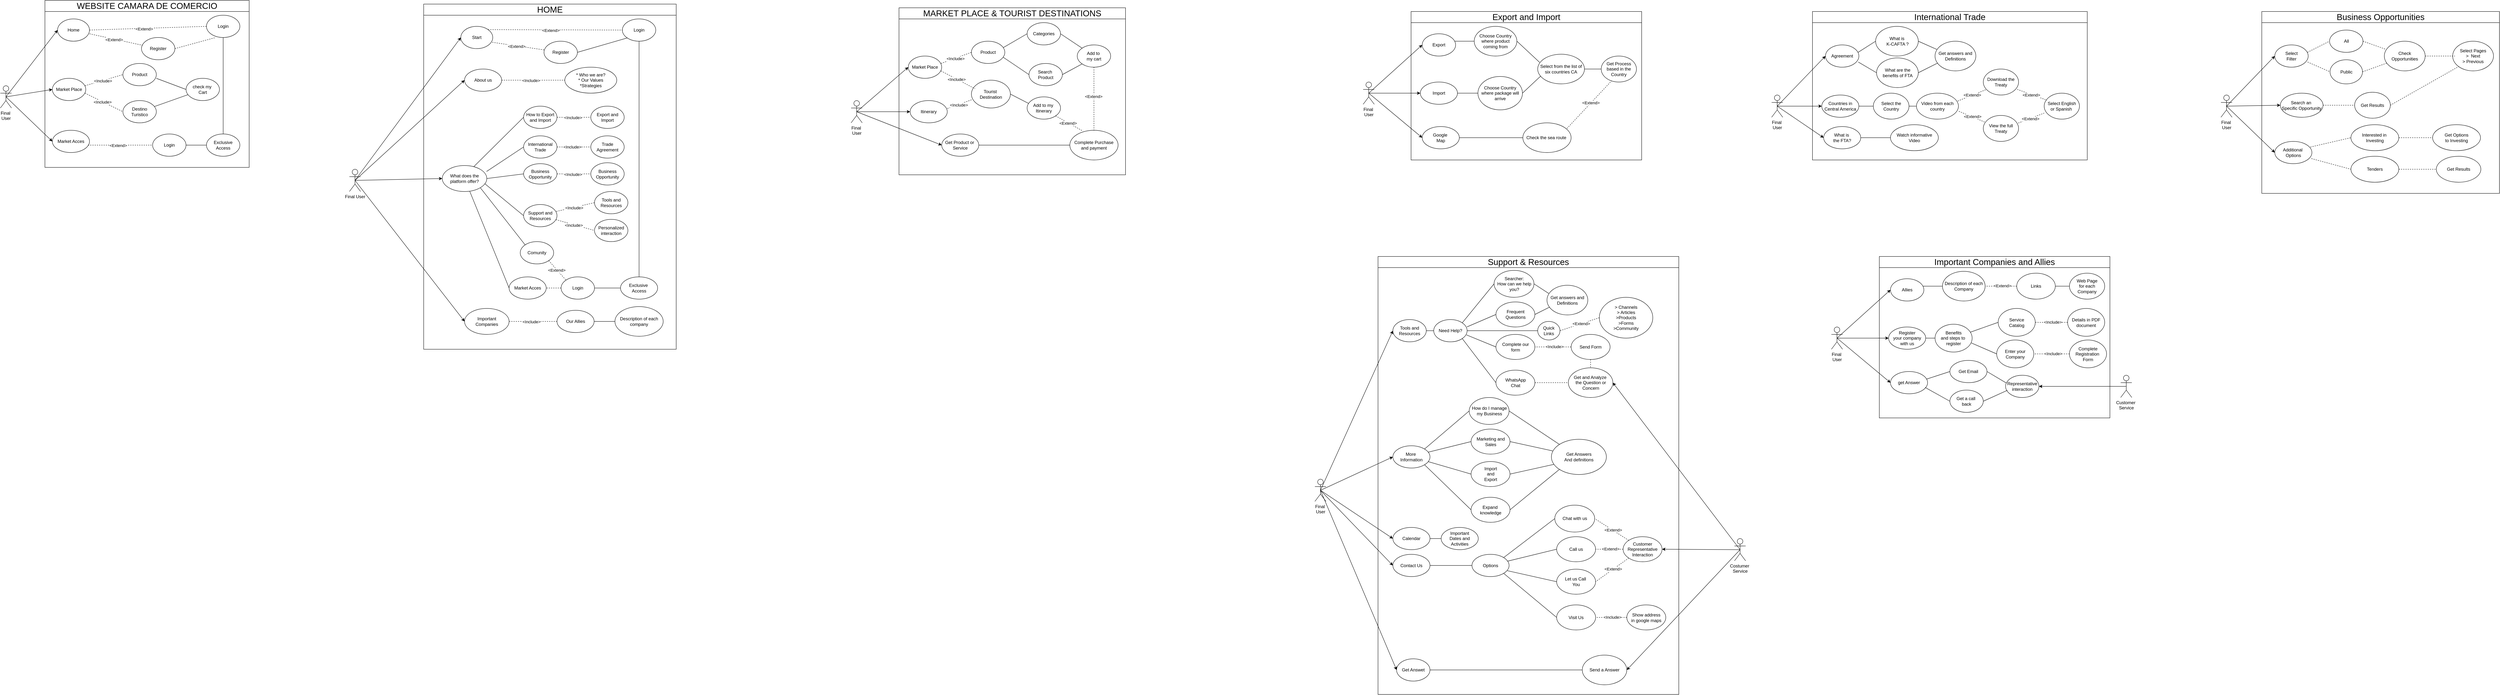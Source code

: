 <mxfile version="24.5.4" type="github" pages="2">
  <diagram name="Original" id="w7fC5Zp9hKYYDO9BK-6T">
    <mxGraphModel dx="7940" dy="5709" grid="1" gridSize="10" guides="1" tooltips="1" connect="1" arrows="1" fold="1" page="1" pageScale="1" pageWidth="827" pageHeight="1169" math="0" shadow="0">
      <root>
        <mxCell id="0" />
        <mxCell id="1" parent="0" />
        <mxCell id="De9RV2Z6dSJTKRerltgy-2" value="&lt;span style=&quot;font-size: 23px; font-weight: 400;&quot;&gt;WEBSITE CAMARA DE COMERCIO&lt;/span&gt;" style="swimlane;whiteSpace=wrap;html=1;startSize=30;" parent="1" vertex="1">
          <mxGeometry x="310" y="-50" width="550" height="450" as="geometry" />
        </mxCell>
        <mxCell id="De9RV2Z6dSJTKRerltgy-9" value="Market Acces" style="ellipse;whiteSpace=wrap;html=1;" parent="De9RV2Z6dSJTKRerltgy-2" vertex="1">
          <mxGeometry x="20" y="350" width="100" height="60" as="geometry" />
        </mxCell>
        <mxCell id="De9RV2Z6dSJTKRerltgy-8" value="Home" style="ellipse;whiteSpace=wrap;html=1;" parent="De9RV2Z6dSJTKRerltgy-2" vertex="1">
          <mxGeometry x="34" y="50" width="86" height="60" as="geometry" />
        </mxCell>
        <mxCell id="De9RV2Z6dSJTKRerltgy-7" value="check my&amp;nbsp;&lt;div&gt;Cart&lt;/div&gt;" style="ellipse;whiteSpace=wrap;html=1;" parent="De9RV2Z6dSJTKRerltgy-2" vertex="1">
          <mxGeometry x="380" y="210" width="90" height="60" as="geometry" />
        </mxCell>
        <mxCell id="De9RV2Z6dSJTKRerltgy-6" value="Market Place" style="ellipse;whiteSpace=wrap;html=1;" parent="De9RV2Z6dSJTKRerltgy-2" vertex="1">
          <mxGeometry x="20" y="210" width="90" height="60" as="geometry" />
        </mxCell>
        <mxCell id="De9RV2Z6dSJTKRerltgy-38" value="" style="rounded=0;orthogonalLoop=1;jettySize=auto;html=1;endArrow=none;endFill=0;" parent="De9RV2Z6dSJTKRerltgy-2" source="De9RV2Z6dSJTKRerltgy-4" target="De9RV2Z6dSJTKRerltgy-7" edge="1">
          <mxGeometry relative="1" as="geometry" />
        </mxCell>
        <mxCell id="De9RV2Z6dSJTKRerltgy-4" value="Destino Turistico" style="ellipse;whiteSpace=wrap;html=1;" parent="De9RV2Z6dSJTKRerltgy-2" vertex="1">
          <mxGeometry x="210" y="270" width="90" height="60" as="geometry" />
        </mxCell>
        <mxCell id="De9RV2Z6dSJTKRerltgy-14" value="Login" style="ellipse;whiteSpace=wrap;html=1;" parent="De9RV2Z6dSJTKRerltgy-2" vertex="1">
          <mxGeometry x="435" y="40" width="90" height="60" as="geometry" />
        </mxCell>
        <mxCell id="De9RV2Z6dSJTKRerltgy-15" value="Register" style="ellipse;whiteSpace=wrap;html=1;" parent="De9RV2Z6dSJTKRerltgy-2" vertex="1">
          <mxGeometry x="260" y="100" width="90" height="60" as="geometry" />
        </mxCell>
        <mxCell id="De9RV2Z6dSJTKRerltgy-16" value="" style="endArrow=none;dashed=1;html=1;rounded=0;entryX=0;entryY=0.5;entryDx=0;entryDy=0;exitX=1;exitY=0.5;exitDx=0;exitDy=0;" parent="De9RV2Z6dSJTKRerltgy-2" source="De9RV2Z6dSJTKRerltgy-8" target="De9RV2Z6dSJTKRerltgy-14" edge="1">
          <mxGeometry width="50" height="50" relative="1" as="geometry">
            <mxPoint x="-10" y="240" as="sourcePoint" />
            <mxPoint x="40" y="190" as="targetPoint" />
          </mxGeometry>
        </mxCell>
        <mxCell id="De9RV2Z6dSJTKRerltgy-17" value="&amp;lt;Extend&amp;gt;" style="edgeLabel;html=1;align=center;verticalAlign=middle;resizable=0;points=[];" parent="De9RV2Z6dSJTKRerltgy-16" vertex="1" connectable="0">
          <mxGeometry x="-0.07" y="-1" relative="1" as="geometry">
            <mxPoint as="offset" />
          </mxGeometry>
        </mxCell>
        <mxCell id="De9RV2Z6dSJTKRerltgy-18" value="" style="endArrow=none;dashed=1;html=1;rounded=0;exitX=1;exitY=0.667;exitDx=0;exitDy=0;exitPerimeter=0;" parent="De9RV2Z6dSJTKRerltgy-2" source="De9RV2Z6dSJTKRerltgy-8" target="De9RV2Z6dSJTKRerltgy-15" edge="1">
          <mxGeometry width="50" height="50" relative="1" as="geometry">
            <mxPoint x="130" y="80" as="sourcePoint" />
            <mxPoint x="270" y="130" as="targetPoint" />
          </mxGeometry>
        </mxCell>
        <mxCell id="De9RV2Z6dSJTKRerltgy-19" value="&amp;lt;Extend&amp;gt;" style="edgeLabel;html=1;align=center;verticalAlign=middle;resizable=0;points=[];" parent="De9RV2Z6dSJTKRerltgy-18" vertex="1" connectable="0">
          <mxGeometry x="-0.07" y="-1" relative="1" as="geometry">
            <mxPoint as="offset" />
          </mxGeometry>
        </mxCell>
        <mxCell id="De9RV2Z6dSJTKRerltgy-20" value="Exclusive Access" style="ellipse;whiteSpace=wrap;html=1;" parent="De9RV2Z6dSJTKRerltgy-2" vertex="1">
          <mxGeometry x="435" y="360" width="90" height="60" as="geometry" />
        </mxCell>
        <mxCell id="De9RV2Z6dSJTKRerltgy-21" value="" style="endArrow=none;html=1;rounded=0;entryX=0;entryY=0.5;entryDx=0;entryDy=0;entryPerimeter=0;exitX=1;exitY=0.5;exitDx=0;exitDy=0;" parent="De9RV2Z6dSJTKRerltgy-2" source="EeUgki9sX9rQwSBkiSzS-1" target="De9RV2Z6dSJTKRerltgy-20" edge="1">
          <mxGeometry width="50" height="50" relative="1" as="geometry">
            <mxPoint x="400" y="400" as="sourcePoint" />
            <mxPoint x="260" y="340" as="targetPoint" />
          </mxGeometry>
        </mxCell>
        <mxCell id="De9RV2Z6dSJTKRerltgy-24" value="" style="endArrow=none;html=1;rounded=0;exitX=0.5;exitY=1;exitDx=0;exitDy=0;entryX=0.5;entryY=0;entryDx=0;entryDy=0;" parent="De9RV2Z6dSJTKRerltgy-2" source="De9RV2Z6dSJTKRerltgy-14" target="De9RV2Z6dSJTKRerltgy-20" edge="1">
          <mxGeometry width="50" height="50" relative="1" as="geometry">
            <mxPoint x="140" y="330" as="sourcePoint" />
            <mxPoint x="280" y="360" as="targetPoint" />
          </mxGeometry>
        </mxCell>
        <mxCell id="De9RV2Z6dSJTKRerltgy-29" value="" style="endArrow=none;dashed=1;html=1;rounded=0;exitX=0.978;exitY=0.667;exitDx=0;exitDy=0;exitPerimeter=0;" parent="De9RV2Z6dSJTKRerltgy-2" source="De9RV2Z6dSJTKRerltgy-6" edge="1">
          <mxGeometry width="50" height="50" relative="1" as="geometry">
            <mxPoint x="140" y="110" as="sourcePoint" />
            <mxPoint x="210" y="300" as="targetPoint" />
          </mxGeometry>
        </mxCell>
        <mxCell id="De9RV2Z6dSJTKRerltgy-30" value="&amp;lt;Include&amp;gt;" style="edgeLabel;html=1;align=center;verticalAlign=middle;resizable=0;points=[];" parent="De9RV2Z6dSJTKRerltgy-29" vertex="1" connectable="0">
          <mxGeometry x="-0.07" y="-1" relative="1" as="geometry">
            <mxPoint as="offset" />
          </mxGeometry>
        </mxCell>
        <mxCell id="De9RV2Z6dSJTKRerltgy-27" value="" style="endArrow=none;dashed=1;html=1;rounded=0;exitX=0.978;exitY=0.333;exitDx=0;exitDy=0;exitPerimeter=0;entryX=0;entryY=0.5;entryDx=0;entryDy=0;entryPerimeter=0;" parent="De9RV2Z6dSJTKRerltgy-2" source="De9RV2Z6dSJTKRerltgy-6" target="De9RV2Z6dSJTKRerltgy-26" edge="1">
          <mxGeometry width="50" height="50" relative="1" as="geometry">
            <mxPoint x="130" y="100" as="sourcePoint" />
            <mxPoint x="200" y="130" as="targetPoint" />
          </mxGeometry>
        </mxCell>
        <mxCell id="De9RV2Z6dSJTKRerltgy-28" value="&amp;lt;Include&amp;gt;" style="edgeLabel;html=1;align=center;verticalAlign=middle;resizable=0;points=[];" parent="De9RV2Z6dSJTKRerltgy-27" vertex="1" connectable="0">
          <mxGeometry x="-0.07" y="-1" relative="1" as="geometry">
            <mxPoint as="offset" />
          </mxGeometry>
        </mxCell>
        <mxCell id="De9RV2Z6dSJTKRerltgy-33" value="" style="endArrow=none;html=1;rounded=0;entryX=0;entryY=0.5;entryDx=0;entryDy=0;entryPerimeter=0;exitX=1;exitY=0.667;exitDx=0;exitDy=0;exitPerimeter=0;" parent="De9RV2Z6dSJTKRerltgy-2" source="De9RV2Z6dSJTKRerltgy-26" target="De9RV2Z6dSJTKRerltgy-7" edge="1">
          <mxGeometry width="50" height="50" relative="1" as="geometry">
            <mxPoint x="300" y="200" as="sourcePoint" />
            <mxPoint x="220" y="310" as="targetPoint" />
          </mxGeometry>
        </mxCell>
        <mxCell id="De9RV2Z6dSJTKRerltgy-26" value="Product" style="ellipse;whiteSpace=wrap;html=1;" parent="De9RV2Z6dSJTKRerltgy-2" vertex="1">
          <mxGeometry x="210" y="170" width="90" height="60" as="geometry" />
        </mxCell>
        <mxCell id="De9RV2Z6dSJTKRerltgy-40" value="" style="rounded=0;orthogonalLoop=1;jettySize=auto;html=1;dashed=1;entryX=0.278;entryY=1;entryDx=0;entryDy=0;entryPerimeter=0;exitX=1;exitY=0.5;exitDx=0;exitDy=0;endArrow=none;endFill=0;" parent="De9RV2Z6dSJTKRerltgy-2" source="De9RV2Z6dSJTKRerltgy-15" target="De9RV2Z6dSJTKRerltgy-14" edge="1">
          <mxGeometry relative="1" as="geometry">
            <mxPoint x="303" y="294" as="sourcePoint" />
            <mxPoint x="376" y="263" as="targetPoint" />
          </mxGeometry>
        </mxCell>
        <mxCell id="EeUgki9sX9rQwSBkiSzS-2" value="" style="endArrow=none;dashed=1;html=1;rounded=0;exitX=0.96;exitY=0.667;exitDx=0;exitDy=0;exitPerimeter=0;entryX=0;entryY=0.5;entryDx=0;entryDy=0;entryPerimeter=0;" edge="1" parent="De9RV2Z6dSJTKRerltgy-2" source="De9RV2Z6dSJTKRerltgy-9" target="EeUgki9sX9rQwSBkiSzS-1">
          <mxGeometry width="50" height="50" relative="1" as="geometry">
            <mxPoint x="426" y="340" as="sourcePoint" />
            <mxPoint x="745" y="340" as="targetPoint" />
          </mxGeometry>
        </mxCell>
        <mxCell id="EeUgki9sX9rQwSBkiSzS-3" value="&amp;lt;Extend&amp;gt;" style="edgeLabel;html=1;align=center;verticalAlign=middle;resizable=0;points=[];" vertex="1" connectable="0" parent="EeUgki9sX9rQwSBkiSzS-2">
          <mxGeometry x="-0.07" y="-1" relative="1" as="geometry">
            <mxPoint as="offset" />
          </mxGeometry>
        </mxCell>
        <mxCell id="EeUgki9sX9rQwSBkiSzS-1" value="Login" style="ellipse;whiteSpace=wrap;html=1;" vertex="1" parent="De9RV2Z6dSJTKRerltgy-2">
          <mxGeometry x="290" y="360" width="90" height="60" as="geometry" />
        </mxCell>
        <mxCell id="De9RV2Z6dSJTKRerltgy-3" value="Final&amp;nbsp;&lt;div&gt;User&lt;/div&gt;" style="shape=umlActor;verticalLabelPosition=bottom;verticalAlign=top;html=1;outlineConnect=0;" parent="1" vertex="1">
          <mxGeometry x="190" y="180" width="30" height="60" as="geometry" />
        </mxCell>
        <mxCell id="De9RV2Z6dSJTKRerltgy-10" value="" style="endArrow=classic;html=1;rounded=0;entryX=0;entryY=0.5;entryDx=0;entryDy=0;exitX=0.5;exitY=0.5;exitDx=0;exitDy=0;exitPerimeter=0;" parent="1" source="De9RV2Z6dSJTKRerltgy-3" target="De9RV2Z6dSJTKRerltgy-8" edge="1">
          <mxGeometry width="50" height="50" relative="1" as="geometry">
            <mxPoint x="310" y="290" as="sourcePoint" />
            <mxPoint x="360" y="240" as="targetPoint" />
          </mxGeometry>
        </mxCell>
        <mxCell id="De9RV2Z6dSJTKRerltgy-12" value="" style="endArrow=classic;html=1;rounded=0;entryX=0;entryY=0.5;entryDx=0;entryDy=0;exitX=0.5;exitY=0.5;exitDx=0;exitDy=0;exitPerimeter=0;" parent="1" source="De9RV2Z6dSJTKRerltgy-3" target="De9RV2Z6dSJTKRerltgy-6" edge="1">
          <mxGeometry width="50" height="50" relative="1" as="geometry">
            <mxPoint x="215" y="220" as="sourcePoint" />
            <mxPoint x="364" y="140" as="targetPoint" />
          </mxGeometry>
        </mxCell>
        <mxCell id="De9RV2Z6dSJTKRerltgy-13" value="" style="endArrow=classic;html=1;rounded=0;entryX=0;entryY=0.5;entryDx=0;entryDy=0;exitX=0.5;exitY=0.5;exitDx=0;exitDy=0;exitPerimeter=0;" parent="1" source="De9RV2Z6dSJTKRerltgy-3" target="De9RV2Z6dSJTKRerltgy-9" edge="1">
          <mxGeometry width="50" height="50" relative="1" as="geometry">
            <mxPoint x="220" y="230" as="sourcePoint" />
            <mxPoint x="374" y="150" as="targetPoint" />
          </mxGeometry>
        </mxCell>
        <mxCell id="De9RV2Z6dSJTKRerltgy-49" value="&lt;span style=&quot;font-size: 23px; font-weight: 400;&quot;&gt;HOME&lt;/span&gt;" style="swimlane;whiteSpace=wrap;html=1;startSize=30;" parent="1" vertex="1">
          <mxGeometry x="1330" y="-40" width="680" height="930" as="geometry" />
        </mxCell>
        <mxCell id="De9RV2Z6dSJTKRerltgy-50" value="About us" style="ellipse;whiteSpace=wrap;html=1;" parent="De9RV2Z6dSJTKRerltgy-49" vertex="1">
          <mxGeometry x="110" y="175" width="100" height="60" as="geometry" />
        </mxCell>
        <mxCell id="De9RV2Z6dSJTKRerltgy-52" value="Business Opportunity" style="ellipse;whiteSpace=wrap;html=1;" parent="De9RV2Z6dSJTKRerltgy-49" vertex="1">
          <mxGeometry x="450" y="427.5" width="90" height="60" as="geometry" />
        </mxCell>
        <mxCell id="De9RV2Z6dSJTKRerltgy-53" value="What does the platform offer?" style="ellipse;whiteSpace=wrap;html=1;" parent="De9RV2Z6dSJTKRerltgy-49" vertex="1">
          <mxGeometry x="50" y="435" width="120" height="70" as="geometry" />
        </mxCell>
        <mxCell id="De9RV2Z6dSJTKRerltgy-55" value="Business Opportunity" style="ellipse;whiteSpace=wrap;html=1;" parent="De9RV2Z6dSJTKRerltgy-49" vertex="1">
          <mxGeometry x="269" y="430" width="90" height="55" as="geometry" />
        </mxCell>
        <mxCell id="De9RV2Z6dSJTKRerltgy-56" value="Login" style="ellipse;whiteSpace=wrap;html=1;" parent="De9RV2Z6dSJTKRerltgy-49" vertex="1">
          <mxGeometry x="535" y="40" width="90" height="60" as="geometry" />
        </mxCell>
        <mxCell id="De9RV2Z6dSJTKRerltgy-57" value="Register" style="ellipse;whiteSpace=wrap;html=1;" parent="De9RV2Z6dSJTKRerltgy-49" vertex="1">
          <mxGeometry x="324" y="100" width="90" height="60" as="geometry" />
        </mxCell>
        <mxCell id="De9RV2Z6dSJTKRerltgy-58" value="" style="endArrow=none;dashed=1;html=1;rounded=0;entryX=0;entryY=0.5;entryDx=0;entryDy=0;exitX=1;exitY=0;exitDx=0;exitDy=0;" parent="De9RV2Z6dSJTKRerltgy-49" source="De9RV2Z6dSJTKRerltgy-77" target="De9RV2Z6dSJTKRerltgy-56" edge="1">
          <mxGeometry width="50" height="50" relative="1" as="geometry">
            <mxPoint x="-10" y="240" as="sourcePoint" />
            <mxPoint x="40" y="190" as="targetPoint" />
          </mxGeometry>
        </mxCell>
        <mxCell id="De9RV2Z6dSJTKRerltgy-59" value="&amp;lt;Extend&amp;gt;" style="edgeLabel;html=1;align=center;verticalAlign=middle;resizable=0;points=[];" parent="De9RV2Z6dSJTKRerltgy-58" vertex="1" connectable="0">
          <mxGeometry x="-0.07" y="-1" relative="1" as="geometry">
            <mxPoint as="offset" />
          </mxGeometry>
        </mxCell>
        <mxCell id="De9RV2Z6dSJTKRerltgy-60" value="" style="endArrow=none;dashed=1;html=1;rounded=0;exitX=0.984;exitY=0.715;exitDx=0;exitDy=0;exitPerimeter=0;" parent="De9RV2Z6dSJTKRerltgy-49" source="De9RV2Z6dSJTKRerltgy-77" target="De9RV2Z6dSJTKRerltgy-57" edge="1">
          <mxGeometry width="50" height="50" relative="1" as="geometry">
            <mxPoint x="130" y="80" as="sourcePoint" />
            <mxPoint x="270" y="130" as="targetPoint" />
          </mxGeometry>
        </mxCell>
        <mxCell id="De9RV2Z6dSJTKRerltgy-61" value="&amp;lt;Extend&amp;gt;" style="edgeLabel;html=1;align=center;verticalAlign=middle;resizable=0;points=[];" parent="De9RV2Z6dSJTKRerltgy-60" vertex="1" connectable="0">
          <mxGeometry x="-0.07" y="-1" relative="1" as="geometry">
            <mxPoint as="offset" />
          </mxGeometry>
        </mxCell>
        <mxCell id="De9RV2Z6dSJTKRerltgy-66" value="" style="endArrow=none;html=1;rounded=0;exitX=1;exitY=0.5;exitDx=0;exitDy=0;entryX=0;entryY=0.5;entryDx=0;entryDy=0;" parent="De9RV2Z6dSJTKRerltgy-49" source="De9RV2Z6dSJTKRerltgy-53" target="De9RV2Z6dSJTKRerltgy-55" edge="1">
          <mxGeometry width="50" height="50" relative="1" as="geometry">
            <mxPoint x="200" y="200" as="sourcePoint" />
            <mxPoint x="270" y="390" as="targetPoint" />
          </mxGeometry>
        </mxCell>
        <mxCell id="De9RV2Z6dSJTKRerltgy-68" value="" style="endArrow=none;html=1;rounded=0;exitX=0.994;exitY=0.229;exitDx=0;exitDy=0;exitPerimeter=0;entryX=0;entryY=0.5;entryDx=0;entryDy=0;entryPerimeter=0;" parent="De9RV2Z6dSJTKRerltgy-49" source="De9RV2Z6dSJTKRerltgy-53" target="De9RV2Z6dSJTKRerltgy-71" edge="1">
          <mxGeometry width="50" height="50" relative="1" as="geometry">
            <mxPoint x="190" y="190" as="sourcePoint" />
            <mxPoint x="260" y="220" as="targetPoint" />
          </mxGeometry>
        </mxCell>
        <mxCell id="De9RV2Z6dSJTKRerltgy-70" value="" style="endArrow=none;dashed=1;html=1;rounded=0;entryX=0;entryY=0.5;entryDx=0;entryDy=0;exitX=1;exitY=0.5;exitDx=0;exitDy=0;" parent="De9RV2Z6dSJTKRerltgy-49" source="De9RV2Z6dSJTKRerltgy-71" target="EeUgki9sX9rQwSBkiSzS-13" edge="1">
          <mxGeometry width="50" height="50" relative="1" as="geometry">
            <mxPoint x="359" y="395" as="sourcePoint" />
            <mxPoint x="309" y="525" as="targetPoint" />
          </mxGeometry>
        </mxCell>
        <mxCell id="De9RV2Z6dSJTKRerltgy-71" value="International&lt;div&gt;Trade&lt;/div&gt;" style="ellipse;whiteSpace=wrap;html=1;" parent="De9RV2Z6dSJTKRerltgy-49" vertex="1">
          <mxGeometry x="269" y="355" width="90" height="60" as="geometry" />
        </mxCell>
        <mxCell id="De9RV2Z6dSJTKRerltgy-72" value="" style="rounded=0;orthogonalLoop=1;jettySize=auto;html=1;entryX=0;entryY=1;entryDx=0;entryDy=0;exitX=1;exitY=0.5;exitDx=0;exitDy=0;endArrow=none;endFill=0;" parent="De9RV2Z6dSJTKRerltgy-49" source="De9RV2Z6dSJTKRerltgy-57" target="De9RV2Z6dSJTKRerltgy-56" edge="1">
          <mxGeometry relative="1" as="geometry">
            <mxPoint x="303" y="294" as="sourcePoint" />
            <mxPoint x="376" y="263" as="targetPoint" />
          </mxGeometry>
        </mxCell>
        <mxCell id="De9RV2Z6dSJTKRerltgy-77" value="Start" style="ellipse;whiteSpace=wrap;html=1;" parent="De9RV2Z6dSJTKRerltgy-49" vertex="1">
          <mxGeometry x="100" y="60" width="86" height="60" as="geometry" />
        </mxCell>
        <mxCell id="De9RV2Z6dSJTKRerltgy-82" value="Support and Resources" style="ellipse;whiteSpace=wrap;html=1;" parent="De9RV2Z6dSJTKRerltgy-49" vertex="1">
          <mxGeometry x="269" y="540" width="90" height="60" as="geometry" />
        </mxCell>
        <mxCell id="De9RV2Z6dSJTKRerltgy-83" value="Comunity" style="ellipse;whiteSpace=wrap;html=1;" parent="De9RV2Z6dSJTKRerltgy-49" vertex="1">
          <mxGeometry x="260" y="640" width="90" height="60" as="geometry" />
        </mxCell>
        <mxCell id="De9RV2Z6dSJTKRerltgy-85" value="How to Export and Import" style="ellipse;whiteSpace=wrap;html=1;" parent="De9RV2Z6dSJTKRerltgy-49" vertex="1">
          <mxGeometry x="269" y="275" width="90" height="60" as="geometry" />
        </mxCell>
        <mxCell id="De9RV2Z6dSJTKRerltgy-86" value="Market Acces" style="ellipse;whiteSpace=wrap;html=1;" parent="De9RV2Z6dSJTKRerltgy-49" vertex="1">
          <mxGeometry x="230" y="735" width="100" height="60" as="geometry" />
        </mxCell>
        <mxCell id="De9RV2Z6dSJTKRerltgy-89" value="Exclusive&amp;nbsp;&lt;div&gt;Access&lt;/div&gt;" style="ellipse;whiteSpace=wrap;html=1;" parent="De9RV2Z6dSJTKRerltgy-49" vertex="1">
          <mxGeometry x="530" y="735" width="100" height="60" as="geometry" />
        </mxCell>
        <mxCell id="De9RV2Z6dSJTKRerltgy-90" value="" style="rounded=0;orthogonalLoop=1;jettySize=auto;html=1;entryX=0.5;entryY=1;entryDx=0;entryDy=0;exitX=0.5;exitY=0;exitDx=0;exitDy=0;endArrow=none;endFill=0;" parent="De9RV2Z6dSJTKRerltgy-49" source="De9RV2Z6dSJTKRerltgy-89" target="De9RV2Z6dSJTKRerltgy-56" edge="1">
          <mxGeometry relative="1" as="geometry">
            <mxPoint x="424" y="140" as="sourcePoint" />
            <mxPoint x="535" y="110" as="targetPoint" />
          </mxGeometry>
        </mxCell>
        <mxCell id="De9RV2Z6dSJTKRerltgy-91" value="" style="rounded=0;orthogonalLoop=1;jettySize=auto;html=1;dashed=1;entryX=1;entryY=0.5;entryDx=0;entryDy=0;exitX=0;exitY=0.5;exitDx=0;exitDy=0;endArrow=none;endFill=0;" parent="De9RV2Z6dSJTKRerltgy-49" source="EeUgki9sX9rQwSBkiSzS-7" target="De9RV2Z6dSJTKRerltgy-86" edge="1">
          <mxGeometry relative="1" as="geometry">
            <mxPoint x="555" y="745" as="sourcePoint" />
            <mxPoint x="555" y="315" as="targetPoint" />
          </mxGeometry>
        </mxCell>
        <mxCell id="De9RV2Z6dSJTKRerltgy-152" value="* Who we are?&lt;div&gt;* Our Values&lt;/div&gt;&lt;div&gt;*Strategies&lt;/div&gt;" style="ellipse;whiteSpace=wrap;html=1;" parent="De9RV2Z6dSJTKRerltgy-49" vertex="1">
          <mxGeometry x="380" y="170" width="140" height="70" as="geometry" />
        </mxCell>
        <mxCell id="De9RV2Z6dSJTKRerltgy-148" value="" style="endArrow=none;html=1;rounded=0;exitX=1;exitY=1;exitDx=0;exitDy=0;entryX=0;entryY=0;entryDx=0;entryDy=0;" parent="De9RV2Z6dSJTKRerltgy-49" source="De9RV2Z6dSJTKRerltgy-53" target="De9RV2Z6dSJTKRerltgy-83" edge="1">
          <mxGeometry width="50" height="50" relative="1" as="geometry">
            <mxPoint x="138" y="330" as="sourcePoint" />
            <mxPoint x="240" y="470" as="targetPoint" />
          </mxGeometry>
        </mxCell>
        <mxCell id="De9RV2Z6dSJTKRerltgy-92" value="" style="endArrow=none;html=1;rounded=0;entryX=0;entryY=0.5;entryDx=0;entryDy=0;exitX=0.952;exitY=0.694;exitDx=0;exitDy=0;exitPerimeter=0;" parent="De9RV2Z6dSJTKRerltgy-49" source="De9RV2Z6dSJTKRerltgy-53" target="De9RV2Z6dSJTKRerltgy-82" edge="1">
          <mxGeometry width="50" height="50" relative="1" as="geometry">
            <mxPoint x="170" y="460" as="sourcePoint" />
            <mxPoint x="250" y="340" as="targetPoint" />
          </mxGeometry>
        </mxCell>
        <mxCell id="De9RV2Z6dSJTKRerltgy-153" value="" style="endArrow=none;html=1;rounded=0;exitX=0.708;exitY=0.043;exitDx=0;exitDy=0;exitPerimeter=0;entryX=0;entryY=0.5;entryDx=0;entryDy=0;" parent="De9RV2Z6dSJTKRerltgy-49" source="De9RV2Z6dSJTKRerltgy-53" target="De9RV2Z6dSJTKRerltgy-85" edge="1">
          <mxGeometry width="50" height="50" relative="1" as="geometry">
            <mxPoint x="151" y="434" as="sourcePoint" />
            <mxPoint x="250" y="360" as="targetPoint" />
          </mxGeometry>
        </mxCell>
        <mxCell id="EeUgki9sX9rQwSBkiSzS-4" value="" style="endArrow=none;dashed=1;html=1;rounded=0;exitX=1;exitY=0.5;exitDx=0;exitDy=0;entryX=0;entryY=0.5;entryDx=0;entryDy=0;" edge="1" parent="De9RV2Z6dSJTKRerltgy-49" source="De9RV2Z6dSJTKRerltgy-50" target="De9RV2Z6dSJTKRerltgy-152">
          <mxGeometry width="50" height="50" relative="1" as="geometry">
            <mxPoint x="149" y="103" as="sourcePoint" />
            <mxPoint x="335" y="133" as="targetPoint" />
          </mxGeometry>
        </mxCell>
        <mxCell id="EeUgki9sX9rQwSBkiSzS-5" value="&amp;lt;Include&amp;gt;" style="edgeLabel;html=1;align=center;verticalAlign=middle;resizable=0;points=[];" vertex="1" connectable="0" parent="EeUgki9sX9rQwSBkiSzS-4">
          <mxGeometry x="-0.07" y="-1" relative="1" as="geometry">
            <mxPoint as="offset" />
          </mxGeometry>
        </mxCell>
        <mxCell id="EeUgki9sX9rQwSBkiSzS-8" value="" style="endArrow=none;html=1;rounded=0;entryX=0;entryY=0.5;entryDx=0;entryDy=0;" edge="1" parent="De9RV2Z6dSJTKRerltgy-49" source="De9RV2Z6dSJTKRerltgy-53" target="De9RV2Z6dSJTKRerltgy-86">
          <mxGeometry width="50" height="50" relative="1" as="geometry">
            <mxPoint x="157" y="481" as="sourcePoint" />
            <mxPoint x="250" y="580" as="targetPoint" />
          </mxGeometry>
        </mxCell>
        <mxCell id="EeUgki9sX9rQwSBkiSzS-9" value="" style="rounded=0;orthogonalLoop=1;jettySize=auto;html=1;entryX=1;entryY=0.5;entryDx=0;entryDy=0;exitX=0;exitY=0.5;exitDx=0;exitDy=0;endArrow=none;endFill=0;" edge="1" parent="De9RV2Z6dSJTKRerltgy-49" source="De9RV2Z6dSJTKRerltgy-89" target="EeUgki9sX9rQwSBkiSzS-7">
          <mxGeometry relative="1" as="geometry">
            <mxPoint x="1825" y="725" as="sourcePoint" />
            <mxPoint x="1660" y="725" as="targetPoint" />
          </mxGeometry>
        </mxCell>
        <mxCell id="EeUgki9sX9rQwSBkiSzS-7" value="Login" style="ellipse;whiteSpace=wrap;html=1;" vertex="1" parent="De9RV2Z6dSJTKRerltgy-49">
          <mxGeometry x="370" y="735" width="90" height="60" as="geometry" />
        </mxCell>
        <mxCell id="EeUgki9sX9rQwSBkiSzS-10" value="Export and Import" style="ellipse;whiteSpace=wrap;html=1;" vertex="1" parent="De9RV2Z6dSJTKRerltgy-49">
          <mxGeometry x="450" y="275" width="90" height="60" as="geometry" />
        </mxCell>
        <mxCell id="EeUgki9sX9rQwSBkiSzS-11" value="" style="endArrow=none;dashed=1;html=1;rounded=0;exitX=1;exitY=0.5;exitDx=0;exitDy=0;entryX=0;entryY=0.5;entryDx=0;entryDy=0;" edge="1" parent="De9RV2Z6dSJTKRerltgy-49" source="De9RV2Z6dSJTKRerltgy-85" target="EeUgki9sX9rQwSBkiSzS-10">
          <mxGeometry width="50" height="50" relative="1" as="geometry">
            <mxPoint x="190" y="250" as="sourcePoint" />
            <mxPoint x="390" y="250" as="targetPoint" />
          </mxGeometry>
        </mxCell>
        <mxCell id="EeUgki9sX9rQwSBkiSzS-12" value="&amp;lt;Include&amp;gt;" style="edgeLabel;html=1;align=center;verticalAlign=middle;resizable=0;points=[];" vertex="1" connectable="0" parent="EeUgki9sX9rQwSBkiSzS-11">
          <mxGeometry x="-0.07" y="-1" relative="1" as="geometry">
            <mxPoint as="offset" />
          </mxGeometry>
        </mxCell>
        <mxCell id="EeUgki9sX9rQwSBkiSzS-13" value="Trade Agreement" style="ellipse;whiteSpace=wrap;html=1;" vertex="1" parent="De9RV2Z6dSJTKRerltgy-49">
          <mxGeometry x="450" y="355" width="90" height="60" as="geometry" />
        </mxCell>
        <mxCell id="EeUgki9sX9rQwSBkiSzS-16" value="&amp;lt;Include&amp;gt;" style="edgeLabel;html=1;align=center;verticalAlign=middle;resizable=0;points=[];" vertex="1" connectable="0" parent="De9RV2Z6dSJTKRerltgy-49">
          <mxGeometry x="400.005" y="385" as="geometry" />
        </mxCell>
        <mxCell id="EeUgki9sX9rQwSBkiSzS-17" value="" style="endArrow=none;dashed=1;html=1;rounded=0;exitX=1;exitY=0.5;exitDx=0;exitDy=0;entryX=0;entryY=0.5;entryDx=0;entryDy=0;" edge="1" parent="De9RV2Z6dSJTKRerltgy-49" source="De9RV2Z6dSJTKRerltgy-55" target="De9RV2Z6dSJTKRerltgy-52">
          <mxGeometry width="50" height="50" relative="1" as="geometry">
            <mxPoint x="354" y="500" as="sourcePoint" />
            <mxPoint x="445" y="500" as="targetPoint" />
          </mxGeometry>
        </mxCell>
        <mxCell id="EeUgki9sX9rQwSBkiSzS-18" value="&amp;lt;Include&amp;gt;" style="edgeLabel;html=1;align=center;verticalAlign=middle;resizable=0;points=[];" vertex="1" connectable="0" parent="EeUgki9sX9rQwSBkiSzS-17">
          <mxGeometry x="-0.07" y="-1" relative="1" as="geometry">
            <mxPoint as="offset" />
          </mxGeometry>
        </mxCell>
        <mxCell id="EeUgki9sX9rQwSBkiSzS-19" value="Tools and Resources" style="ellipse;whiteSpace=wrap;html=1;" vertex="1" parent="De9RV2Z6dSJTKRerltgy-49">
          <mxGeometry x="460" y="505" width="90" height="60" as="geometry" />
        </mxCell>
        <mxCell id="EeUgki9sX9rQwSBkiSzS-24" value="" style="endArrow=none;dashed=1;html=1;rounded=0;exitX=0.979;exitY=0.311;exitDx=0;exitDy=0;entryX=0;entryY=0.5;entryDx=0;entryDy=0;exitPerimeter=0;" edge="1" parent="De9RV2Z6dSJTKRerltgy-49" source="De9RV2Z6dSJTKRerltgy-82" target="EeUgki9sX9rQwSBkiSzS-19">
          <mxGeometry width="50" height="50" relative="1" as="geometry">
            <mxPoint x="359" y="534.5" as="sourcePoint" />
            <mxPoint x="450" y="534.5" as="targetPoint" />
          </mxGeometry>
        </mxCell>
        <mxCell id="EeUgki9sX9rQwSBkiSzS-25" value="&amp;lt;Include&amp;gt;" style="edgeLabel;html=1;align=center;verticalAlign=middle;resizable=0;points=[];" vertex="1" connectable="0" parent="EeUgki9sX9rQwSBkiSzS-24">
          <mxGeometry x="-0.07" y="-1" relative="1" as="geometry">
            <mxPoint as="offset" />
          </mxGeometry>
        </mxCell>
        <mxCell id="EeUgki9sX9rQwSBkiSzS-22" value="" style="endArrow=none;dashed=1;html=1;rounded=0;exitX=1;exitY=1;exitDx=0;exitDy=0;entryX=0;entryY=0;entryDx=0;entryDy=0;" edge="1" parent="De9RV2Z6dSJTKRerltgy-49" source="De9RV2Z6dSJTKRerltgy-83" target="EeUgki9sX9rQwSBkiSzS-7">
          <mxGeometry width="50" height="50" relative="1" as="geometry">
            <mxPoint x="359" y="679.5" as="sourcePoint" />
            <mxPoint x="460" y="680" as="targetPoint" />
          </mxGeometry>
        </mxCell>
        <mxCell id="EeUgki9sX9rQwSBkiSzS-23" value="&amp;lt;Extend&amp;gt;" style="edgeLabel;html=1;align=center;verticalAlign=middle;resizable=0;points=[];" vertex="1" connectable="0" parent="EeUgki9sX9rQwSBkiSzS-22">
          <mxGeometry x="-0.07" y="-1" relative="1" as="geometry">
            <mxPoint as="offset" />
          </mxGeometry>
        </mxCell>
        <mxCell id="EeUgki9sX9rQwSBkiSzS-26" value="Personalized interaction" style="ellipse;whiteSpace=wrap;html=1;" vertex="1" parent="De9RV2Z6dSJTKRerltgy-49">
          <mxGeometry x="460" y="580" width="90" height="60" as="geometry" />
        </mxCell>
        <mxCell id="EeUgki9sX9rQwSBkiSzS-27" value="" style="endArrow=none;dashed=1;html=1;rounded=0;exitX=0.967;exitY=0.68;exitDx=0;exitDy=0;entryX=0;entryY=0.5;entryDx=0;entryDy=0;exitPerimeter=0;" edge="1" parent="De9RV2Z6dSJTKRerltgy-49" source="De9RV2Z6dSJTKRerltgy-82" target="EeUgki9sX9rQwSBkiSzS-26">
          <mxGeometry width="50" height="50" relative="1" as="geometry">
            <mxPoint x="369" y="545" as="sourcePoint" />
            <mxPoint x="470" y="545" as="targetPoint" />
          </mxGeometry>
        </mxCell>
        <mxCell id="EeUgki9sX9rQwSBkiSzS-28" value="&amp;lt;Include&amp;gt;" style="edgeLabel;html=1;align=center;verticalAlign=middle;resizable=0;points=[];" vertex="1" connectable="0" parent="EeUgki9sX9rQwSBkiSzS-27">
          <mxGeometry x="-0.07" y="-1" relative="1" as="geometry">
            <mxPoint as="offset" />
          </mxGeometry>
        </mxCell>
        <mxCell id="EeUgki9sX9rQwSBkiSzS-29" value="Important&lt;div&gt;Companies&lt;/div&gt;" style="ellipse;whiteSpace=wrap;html=1;" vertex="1" parent="De9RV2Z6dSJTKRerltgy-49">
          <mxGeometry x="110" y="820" width="120" height="70" as="geometry" />
        </mxCell>
        <mxCell id="EeUgki9sX9rQwSBkiSzS-31" value="Our Allies" style="ellipse;whiteSpace=wrap;html=1;" vertex="1" parent="De9RV2Z6dSJTKRerltgy-49">
          <mxGeometry x="359" y="825" width="100" height="60" as="geometry" />
        </mxCell>
        <mxCell id="EeUgki9sX9rQwSBkiSzS-32" value="Description of each company" style="ellipse;whiteSpace=wrap;html=1;" vertex="1" parent="De9RV2Z6dSJTKRerltgy-49">
          <mxGeometry x="515" y="815" width="130" height="80" as="geometry" />
        </mxCell>
        <mxCell id="EeUgki9sX9rQwSBkiSzS-34" value="" style="endArrow=none;dashed=1;html=1;rounded=0;exitX=1;exitY=0.5;exitDx=0;exitDy=0;entryX=0;entryY=0.5;entryDx=0;entryDy=0;" edge="1" parent="De9RV2Z6dSJTKRerltgy-49" source="EeUgki9sX9rQwSBkiSzS-29" target="EeUgki9sX9rQwSBkiSzS-31">
          <mxGeometry width="50" height="50" relative="1" as="geometry">
            <mxPoint x="366" y="591" as="sourcePoint" />
            <mxPoint x="470" y="620" as="targetPoint" />
          </mxGeometry>
        </mxCell>
        <mxCell id="EeUgki9sX9rQwSBkiSzS-35" value="&amp;lt;Include&amp;gt;" style="edgeLabel;html=1;align=center;verticalAlign=middle;resizable=0;points=[];" vertex="1" connectable="0" parent="EeUgki9sX9rQwSBkiSzS-34">
          <mxGeometry x="-0.07" y="-1" relative="1" as="geometry">
            <mxPoint as="offset" />
          </mxGeometry>
        </mxCell>
        <mxCell id="EeUgki9sX9rQwSBkiSzS-36" value="" style="rounded=0;orthogonalLoop=1;jettySize=auto;html=1;entryX=1;entryY=0.5;entryDx=0;entryDy=0;exitX=0;exitY=0.5;exitDx=0;exitDy=0;endArrow=none;endFill=0;" edge="1" parent="De9RV2Z6dSJTKRerltgy-49" source="EeUgki9sX9rQwSBkiSzS-32" target="EeUgki9sX9rQwSBkiSzS-31">
          <mxGeometry relative="1" as="geometry">
            <mxPoint x="380" y="775" as="sourcePoint" />
            <mxPoint x="340" y="775" as="targetPoint" />
          </mxGeometry>
        </mxCell>
        <mxCell id="De9RV2Z6dSJTKRerltgy-73" value="Final User" style="shape=umlActor;verticalLabelPosition=bottom;verticalAlign=top;html=1;outlineConnect=0;" parent="1" vertex="1">
          <mxGeometry x="1130" y="405" width="30" height="60" as="geometry" />
        </mxCell>
        <mxCell id="De9RV2Z6dSJTKRerltgy-74" value="" style="endArrow=classic;html=1;rounded=0;entryX=0;entryY=0.5;entryDx=0;entryDy=0;exitX=0.5;exitY=0.5;exitDx=0;exitDy=0;exitPerimeter=0;" parent="1" source="De9RV2Z6dSJTKRerltgy-73" target="De9RV2Z6dSJTKRerltgy-77" edge="1">
          <mxGeometry width="50" height="50" relative="1" as="geometry">
            <mxPoint x="1330" y="300" as="sourcePoint" />
            <mxPoint x="1364" y="40" as="targetPoint" />
          </mxGeometry>
        </mxCell>
        <mxCell id="De9RV2Z6dSJTKRerltgy-75" value="" style="endArrow=classic;html=1;rounded=0;entryX=0;entryY=0.5;entryDx=0;entryDy=0;exitX=0.5;exitY=0.5;exitDx=0;exitDy=0;exitPerimeter=0;" parent="1" source="De9RV2Z6dSJTKRerltgy-73" target="De9RV2Z6dSJTKRerltgy-53" edge="1">
          <mxGeometry width="50" height="50" relative="1" as="geometry">
            <mxPoint x="1235" y="230" as="sourcePoint" />
            <mxPoint x="1384" y="150" as="targetPoint" />
          </mxGeometry>
        </mxCell>
        <mxCell id="De9RV2Z6dSJTKRerltgy-76" value="" style="endArrow=classic;html=1;rounded=0;entryX=0;entryY=0.5;entryDx=0;entryDy=0;exitX=0.5;exitY=0.5;exitDx=0;exitDy=0;exitPerimeter=0;" parent="1" source="De9RV2Z6dSJTKRerltgy-73" target="De9RV2Z6dSJTKRerltgy-50" edge="1">
          <mxGeometry width="50" height="50" relative="1" as="geometry">
            <mxPoint x="1240" y="240" as="sourcePoint" />
            <mxPoint x="1394" y="160" as="targetPoint" />
          </mxGeometry>
        </mxCell>
        <mxCell id="EeUgki9sX9rQwSBkiSzS-33" value="" style="endArrow=classic;html=1;rounded=0;entryX=0;entryY=0.5;entryDx=0;entryDy=0;exitX=0.5;exitY=0.5;exitDx=0;exitDy=0;exitPerimeter=0;" edge="1" parent="1" source="De9RV2Z6dSJTKRerltgy-73" target="EeUgki9sX9rQwSBkiSzS-29">
          <mxGeometry width="50" height="50" relative="1" as="geometry">
            <mxPoint x="1215" y="220" as="sourcePoint" />
            <mxPoint x="1390" y="440" as="targetPoint" />
          </mxGeometry>
        </mxCell>
        <mxCell id="EeUgki9sX9rQwSBkiSzS-39" value="&lt;span style=&quot;font-size: 23px; font-weight: 400;&quot;&gt;MARKET PLACE &amp;amp; TOURIST DESTINATIONS&lt;/span&gt;" style="swimlane;whiteSpace=wrap;html=1;startSize=30;" vertex="1" parent="1">
          <mxGeometry x="2610" y="-30" width="610" height="450" as="geometry" />
        </mxCell>
        <mxCell id="EeUgki9sX9rQwSBkiSzS-40" value="Itinerary" style="ellipse;whiteSpace=wrap;html=1;" vertex="1" parent="EeUgki9sX9rQwSBkiSzS-39">
          <mxGeometry x="30" y="250" width="100" height="60" as="geometry" />
        </mxCell>
        <mxCell id="EeUgki9sX9rQwSBkiSzS-42" value="Categories" style="ellipse;whiteSpace=wrap;html=1;" vertex="1" parent="EeUgki9sX9rQwSBkiSzS-39">
          <mxGeometry x="345" y="40" width="90" height="60" as="geometry" />
        </mxCell>
        <mxCell id="EeUgki9sX9rQwSBkiSzS-43" value="Market Place" style="ellipse;whiteSpace=wrap;html=1;" vertex="1" parent="EeUgki9sX9rQwSBkiSzS-39">
          <mxGeometry x="25" y="130" width="90" height="60" as="geometry" />
        </mxCell>
        <mxCell id="EeUgki9sX9rQwSBkiSzS-44" value="" style="rounded=0;orthogonalLoop=1;jettySize=auto;html=1;endArrow=none;endFill=0;exitX=1;exitY=0.5;exitDx=0;exitDy=0;entryX=0.069;entryY=0.314;entryDx=0;entryDy=0;entryPerimeter=0;" edge="1" parent="EeUgki9sX9rQwSBkiSzS-39" source="EeUgki9sX9rQwSBkiSzS-45" target="EeUgki9sX9rQwSBkiSzS-82">
          <mxGeometry relative="1" as="geometry">
            <mxPoint x="390" y="240" as="targetPoint" />
          </mxGeometry>
        </mxCell>
        <mxCell id="EeUgki9sX9rQwSBkiSzS-45" value="Tourist&amp;nbsp;&lt;div&gt;Destination&lt;/div&gt;" style="ellipse;whiteSpace=wrap;html=1;" vertex="1" parent="EeUgki9sX9rQwSBkiSzS-39">
          <mxGeometry x="195" y="195" width="105" height="75" as="geometry" />
        </mxCell>
        <mxCell id="EeUgki9sX9rQwSBkiSzS-55" value="" style="endArrow=none;dashed=1;html=1;rounded=0;exitX=0.978;exitY=0.667;exitDx=0;exitDy=0;exitPerimeter=0;entryX=0.092;entryY=0.307;entryDx=0;entryDy=0;entryPerimeter=0;" edge="1" parent="EeUgki9sX9rQwSBkiSzS-39" source="EeUgki9sX9rQwSBkiSzS-43" target="EeUgki9sX9rQwSBkiSzS-45">
          <mxGeometry width="50" height="50" relative="1" as="geometry">
            <mxPoint x="140" y="10" as="sourcePoint" />
            <mxPoint x="180" y="240" as="targetPoint" />
          </mxGeometry>
        </mxCell>
        <mxCell id="EeUgki9sX9rQwSBkiSzS-56" value="&amp;lt;Include&amp;gt;" style="edgeLabel;html=1;align=center;verticalAlign=middle;resizable=0;points=[];" vertex="1" connectable="0" parent="EeUgki9sX9rQwSBkiSzS-55">
          <mxGeometry x="-0.07" y="-1" relative="1" as="geometry">
            <mxPoint as="offset" />
          </mxGeometry>
        </mxCell>
        <mxCell id="EeUgki9sX9rQwSBkiSzS-57" value="" style="endArrow=none;dashed=1;html=1;rounded=0;exitX=0.978;exitY=0.333;exitDx=0;exitDy=0;exitPerimeter=0;entryX=0;entryY=0.5;entryDx=0;entryDy=0;entryPerimeter=0;" edge="1" parent="EeUgki9sX9rQwSBkiSzS-39" source="EeUgki9sX9rQwSBkiSzS-43" target="EeUgki9sX9rQwSBkiSzS-60">
          <mxGeometry width="50" height="50" relative="1" as="geometry">
            <mxPoint x="130" as="sourcePoint" />
            <mxPoint x="200" y="30" as="targetPoint" />
          </mxGeometry>
        </mxCell>
        <mxCell id="EeUgki9sX9rQwSBkiSzS-58" value="&amp;lt;Include&amp;gt;" style="edgeLabel;html=1;align=center;verticalAlign=middle;resizable=0;points=[];" vertex="1" connectable="0" parent="EeUgki9sX9rQwSBkiSzS-57">
          <mxGeometry x="-0.07" y="-1" relative="1" as="geometry">
            <mxPoint as="offset" />
          </mxGeometry>
        </mxCell>
        <mxCell id="EeUgki9sX9rQwSBkiSzS-59" value="" style="endArrow=none;html=1;rounded=0;entryX=0;entryY=0.5;entryDx=0;entryDy=0;entryPerimeter=0;exitX=0.94;exitY=0.3;exitDx=0;exitDy=0;exitPerimeter=0;" edge="1" parent="EeUgki9sX9rQwSBkiSzS-39" source="EeUgki9sX9rQwSBkiSzS-60" target="EeUgki9sX9rQwSBkiSzS-42">
          <mxGeometry width="50" height="50" relative="1" as="geometry">
            <mxPoint x="300" y="100" as="sourcePoint" />
            <mxPoint x="220" y="210" as="targetPoint" />
          </mxGeometry>
        </mxCell>
        <mxCell id="EeUgki9sX9rQwSBkiSzS-60" value="Product" style="ellipse;whiteSpace=wrap;html=1;" vertex="1" parent="EeUgki9sX9rQwSBkiSzS-39">
          <mxGeometry x="195" y="90" width="90" height="60" as="geometry" />
        </mxCell>
        <mxCell id="EeUgki9sX9rQwSBkiSzS-62" value="" style="endArrow=none;dashed=1;html=1;rounded=0;exitX=1.003;exitY=0.356;exitDx=0;exitDy=0;exitPerimeter=0;entryX=0.008;entryY=0.703;entryDx=0;entryDy=0;entryPerimeter=0;" edge="1" parent="EeUgki9sX9rQwSBkiSzS-39" source="EeUgki9sX9rQwSBkiSzS-40" target="EeUgki9sX9rQwSBkiSzS-45">
          <mxGeometry width="50" height="50" relative="1" as="geometry">
            <mxPoint x="426" y="240" as="sourcePoint" />
            <mxPoint x="745" y="240" as="targetPoint" />
          </mxGeometry>
        </mxCell>
        <mxCell id="EeUgki9sX9rQwSBkiSzS-63" value="&amp;lt;Include&amp;gt;" style="edgeLabel;html=1;align=center;verticalAlign=middle;resizable=0;points=[];" vertex="1" connectable="0" parent="EeUgki9sX9rQwSBkiSzS-62">
          <mxGeometry x="-0.07" y="-1" relative="1" as="geometry">
            <mxPoint as="offset" />
          </mxGeometry>
        </mxCell>
        <mxCell id="EeUgki9sX9rQwSBkiSzS-87" value="" style="edgeLabel;html=1;align=center;verticalAlign=middle;resizable=0;points=[];strokeColor=default;fontFamily=Helvetica;fontSize=12;fontColor=default;fontStyle=1;fillColor=default;" vertex="1" connectable="0" parent="EeUgki9sX9rQwSBkiSzS-62">
          <mxGeometry x="-0.256" y="-4" relative="1" as="geometry">
            <mxPoint as="offset" />
          </mxGeometry>
        </mxCell>
        <mxCell id="EeUgki9sX9rQwSBkiSzS-69" value="Search&amp;nbsp;&lt;div&gt;Product&lt;/div&gt;" style="ellipse;whiteSpace=wrap;html=1;" vertex="1" parent="EeUgki9sX9rQwSBkiSzS-39">
          <mxGeometry x="350" y="150" width="90" height="60" as="geometry" />
        </mxCell>
        <mxCell id="EeUgki9sX9rQwSBkiSzS-70" value="Add to&amp;nbsp;&lt;div&gt;my cart&lt;/div&gt;" style="ellipse;whiteSpace=wrap;html=1;" vertex="1" parent="EeUgki9sX9rQwSBkiSzS-39">
          <mxGeometry x="480" y="100" width="90" height="60" as="geometry" />
        </mxCell>
        <mxCell id="EeUgki9sX9rQwSBkiSzS-72" value="" style="endArrow=none;html=1;rounded=0;entryX=0;entryY=0.5;entryDx=0;entryDy=0;exitX=0.948;exitY=0.717;exitDx=0;exitDy=0;exitPerimeter=0;" edge="1" parent="EeUgki9sX9rQwSBkiSzS-39" source="EeUgki9sX9rQwSBkiSzS-60" target="EeUgki9sX9rQwSBkiSzS-69">
          <mxGeometry width="50" height="50" relative="1" as="geometry">
            <mxPoint x="295" y="108" as="sourcePoint" />
            <mxPoint x="355" y="80" as="targetPoint" />
          </mxGeometry>
        </mxCell>
        <mxCell id="EeUgki9sX9rQwSBkiSzS-74" value="" style="endArrow=none;html=1;rounded=0;entryX=1;entryY=0.5;entryDx=0;entryDy=0;exitX=0;exitY=0;exitDx=0;exitDy=0;" edge="1" parent="EeUgki9sX9rQwSBkiSzS-39" source="EeUgki9sX9rQwSBkiSzS-70" target="EeUgki9sX9rQwSBkiSzS-42">
          <mxGeometry width="50" height="50" relative="1" as="geometry">
            <mxPoint x="300" y="128" as="sourcePoint" />
            <mxPoint x="365" y="90" as="targetPoint" />
          </mxGeometry>
        </mxCell>
        <mxCell id="EeUgki9sX9rQwSBkiSzS-73" value="" style="endArrow=none;html=1;rounded=0;entryX=1;entryY=0.5;entryDx=0;entryDy=0;exitX=0;exitY=1;exitDx=0;exitDy=0;" edge="1" parent="EeUgki9sX9rQwSBkiSzS-39" source="EeUgki9sX9rQwSBkiSzS-70" target="EeUgki9sX9rQwSBkiSzS-69">
          <mxGeometry width="50" height="50" relative="1" as="geometry">
            <mxPoint x="290" y="118" as="sourcePoint" />
            <mxPoint x="355" y="80" as="targetPoint" />
          </mxGeometry>
        </mxCell>
        <mxCell id="EeUgki9sX9rQwSBkiSzS-75" value="Get Product or&amp;nbsp;&lt;div&gt;Service&lt;/div&gt;" style="ellipse;whiteSpace=wrap;html=1;" vertex="1" parent="EeUgki9sX9rQwSBkiSzS-39">
          <mxGeometry x="115" y="340" width="100" height="60" as="geometry" />
        </mxCell>
        <mxCell id="EeUgki9sX9rQwSBkiSzS-76" value="Complete Purchase and payment" style="ellipse;whiteSpace=wrap;html=1;" vertex="1" parent="EeUgki9sX9rQwSBkiSzS-39">
          <mxGeometry x="460" y="330" width="130" height="80" as="geometry" />
        </mxCell>
        <mxCell id="EeUgki9sX9rQwSBkiSzS-79" value="" style="endArrow=none;dashed=1;html=1;rounded=0;exitX=0.5;exitY=1;exitDx=0;exitDy=0;entryX=0.5;entryY=0;entryDx=0;entryDy=0;" edge="1" parent="EeUgki9sX9rQwSBkiSzS-39" source="EeUgki9sX9rQwSBkiSzS-70" target="EeUgki9sX9rQwSBkiSzS-76">
          <mxGeometry width="50" height="50" relative="1" as="geometry">
            <mxPoint x="123" y="180" as="sourcePoint" />
            <mxPoint x="220" y="235" as="targetPoint" />
          </mxGeometry>
        </mxCell>
        <mxCell id="EeUgki9sX9rQwSBkiSzS-80" value="&amp;lt;Extend&amp;gt;" style="edgeLabel;html=1;align=center;verticalAlign=middle;resizable=0;points=[];" vertex="1" connectable="0" parent="EeUgki9sX9rQwSBkiSzS-79">
          <mxGeometry x="-0.07" y="-1" relative="1" as="geometry">
            <mxPoint as="offset" />
          </mxGeometry>
        </mxCell>
        <mxCell id="EeUgki9sX9rQwSBkiSzS-82" value="Add to my&amp;nbsp;&lt;div&gt;Itinerary&lt;/div&gt;" style="ellipse;whiteSpace=wrap;html=1;" vertex="1" parent="EeUgki9sX9rQwSBkiSzS-39">
          <mxGeometry x="345" y="240" width="90" height="60" as="geometry" />
        </mxCell>
        <mxCell id="EeUgki9sX9rQwSBkiSzS-83" value="" style="endArrow=none;dashed=1;html=1;rounded=0;exitX=1;exitY=1;exitDx=0;exitDy=0;entryX=0.262;entryY=0.017;entryDx=0;entryDy=0;entryPerimeter=0;" edge="1" parent="EeUgki9sX9rQwSBkiSzS-39" source="EeUgki9sX9rQwSBkiSzS-82" target="EeUgki9sX9rQwSBkiSzS-76">
          <mxGeometry width="50" height="50" relative="1" as="geometry">
            <mxPoint x="535" y="170" as="sourcePoint" />
            <mxPoint x="535" y="350" as="targetPoint" />
          </mxGeometry>
        </mxCell>
        <mxCell id="EeUgki9sX9rQwSBkiSzS-84" value="&amp;lt;Extend&amp;gt;" style="edgeLabel;html=1;align=center;verticalAlign=middle;resizable=0;points=[];" vertex="1" connectable="0" parent="EeUgki9sX9rQwSBkiSzS-83">
          <mxGeometry x="-0.07" y="-1" relative="1" as="geometry">
            <mxPoint as="offset" />
          </mxGeometry>
        </mxCell>
        <mxCell id="EeUgki9sX9rQwSBkiSzS-86" value="" style="rounded=0;orthogonalLoop=1;jettySize=auto;html=1;endArrow=none;endFill=0;exitX=1;exitY=0.5;exitDx=0;exitDy=0;entryX=0;entryY=0.5;entryDx=0;entryDy=0;" edge="1" parent="EeUgki9sX9rQwSBkiSzS-39" source="EeUgki9sX9rQwSBkiSzS-75" target="EeUgki9sX9rQwSBkiSzS-76">
          <mxGeometry relative="1" as="geometry">
            <mxPoint x="280" y="220" as="sourcePoint" />
            <mxPoint x="410" y="220" as="targetPoint" />
          </mxGeometry>
        </mxCell>
        <mxCell id="EeUgki9sX9rQwSBkiSzS-67" value="" style="endArrow=classic;html=1;rounded=0;entryX=0;entryY=0.5;entryDx=0;entryDy=0;exitX=0.5;exitY=0.5;exitDx=0;exitDy=0;exitPerimeter=0;" edge="1" parent="1" source="EeUgki9sX9rQwSBkiSzS-65" target="EeUgki9sX9rQwSBkiSzS-43">
          <mxGeometry width="50" height="50" relative="1" as="geometry">
            <mxPoint x="2515" y="140" as="sourcePoint" />
            <mxPoint x="2664" y="60" as="targetPoint" />
          </mxGeometry>
        </mxCell>
        <mxCell id="EeUgki9sX9rQwSBkiSzS-68" value="" style="endArrow=classic;html=1;rounded=0;entryX=0;entryY=0.5;entryDx=0;entryDy=0;exitX=0.5;exitY=0.5;exitDx=0;exitDy=0;exitPerimeter=0;" edge="1" parent="1" source="EeUgki9sX9rQwSBkiSzS-65" target="EeUgki9sX9rQwSBkiSzS-40">
          <mxGeometry width="50" height="50" relative="1" as="geometry">
            <mxPoint x="2520" y="150" as="sourcePoint" />
            <mxPoint x="2674" y="70" as="targetPoint" />
          </mxGeometry>
        </mxCell>
        <mxCell id="EeUgki9sX9rQwSBkiSzS-85" value="" style="endArrow=classic;html=1;rounded=0;entryX=0;entryY=0.5;entryDx=0;entryDy=0;exitX=0.5;exitY=0.5;exitDx=0;exitDy=0;exitPerimeter=0;" edge="1" parent="1" source="EeUgki9sX9rQwSBkiSzS-65" target="EeUgki9sX9rQwSBkiSzS-75">
          <mxGeometry width="50" height="50" relative="1" as="geometry">
            <mxPoint x="2496" y="240" as="sourcePoint" />
            <mxPoint x="2640" y="260" as="targetPoint" />
          </mxGeometry>
        </mxCell>
        <mxCell id="EeUgki9sX9rQwSBkiSzS-88" value="&lt;span style=&quot;font-size: 23px; font-weight: 400;&quot;&gt;Export and Import&lt;/span&gt;" style="swimlane;whiteSpace=wrap;html=1;startSize=30;" vertex="1" parent="1">
          <mxGeometry x="3989" y="-20" width="621" height="400" as="geometry" />
        </mxCell>
        <mxCell id="EeUgki9sX9rQwSBkiSzS-89" value="Import" style="ellipse;whiteSpace=wrap;html=1;" vertex="1" parent="EeUgki9sX9rQwSBkiSzS-88">
          <mxGeometry x="25" y="190" width="100" height="60" as="geometry" />
        </mxCell>
        <mxCell id="EeUgki9sX9rQwSBkiSzS-90" value="Select from the list of six countries CA" style="ellipse;whiteSpace=wrap;html=1;" vertex="1" parent="EeUgki9sX9rQwSBkiSzS-88">
          <mxGeometry x="341" y="115" width="126" height="80" as="geometry" />
        </mxCell>
        <mxCell id="EeUgki9sX9rQwSBkiSzS-91" value="Export" style="ellipse;whiteSpace=wrap;html=1;" vertex="1" parent="EeUgki9sX9rQwSBkiSzS-88">
          <mxGeometry x="30" y="60" width="90" height="60" as="geometry" />
        </mxCell>
        <mxCell id="EeUgki9sX9rQwSBkiSzS-92" value="" style="rounded=0;orthogonalLoop=1;jettySize=auto;html=1;endArrow=none;endFill=0;exitX=1;exitY=0.5;exitDx=0;exitDy=0;entryX=0.066;entryY=0.735;entryDx=0;entryDy=0;entryPerimeter=0;" edge="1" parent="EeUgki9sX9rQwSBkiSzS-88" source="EeUgki9sX9rQwSBkiSzS-93" target="EeUgki9sX9rQwSBkiSzS-90">
          <mxGeometry relative="1" as="geometry">
            <mxPoint x="390" y="210" as="targetPoint" />
          </mxGeometry>
        </mxCell>
        <mxCell id="EeUgki9sX9rQwSBkiSzS-93" value="Choose Country where package will arrive" style="ellipse;whiteSpace=wrap;html=1;" vertex="1" parent="EeUgki9sX9rQwSBkiSzS-88">
          <mxGeometry x="180" y="175" width="120" height="90" as="geometry" />
        </mxCell>
        <mxCell id="EeUgki9sX9rQwSBkiSzS-96" value="" style="endArrow=none;html=1;rounded=0;exitX=0.978;exitY=0.333;exitDx=0;exitDy=0;exitPerimeter=0;entryX=0;entryY=0.5;entryDx=0;entryDy=0;entryPerimeter=0;" edge="1" parent="EeUgki9sX9rQwSBkiSzS-88" source="EeUgki9sX9rQwSBkiSzS-91" target="EeUgki9sX9rQwSBkiSzS-99">
          <mxGeometry width="50" height="50" relative="1" as="geometry">
            <mxPoint x="130" y="-30" as="sourcePoint" />
            <mxPoint x="200" as="targetPoint" />
          </mxGeometry>
        </mxCell>
        <mxCell id="EeUgki9sX9rQwSBkiSzS-98" value="" style="endArrow=none;html=1;rounded=0;entryX=0.042;entryY=0.276;entryDx=0;entryDy=0;entryPerimeter=0;exitX=1;exitY=0.5;exitDx=0;exitDy=0;" edge="1" parent="EeUgki9sX9rQwSBkiSzS-88" source="EeUgki9sX9rQwSBkiSzS-99" target="EeUgki9sX9rQwSBkiSzS-90">
          <mxGeometry width="50" height="50" relative="1" as="geometry">
            <mxPoint x="300" y="70" as="sourcePoint" />
            <mxPoint x="220" y="180" as="targetPoint" />
          </mxGeometry>
        </mxCell>
        <mxCell id="EeUgki9sX9rQwSBkiSzS-99" value="Choose Country&lt;div&gt;where product coming from&lt;/div&gt;" style="ellipse;whiteSpace=wrap;html=1;" vertex="1" parent="EeUgki9sX9rQwSBkiSzS-88">
          <mxGeometry x="170" y="40" width="115" height="80" as="geometry" />
        </mxCell>
        <mxCell id="EeUgki9sX9rQwSBkiSzS-108" value="Google&amp;nbsp;&lt;div&gt;Map&lt;/div&gt;" style="ellipse;whiteSpace=wrap;html=1;" vertex="1" parent="EeUgki9sX9rQwSBkiSzS-88">
          <mxGeometry x="30" y="310" width="100" height="60" as="geometry" />
        </mxCell>
        <mxCell id="EeUgki9sX9rQwSBkiSzS-109" value="Check the sea route&amp;nbsp;&lt;span style=&quot;color: rgba(0, 0, 0, 0); font-family: monospace; font-size: 0px; text-align: start; text-wrap: nowrap;&quot;&gt;%3CmxGraphModel%3E%3Croot%3E%3CmxCell%20id%3D%220%22%2F%3E%3CmxCell%20id%3D%221%22%20parent%3D%220%22%2F%3E%3CmxCell%20id%3D%222%22%20value%3D%22%22%20style%3D%22endArrow%3Dnone%3Bdashed%3D1%3Bhtml%3D1%3Brounded%3D0%3BexitX%3D0.978%3BexitY%3D0.667%3BexitDx%3D0%3BexitDy%3D0%3BexitPerimeter%3D0%3BentryX%3D0.092%3BentryY%3D0.307%3BentryDx%3D0%3BentryDy%3D0%3BentryPerimeter%3D0%3B%22%20edge%3D%221%22%20parent%3D%221%22%3E%3CmxGeometry%20width%3D%2250%22%20height%3D%2250%22%20relative%3D%221%22%20as%3D%22geometry%22%3E%3CmxPoint%20x%3D%224102%22%20y%3D%22150%22%20as%3D%22sourcePoint%22%2F%3E%3CmxPoint%20x%3D%224180%22%20y%3D%22188%22%20as%3D%22targetPoint%22%2F%3E%3C%2FmxGeometry%3E%3C%2FmxCell%3E%3C%2Froot%3E%3C%2FmxGraphModel%3Ese&lt;/span&gt;" style="ellipse;whiteSpace=wrap;html=1;" vertex="1" parent="EeUgki9sX9rQwSBkiSzS-88">
          <mxGeometry x="301" y="300" width="130" height="80" as="geometry" />
        </mxCell>
        <mxCell id="EeUgki9sX9rQwSBkiSzS-113" value="" style="endArrow=none;dashed=1;html=1;rounded=0;exitX=0.305;exitY=0.94;exitDx=0;exitDy=0;entryX=0.912;entryY=0.191;entryDx=0;entryDy=0;entryPerimeter=0;exitPerimeter=0;" edge="1" parent="EeUgki9sX9rQwSBkiSzS-88" source="EeUgki9sX9rQwSBkiSzS-122" target="EeUgki9sX9rQwSBkiSzS-109">
          <mxGeometry width="50" height="50" relative="1" as="geometry">
            <mxPoint x="421.82" y="261.213" as="sourcePoint" />
            <mxPoint x="535" y="320" as="targetPoint" />
          </mxGeometry>
        </mxCell>
        <mxCell id="EeUgki9sX9rQwSBkiSzS-114" value="&amp;lt;Extend&amp;gt;" style="edgeLabel;html=1;align=center;verticalAlign=middle;resizable=0;points=[];" vertex="1" connectable="0" parent="EeUgki9sX9rQwSBkiSzS-113">
          <mxGeometry x="-0.07" y="-1" relative="1" as="geometry">
            <mxPoint as="offset" />
          </mxGeometry>
        </mxCell>
        <mxCell id="EeUgki9sX9rQwSBkiSzS-115" value="" style="rounded=0;orthogonalLoop=1;jettySize=auto;html=1;endArrow=none;endFill=0;exitX=1;exitY=0.5;exitDx=0;exitDy=0;entryX=0;entryY=0.5;entryDx=0;entryDy=0;" edge="1" parent="EeUgki9sX9rQwSBkiSzS-88" source="EeUgki9sX9rQwSBkiSzS-108" target="EeUgki9sX9rQwSBkiSzS-109">
          <mxGeometry relative="1" as="geometry">
            <mxPoint x="280" y="190" as="sourcePoint" />
            <mxPoint x="410" y="190" as="targetPoint" />
          </mxGeometry>
        </mxCell>
        <mxCell id="EeUgki9sX9rQwSBkiSzS-120" value="" style="endArrow=none;html=1;rounded=0;exitX=1;exitY=0.5;exitDx=0;exitDy=0;entryX=0;entryY=0.5;entryDx=0;entryDy=0;" edge="1" parent="EeUgki9sX9rQwSBkiSzS-88" source="EeUgki9sX9rQwSBkiSzS-89" target="EeUgki9sX9rQwSBkiSzS-93">
          <mxGeometry width="50" height="50" relative="1" as="geometry">
            <mxPoint x="123" y="150" as="sourcePoint" />
            <mxPoint x="201" y="188" as="targetPoint" />
          </mxGeometry>
        </mxCell>
        <mxCell id="EeUgki9sX9rQwSBkiSzS-122" value="Get Process&lt;div&gt;based in the Country&lt;/div&gt;" style="ellipse;whiteSpace=wrap;html=1;" vertex="1" parent="EeUgki9sX9rQwSBkiSzS-88">
          <mxGeometry x="512" y="120" width="95" height="70" as="geometry" />
        </mxCell>
        <mxCell id="EeUgki9sX9rQwSBkiSzS-123" value="" style="endArrow=none;html=1;rounded=0;entryX=0;entryY=0.5;entryDx=0;entryDy=0;exitX=1;exitY=0.5;exitDx=0;exitDy=0;" edge="1" parent="EeUgki9sX9rQwSBkiSzS-88" source="EeUgki9sX9rQwSBkiSzS-90" target="EeUgki9sX9rQwSBkiSzS-122">
          <mxGeometry width="50" height="50" relative="1" as="geometry">
            <mxPoint x="295" y="90" as="sourcePoint" />
            <mxPoint x="395" y="149" as="targetPoint" />
          </mxGeometry>
        </mxCell>
        <mxCell id="EeUgki9sX9rQwSBkiSzS-116" value="Final&amp;nbsp;&lt;div&gt;User&lt;/div&gt;" style="shape=umlActor;verticalLabelPosition=bottom;verticalAlign=top;html=1;outlineConnect=0;" vertex="1" parent="EeUgki9sX9rQwSBkiSzS-88">
          <mxGeometry x="-129" y="190" width="30" height="60" as="geometry" />
        </mxCell>
        <mxCell id="EeUgki9sX9rQwSBkiSzS-117" value="" style="endArrow=classic;html=1;rounded=0;entryX=0;entryY=0.5;entryDx=0;entryDy=0;exitX=0.5;exitY=0.5;exitDx=0;exitDy=0;exitPerimeter=0;" edge="1" parent="EeUgki9sX9rQwSBkiSzS-88" source="EeUgki9sX9rQwSBkiSzS-116" target="EeUgki9sX9rQwSBkiSzS-91">
          <mxGeometry width="50" height="50" relative="1" as="geometry">
            <mxPoint x="-95" y="140" as="sourcePoint" />
            <mxPoint x="54" y="60" as="targetPoint" />
          </mxGeometry>
        </mxCell>
        <mxCell id="EeUgki9sX9rQwSBkiSzS-118" value="" style="endArrow=classic;html=1;rounded=0;entryX=0;entryY=0.5;entryDx=0;entryDy=0;exitX=0.5;exitY=0.5;exitDx=0;exitDy=0;exitPerimeter=0;" edge="1" parent="EeUgki9sX9rQwSBkiSzS-88" source="EeUgki9sX9rQwSBkiSzS-116" target="EeUgki9sX9rQwSBkiSzS-89">
          <mxGeometry width="50" height="50" relative="1" as="geometry">
            <mxPoint x="-90" y="150" as="sourcePoint" />
            <mxPoint x="64" y="70" as="targetPoint" />
          </mxGeometry>
        </mxCell>
        <mxCell id="EeUgki9sX9rQwSBkiSzS-119" value="" style="endArrow=classic;html=1;rounded=0;entryX=0;entryY=0.5;entryDx=0;entryDy=0;exitX=0.5;exitY=0.5;exitDx=0;exitDy=0;exitPerimeter=0;" edge="1" parent="EeUgki9sX9rQwSBkiSzS-88" source="EeUgki9sX9rQwSBkiSzS-116" target="EeUgki9sX9rQwSBkiSzS-108">
          <mxGeometry width="50" height="50" relative="1" as="geometry">
            <mxPoint x="-95" y="140" as="sourcePoint" />
            <mxPoint x="30" y="260" as="targetPoint" />
          </mxGeometry>
        </mxCell>
        <mxCell id="EeUgki9sX9rQwSBkiSzS-125" value="&lt;span style=&quot;font-size: 23px; font-weight: 400;&quot;&gt;International Trade&lt;/span&gt;" style="swimlane;whiteSpace=wrap;html=1;startSize=30;" vertex="1" parent="1">
          <mxGeometry x="5070" y="-20" width="740" height="400" as="geometry" />
        </mxCell>
        <mxCell id="EeUgki9sX9rQwSBkiSzS-126" value="Countries in&lt;div&gt;Central America&lt;/div&gt;" style="ellipse;whiteSpace=wrap;html=1;" vertex="1" parent="EeUgki9sX9rQwSBkiSzS-125">
          <mxGeometry x="25" y="225" width="100" height="60" as="geometry" />
        </mxCell>
        <mxCell id="EeUgki9sX9rQwSBkiSzS-127" value="Get answers and&lt;div&gt;Definitions&lt;/div&gt;" style="ellipse;whiteSpace=wrap;html=1;" vertex="1" parent="EeUgki9sX9rQwSBkiSzS-125">
          <mxGeometry x="330" y="80" width="110" height="80" as="geometry" />
        </mxCell>
        <mxCell id="EeUgki9sX9rQwSBkiSzS-128" value="Agreement" style="ellipse;whiteSpace=wrap;html=1;" vertex="1" parent="EeUgki9sX9rQwSBkiSzS-125">
          <mxGeometry x="35" y="90" width="90" height="60" as="geometry" />
        </mxCell>
        <mxCell id="EeUgki9sX9rQwSBkiSzS-129" value="" style="rounded=0;orthogonalLoop=1;jettySize=auto;html=1;endArrow=none;endFill=0;exitX=1;exitY=0.5;exitDx=0;exitDy=0;entryX=0.066;entryY=0.735;entryDx=0;entryDy=0;entryPerimeter=0;" edge="1" parent="EeUgki9sX9rQwSBkiSzS-125" source="EeUgki9sX9rQwSBkiSzS-146" target="EeUgki9sX9rQwSBkiSzS-127">
          <mxGeometry relative="1" as="geometry">
            <mxPoint x="390" y="210" as="targetPoint" />
          </mxGeometry>
        </mxCell>
        <mxCell id="EeUgki9sX9rQwSBkiSzS-130" value="Select the Country" style="ellipse;whiteSpace=wrap;html=1;" vertex="1" parent="EeUgki9sX9rQwSBkiSzS-125">
          <mxGeometry x="163.75" y="220" width="96.25" height="70" as="geometry" />
        </mxCell>
        <mxCell id="EeUgki9sX9rQwSBkiSzS-131" value="" style="endArrow=none;html=1;rounded=0;exitX=0.978;exitY=0.333;exitDx=0;exitDy=0;exitPerimeter=0;entryX=0;entryY=0.5;entryDx=0;entryDy=0;entryPerimeter=0;" edge="1" parent="EeUgki9sX9rQwSBkiSzS-125" source="EeUgki9sX9rQwSBkiSzS-128" target="EeUgki9sX9rQwSBkiSzS-133">
          <mxGeometry width="50" height="50" relative="1" as="geometry">
            <mxPoint x="130" y="-30" as="sourcePoint" />
            <mxPoint x="200" as="targetPoint" />
          </mxGeometry>
        </mxCell>
        <mxCell id="EeUgki9sX9rQwSBkiSzS-132" value="" style="endArrow=none;html=1;rounded=0;entryX=0.042;entryY=0.276;entryDx=0;entryDy=0;entryPerimeter=0;exitX=1;exitY=0.5;exitDx=0;exitDy=0;" edge="1" parent="EeUgki9sX9rQwSBkiSzS-125" source="EeUgki9sX9rQwSBkiSzS-133" target="EeUgki9sX9rQwSBkiSzS-127">
          <mxGeometry width="50" height="50" relative="1" as="geometry">
            <mxPoint x="300" y="70" as="sourcePoint" />
            <mxPoint x="220" y="180" as="targetPoint" />
          </mxGeometry>
        </mxCell>
        <mxCell id="EeUgki9sX9rQwSBkiSzS-133" value="What is&lt;div&gt;&amp;nbsp;K-CAFTA ?&lt;/div&gt;" style="ellipse;whiteSpace=wrap;html=1;" vertex="1" parent="EeUgki9sX9rQwSBkiSzS-125">
          <mxGeometry x="170" y="40" width="115" height="80" as="geometry" />
        </mxCell>
        <mxCell id="EeUgki9sX9rQwSBkiSzS-134" value="What is&amp;nbsp;&lt;div&gt;the FTA?&lt;/div&gt;" style="ellipse;whiteSpace=wrap;html=1;" vertex="1" parent="EeUgki9sX9rQwSBkiSzS-125">
          <mxGeometry x="30" y="310" width="100" height="60" as="geometry" />
        </mxCell>
        <mxCell id="EeUgki9sX9rQwSBkiSzS-135" value="Watch informative&lt;div&gt;Video&lt;/div&gt;" style="ellipse;whiteSpace=wrap;html=1;" vertex="1" parent="EeUgki9sX9rQwSBkiSzS-125">
          <mxGeometry x="210" y="305" width="129" height="70" as="geometry" />
        </mxCell>
        <mxCell id="EeUgki9sX9rQwSBkiSzS-136" value="" style="endArrow=none;dashed=1;html=1;rounded=0;exitX=0.066;exitY=0.798;exitDx=0;exitDy=0;entryX=0.948;entryY=0.326;entryDx=0;entryDy=0;entryPerimeter=0;exitPerimeter=0;" edge="1" parent="EeUgki9sX9rQwSBkiSzS-125" source="EeUgki9sX9rQwSBkiSzS-140" target="EeUgki9sX9rQwSBkiSzS-148">
          <mxGeometry width="50" height="50" relative="1" as="geometry">
            <mxPoint x="421.82" y="261.213" as="sourcePoint" />
            <mxPoint x="541" y="310" as="targetPoint" />
          </mxGeometry>
        </mxCell>
        <mxCell id="EeUgki9sX9rQwSBkiSzS-137" value="&amp;lt;Extend&amp;gt;" style="edgeLabel;html=1;align=center;verticalAlign=middle;resizable=0;points=[];" vertex="1" connectable="0" parent="EeUgki9sX9rQwSBkiSzS-136">
          <mxGeometry x="-0.07" y="-1" relative="1" as="geometry">
            <mxPoint as="offset" />
          </mxGeometry>
        </mxCell>
        <mxCell id="EeUgki9sX9rQwSBkiSzS-138" value="" style="rounded=0;orthogonalLoop=1;jettySize=auto;html=1;endArrow=none;endFill=0;exitX=1;exitY=0.5;exitDx=0;exitDy=0;entryX=0;entryY=0.5;entryDx=0;entryDy=0;" edge="1" parent="EeUgki9sX9rQwSBkiSzS-125" source="EeUgki9sX9rQwSBkiSzS-134" target="EeUgki9sX9rQwSBkiSzS-135">
          <mxGeometry relative="1" as="geometry">
            <mxPoint x="280" y="190" as="sourcePoint" />
            <mxPoint x="410" y="190" as="targetPoint" />
          </mxGeometry>
        </mxCell>
        <mxCell id="EeUgki9sX9rQwSBkiSzS-139" value="" style="endArrow=none;html=1;rounded=0;exitX=1;exitY=0.5;exitDx=0;exitDy=0;entryX=0;entryY=0.5;entryDx=0;entryDy=0;" edge="1" parent="EeUgki9sX9rQwSBkiSzS-125" source="EeUgki9sX9rQwSBkiSzS-126" target="EeUgki9sX9rQwSBkiSzS-130">
          <mxGeometry width="50" height="50" relative="1" as="geometry">
            <mxPoint x="123" y="150" as="sourcePoint" />
            <mxPoint x="201" y="188" as="targetPoint" />
          </mxGeometry>
        </mxCell>
        <mxCell id="EeUgki9sX9rQwSBkiSzS-140" value="Download the&lt;div&gt;Treaty&lt;/div&gt;" style="ellipse;whiteSpace=wrap;html=1;" vertex="1" parent="EeUgki9sX9rQwSBkiSzS-125">
          <mxGeometry x="460" y="155" width="95" height="70" as="geometry" />
        </mxCell>
        <mxCell id="EeUgki9sX9rQwSBkiSzS-146" value="What are the&lt;div&gt;benefits of FTA&lt;/div&gt;" style="ellipse;whiteSpace=wrap;html=1;" vertex="1" parent="EeUgki9sX9rQwSBkiSzS-125">
          <mxGeometry x="172.5" y="125" width="112.5" height="80" as="geometry" />
        </mxCell>
        <mxCell id="EeUgki9sX9rQwSBkiSzS-147" value="" style="endArrow=none;html=1;rounded=0;exitX=0.983;exitY=0.769;exitDx=0;exitDy=0;exitPerimeter=0;entryX=0;entryY=0.5;entryDx=0;entryDy=0;" edge="1" parent="EeUgki9sX9rQwSBkiSzS-125" source="EeUgki9sX9rQwSBkiSzS-128" target="EeUgki9sX9rQwSBkiSzS-146">
          <mxGeometry width="50" height="50" relative="1" as="geometry">
            <mxPoint x="133" y="120" as="sourcePoint" />
            <mxPoint x="180" y="90" as="targetPoint" />
          </mxGeometry>
        </mxCell>
        <mxCell id="EeUgki9sX9rQwSBkiSzS-148" value="Video from each country" style="ellipse;whiteSpace=wrap;html=1;" vertex="1" parent="EeUgki9sX9rQwSBkiSzS-125">
          <mxGeometry x="280" y="220" width="113.12" height="70" as="geometry" />
        </mxCell>
        <mxCell id="EeUgki9sX9rQwSBkiSzS-149" value="" style="rounded=0;orthogonalLoop=1;jettySize=auto;html=1;endArrow=none;endFill=0;exitX=1;exitY=0.5;exitDx=0;exitDy=0;entryX=0;entryY=0.5;entryDx=0;entryDy=0;" edge="1" parent="EeUgki9sX9rQwSBkiSzS-125" source="EeUgki9sX9rQwSBkiSzS-130" target="EeUgki9sX9rQwSBkiSzS-148">
          <mxGeometry relative="1" as="geometry">
            <mxPoint x="347" y="149" as="targetPoint" />
            <mxPoint x="295" y="175" as="sourcePoint" />
          </mxGeometry>
        </mxCell>
        <mxCell id="EeUgki9sX9rQwSBkiSzS-150" value="View the full&lt;div&gt;Treaty&lt;/div&gt;" style="ellipse;whiteSpace=wrap;html=1;" vertex="1" parent="EeUgki9sX9rQwSBkiSzS-125">
          <mxGeometry x="460" y="280" width="95" height="70" as="geometry" />
        </mxCell>
        <mxCell id="EeUgki9sX9rQwSBkiSzS-151" value="" style="endArrow=none;dashed=1;html=1;rounded=0;exitX=0.037;exitY=0.253;exitDx=0;exitDy=0;exitPerimeter=0;entryX=1.001;entryY=0.692;entryDx=0;entryDy=0;entryPerimeter=0;" edge="1" parent="EeUgki9sX9rQwSBkiSzS-125" source="EeUgki9sX9rQwSBkiSzS-150" target="EeUgki9sX9rQwSBkiSzS-148">
          <mxGeometry width="50" height="50" relative="1" as="geometry">
            <mxPoint x="519" y="231" as="sourcePoint" />
            <mxPoint x="422" y="253" as="targetPoint" />
          </mxGeometry>
        </mxCell>
        <mxCell id="EeUgki9sX9rQwSBkiSzS-152" value="&amp;lt;Extend&amp;gt;" style="edgeLabel;html=1;align=center;verticalAlign=middle;resizable=0;points=[];" vertex="1" connectable="0" parent="EeUgki9sX9rQwSBkiSzS-151">
          <mxGeometry x="-0.07" y="-1" relative="1" as="geometry">
            <mxPoint as="offset" />
          </mxGeometry>
        </mxCell>
        <mxCell id="EeUgki9sX9rQwSBkiSzS-153" value="Select English&lt;div&gt;or Spanish&amp;nbsp;&lt;/div&gt;" style="ellipse;whiteSpace=wrap;html=1;" vertex="1" parent="EeUgki9sX9rQwSBkiSzS-125">
          <mxGeometry x="624" y="220" width="95" height="70" as="geometry" />
        </mxCell>
        <mxCell id="EeUgki9sX9rQwSBkiSzS-154" value="" style="endArrow=none;dashed=1;html=1;rounded=0;exitX=0.964;exitY=0.783;exitDx=0;exitDy=0;entryX=0.079;entryY=0.271;entryDx=0;entryDy=0;exitPerimeter=0;entryPerimeter=0;" edge="1" parent="EeUgki9sX9rQwSBkiSzS-125" source="EeUgki9sX9rQwSBkiSzS-140" target="EeUgki9sX9rQwSBkiSzS-153">
          <mxGeometry width="50" height="50" relative="1" as="geometry">
            <mxPoint x="476" y="221" as="sourcePoint" />
            <mxPoint x="397" y="253" as="targetPoint" />
          </mxGeometry>
        </mxCell>
        <mxCell id="EeUgki9sX9rQwSBkiSzS-155" value="&amp;lt;Extend&amp;gt;" style="edgeLabel;html=1;align=center;verticalAlign=middle;resizable=0;points=[];" vertex="1" connectable="0" parent="EeUgki9sX9rQwSBkiSzS-154">
          <mxGeometry x="-0.07" y="-1" relative="1" as="geometry">
            <mxPoint as="offset" />
          </mxGeometry>
        </mxCell>
        <mxCell id="EeUgki9sX9rQwSBkiSzS-156" value="" style="endArrow=none;dashed=1;html=1;rounded=0;exitX=0.993;exitY=0.293;exitDx=0;exitDy=0;entryX=-0.002;entryY=0.768;entryDx=0;entryDy=0;exitPerimeter=0;entryPerimeter=0;" edge="1" parent="EeUgki9sX9rQwSBkiSzS-125" source="EeUgki9sX9rQwSBkiSzS-150" target="EeUgki9sX9rQwSBkiSzS-153">
          <mxGeometry width="50" height="50" relative="1" as="geometry">
            <mxPoint x="562" y="220" as="sourcePoint" />
            <mxPoint x="614" y="235" as="targetPoint" />
          </mxGeometry>
        </mxCell>
        <mxCell id="EeUgki9sX9rQwSBkiSzS-157" value="&amp;lt;Extend&amp;gt;" style="edgeLabel;html=1;align=center;verticalAlign=middle;resizable=0;points=[];" vertex="1" connectable="0" parent="EeUgki9sX9rQwSBkiSzS-156">
          <mxGeometry x="-0.07" y="-1" relative="1" as="geometry">
            <mxPoint as="offset" />
          </mxGeometry>
        </mxCell>
        <mxCell id="EeUgki9sX9rQwSBkiSzS-142" value="Final&amp;nbsp;&lt;div&gt;User&lt;/div&gt;" style="shape=umlActor;verticalLabelPosition=bottom;verticalAlign=top;html=1;outlineConnect=0;" vertex="1" parent="1">
          <mxGeometry x="4960" y="205" width="30" height="60" as="geometry" />
        </mxCell>
        <mxCell id="EeUgki9sX9rQwSBkiSzS-143" value="" style="endArrow=classic;html=1;rounded=0;entryX=0;entryY=0.5;entryDx=0;entryDy=0;exitX=0.5;exitY=0.5;exitDx=0;exitDy=0;exitPerimeter=0;" edge="1" parent="1" source="EeUgki9sX9rQwSBkiSzS-142" target="EeUgki9sX9rQwSBkiSzS-128">
          <mxGeometry width="50" height="50" relative="1" as="geometry">
            <mxPoint x="4975" y="120" as="sourcePoint" />
            <mxPoint x="5124" y="40" as="targetPoint" />
          </mxGeometry>
        </mxCell>
        <mxCell id="EeUgki9sX9rQwSBkiSzS-144" value="" style="endArrow=classic;html=1;rounded=0;entryX=0;entryY=0.5;entryDx=0;entryDy=0;exitX=0.5;exitY=0.5;exitDx=0;exitDy=0;exitPerimeter=0;" edge="1" parent="1" source="EeUgki9sX9rQwSBkiSzS-142" target="EeUgki9sX9rQwSBkiSzS-126">
          <mxGeometry width="50" height="50" relative="1" as="geometry">
            <mxPoint x="4980" y="130" as="sourcePoint" />
            <mxPoint x="5134" y="50" as="targetPoint" />
          </mxGeometry>
        </mxCell>
        <mxCell id="EeUgki9sX9rQwSBkiSzS-145" value="" style="endArrow=classic;html=1;rounded=0;entryX=0;entryY=0.5;entryDx=0;entryDy=0;exitX=0.5;exitY=0.5;exitDx=0;exitDy=0;exitPerimeter=0;" edge="1" parent="1" source="EeUgki9sX9rQwSBkiSzS-142" target="EeUgki9sX9rQwSBkiSzS-134">
          <mxGeometry width="50" height="50" relative="1" as="geometry">
            <mxPoint x="4975" y="120" as="sourcePoint" />
            <mxPoint x="5100" y="240" as="targetPoint" />
          </mxGeometry>
        </mxCell>
        <mxCell id="EeUgki9sX9rQwSBkiSzS-158" value="&lt;span style=&quot;font-size: 23px; font-weight: 400;&quot;&gt;Business Opportunities&lt;/span&gt;" style="swimlane;whiteSpace=wrap;html=1;startSize=30;" vertex="1" parent="1">
          <mxGeometry x="6280" y="-20" width="640" height="490" as="geometry" />
        </mxCell>
        <mxCell id="EeUgki9sX9rQwSBkiSzS-159" value="Search an&amp;nbsp;&lt;div&gt;Specific Opportunity&lt;/div&gt;" style="ellipse;whiteSpace=wrap;html=1;" vertex="1" parent="EeUgki9sX9rQwSBkiSzS-158">
          <mxGeometry x="50" y="220" width="115" height="65" as="geometry" />
        </mxCell>
        <mxCell id="EeUgki9sX9rQwSBkiSzS-160" value="Check Opportunities" style="ellipse;whiteSpace=wrap;html=1;" vertex="1" parent="EeUgki9sX9rQwSBkiSzS-158">
          <mxGeometry x="330" y="80" width="110" height="80" as="geometry" />
        </mxCell>
        <mxCell id="EeUgki9sX9rQwSBkiSzS-161" value="Select&lt;div&gt;Filter&lt;/div&gt;" style="ellipse;whiteSpace=wrap;html=1;" vertex="1" parent="EeUgki9sX9rQwSBkiSzS-158">
          <mxGeometry x="35" y="90" width="90" height="60" as="geometry" />
        </mxCell>
        <mxCell id="EeUgki9sX9rQwSBkiSzS-162" value="" style="rounded=0;orthogonalLoop=1;jettySize=auto;html=1;dashed=1;endArrow=none;endFill=0;exitX=1;exitY=0.5;exitDx=0;exitDy=0;entryX=0.066;entryY=0.735;entryDx=0;entryDy=0;entryPerimeter=0;" edge="1" parent="EeUgki9sX9rQwSBkiSzS-158" source="EeUgki9sX9rQwSBkiSzS-174" target="EeUgki9sX9rQwSBkiSzS-160">
          <mxGeometry relative="1" as="geometry">
            <mxPoint x="390" y="210" as="targetPoint" />
          </mxGeometry>
        </mxCell>
        <mxCell id="EeUgki9sX9rQwSBkiSzS-163" value="Get Results" style="ellipse;whiteSpace=wrap;html=1;" vertex="1" parent="EeUgki9sX9rQwSBkiSzS-158">
          <mxGeometry x="250" y="217.5" width="96.25" height="70" as="geometry" />
        </mxCell>
        <mxCell id="EeUgki9sX9rQwSBkiSzS-164" value="" style="endArrow=none;dashed=1;html=1;rounded=0;exitX=0.978;exitY=0.333;exitDx=0;exitDy=0;exitPerimeter=0;entryX=0;entryY=0.5;entryDx=0;entryDy=0;entryPerimeter=0;" edge="1" parent="EeUgki9sX9rQwSBkiSzS-158" source="EeUgki9sX9rQwSBkiSzS-161" target="EeUgki9sX9rQwSBkiSzS-166">
          <mxGeometry width="50" height="50" relative="1" as="geometry">
            <mxPoint x="130" y="-30" as="sourcePoint" />
            <mxPoint x="200" as="targetPoint" />
          </mxGeometry>
        </mxCell>
        <mxCell id="EeUgki9sX9rQwSBkiSzS-165" value="" style="endArrow=none;dashed=1;html=1;rounded=0;entryX=0.042;entryY=0.276;entryDx=0;entryDy=0;entryPerimeter=0;exitX=1;exitY=0.5;exitDx=0;exitDy=0;" edge="1" parent="EeUgki9sX9rQwSBkiSzS-158" source="EeUgki9sX9rQwSBkiSzS-166" target="EeUgki9sX9rQwSBkiSzS-160">
          <mxGeometry width="50" height="50" relative="1" as="geometry">
            <mxPoint x="300" y="70" as="sourcePoint" />
            <mxPoint x="220" y="180" as="targetPoint" />
          </mxGeometry>
        </mxCell>
        <mxCell id="EeUgki9sX9rQwSBkiSzS-166" value="All" style="ellipse;whiteSpace=wrap;html=1;" vertex="1" parent="EeUgki9sX9rQwSBkiSzS-158">
          <mxGeometry x="182.5" y="50" width="90" height="60" as="geometry" />
        </mxCell>
        <mxCell id="EeUgki9sX9rQwSBkiSzS-167" value="Additional&amp;nbsp;&lt;div&gt;Options&lt;/div&gt;" style="ellipse;whiteSpace=wrap;html=1;" vertex="1" parent="EeUgki9sX9rQwSBkiSzS-158">
          <mxGeometry x="35" y="350" width="100" height="60" as="geometry" />
        </mxCell>
        <mxCell id="EeUgki9sX9rQwSBkiSzS-168" value="Interested in&amp;nbsp;&lt;div&gt;Investing&lt;/div&gt;" style="ellipse;whiteSpace=wrap;html=1;" vertex="1" parent="EeUgki9sX9rQwSBkiSzS-158">
          <mxGeometry x="240" y="305" width="129" height="70" as="geometry" />
        </mxCell>
        <mxCell id="EeUgki9sX9rQwSBkiSzS-171" value="" style="rounded=0;orthogonalLoop=1;jettySize=auto;html=1;dashed=1;endArrow=none;endFill=0;exitX=0.958;exitY=0.252;exitDx=0;exitDy=0;entryX=0;entryY=0.5;entryDx=0;entryDy=0;exitPerimeter=0;" edge="1" parent="EeUgki9sX9rQwSBkiSzS-158" source="EeUgki9sX9rQwSBkiSzS-167" target="EeUgki9sX9rQwSBkiSzS-168">
          <mxGeometry relative="1" as="geometry">
            <mxPoint x="280" y="190" as="sourcePoint" />
            <mxPoint x="410" y="190" as="targetPoint" />
          </mxGeometry>
        </mxCell>
        <mxCell id="EeUgki9sX9rQwSBkiSzS-172" value="" style="endArrow=none;dashed=1;html=1;rounded=0;exitX=1;exitY=0.5;exitDx=0;exitDy=0;entryX=0;entryY=0.5;entryDx=0;entryDy=0;" edge="1" parent="EeUgki9sX9rQwSBkiSzS-158" source="EeUgki9sX9rQwSBkiSzS-159" target="EeUgki9sX9rQwSBkiSzS-163">
          <mxGeometry width="50" height="50" relative="1" as="geometry">
            <mxPoint x="123" y="150" as="sourcePoint" />
            <mxPoint x="201" y="188" as="targetPoint" />
          </mxGeometry>
        </mxCell>
        <mxCell id="EeUgki9sX9rQwSBkiSzS-174" value="Public" style="ellipse;whiteSpace=wrap;html=1;" vertex="1" parent="EeUgki9sX9rQwSBkiSzS-158">
          <mxGeometry x="183.75" y="130" width="87.5" height="65" as="geometry" />
        </mxCell>
        <mxCell id="EeUgki9sX9rQwSBkiSzS-175" value="" style="endArrow=none;dashed=1;html=1;rounded=0;exitX=0.983;exitY=0.769;exitDx=0;exitDy=0;exitPerimeter=0;entryX=0;entryY=0.5;entryDx=0;entryDy=0;" edge="1" parent="EeUgki9sX9rQwSBkiSzS-158" source="EeUgki9sX9rQwSBkiSzS-161" target="EeUgki9sX9rQwSBkiSzS-174">
          <mxGeometry width="50" height="50" relative="1" as="geometry">
            <mxPoint x="133" y="120" as="sourcePoint" />
            <mxPoint x="180" y="90" as="targetPoint" />
          </mxGeometry>
        </mxCell>
        <mxCell id="EeUgki9sX9rQwSBkiSzS-177" value="" style="rounded=0;orthogonalLoop=1;jettySize=auto;html=1;dashed=1;endArrow=none;endFill=0;exitX=1;exitY=0.5;exitDx=0;exitDy=0;entryX=0;entryY=1;entryDx=0;entryDy=0;" edge="1" parent="EeUgki9sX9rQwSBkiSzS-158" source="EeUgki9sX9rQwSBkiSzS-163" target="EeUgki9sX9rQwSBkiSzS-190">
          <mxGeometry relative="1" as="geometry">
            <mxPoint x="347" y="149" as="targetPoint" />
            <mxPoint x="295" y="175" as="sourcePoint" />
          </mxGeometry>
        </mxCell>
        <mxCell id="EeUgki9sX9rQwSBkiSzS-190" value="Select Pages&lt;div&gt;&amp;gt;&amp;nbsp; Next&lt;/div&gt;&lt;div&gt;&amp;gt; Previous&lt;/div&gt;" style="ellipse;whiteSpace=wrap;html=1;" vertex="1" parent="EeUgki9sX9rQwSBkiSzS-158">
          <mxGeometry x="514" y="80" width="110" height="80" as="geometry" />
        </mxCell>
        <mxCell id="EeUgki9sX9rQwSBkiSzS-191" value="" style="endArrow=none;dashed=1;html=1;rounded=0;entryX=0.055;entryY=0.5;entryDx=0;entryDy=0;entryPerimeter=0;exitX=1;exitY=0.5;exitDx=0;exitDy=0;exitPerimeter=0;" edge="1" parent="EeUgki9sX9rQwSBkiSzS-158" source="EeUgki9sX9rQwSBkiSzS-160" target="EeUgki9sX9rQwSBkiSzS-190">
          <mxGeometry width="50" height="50" relative="1" as="geometry">
            <mxPoint x="295" y="90" as="sourcePoint" />
            <mxPoint x="345" y="112" as="targetPoint" />
          </mxGeometry>
        </mxCell>
        <mxCell id="EeUgki9sX9rQwSBkiSzS-192" value="Tenders" style="ellipse;whiteSpace=wrap;html=1;" vertex="1" parent="EeUgki9sX9rQwSBkiSzS-158">
          <mxGeometry x="240" y="390" width="129" height="70" as="geometry" />
        </mxCell>
        <mxCell id="EeUgki9sX9rQwSBkiSzS-193" value="" style="rounded=0;orthogonalLoop=1;jettySize=auto;html=1;dashed=1;endArrow=none;endFill=0;exitX=0.987;exitY=0.771;exitDx=0;exitDy=0;entryX=0;entryY=0.5;entryDx=0;entryDy=0;exitPerimeter=0;" edge="1" parent="EeUgki9sX9rQwSBkiSzS-158" source="EeUgki9sX9rQwSBkiSzS-167" target="EeUgki9sX9rQwSBkiSzS-192">
          <mxGeometry relative="1" as="geometry">
            <mxPoint x="140" y="350" as="sourcePoint" />
            <mxPoint x="220" y="350" as="targetPoint" />
          </mxGeometry>
        </mxCell>
        <mxCell id="EeUgki9sX9rQwSBkiSzS-194" value="Get Options&lt;div&gt;to Investing&lt;/div&gt;" style="ellipse;whiteSpace=wrap;html=1;" vertex="1" parent="EeUgki9sX9rQwSBkiSzS-158">
          <mxGeometry x="460" y="305" width="129" height="70" as="geometry" />
        </mxCell>
        <mxCell id="EeUgki9sX9rQwSBkiSzS-195" value="Get Results" style="ellipse;whiteSpace=wrap;html=1;" vertex="1" parent="EeUgki9sX9rQwSBkiSzS-158">
          <mxGeometry x="470" y="390" width="120" height="70" as="geometry" />
        </mxCell>
        <mxCell id="EeUgki9sX9rQwSBkiSzS-196" value="" style="rounded=0;orthogonalLoop=1;jettySize=auto;html=1;dashed=1;endArrow=none;endFill=0;exitX=1;exitY=0.5;exitDx=0;exitDy=0;entryX=0;entryY=0.5;entryDx=0;entryDy=0;" edge="1" parent="EeUgki9sX9rQwSBkiSzS-158" source="EeUgki9sX9rQwSBkiSzS-168" target="EeUgki9sX9rQwSBkiSzS-194">
          <mxGeometry relative="1" as="geometry">
            <mxPoint x="149" y="396" as="sourcePoint" />
            <mxPoint x="220" y="435" as="targetPoint" />
          </mxGeometry>
        </mxCell>
        <mxCell id="EeUgki9sX9rQwSBkiSzS-197" value="" style="rounded=0;orthogonalLoop=1;jettySize=auto;html=1;dashed=1;endArrow=none;endFill=0;exitX=1;exitY=0.5;exitDx=0;exitDy=0;entryX=0;entryY=0.5;entryDx=0;entryDy=0;" edge="1" parent="EeUgki9sX9rQwSBkiSzS-158" source="EeUgki9sX9rQwSBkiSzS-192" target="EeUgki9sX9rQwSBkiSzS-195">
          <mxGeometry relative="1" as="geometry">
            <mxPoint x="349" y="350" as="sourcePoint" />
            <mxPoint x="420" y="350" as="targetPoint" />
          </mxGeometry>
        </mxCell>
        <mxCell id="EeUgki9sX9rQwSBkiSzS-186" value="Final&amp;nbsp;&lt;div&gt;User&lt;/div&gt;" style="shape=umlActor;verticalLabelPosition=bottom;verticalAlign=top;html=1;outlineConnect=0;" vertex="1" parent="1">
          <mxGeometry x="6170" y="205" width="30" height="60" as="geometry" />
        </mxCell>
        <mxCell id="EeUgki9sX9rQwSBkiSzS-187" value="" style="endArrow=classic;html=1;rounded=0;entryX=0;entryY=0.5;entryDx=0;entryDy=0;exitX=0.5;exitY=0.5;exitDx=0;exitDy=0;exitPerimeter=0;" edge="1" parent="1" source="EeUgki9sX9rQwSBkiSzS-186" target="EeUgki9sX9rQwSBkiSzS-161">
          <mxGeometry width="50" height="50" relative="1" as="geometry">
            <mxPoint x="6185" y="120" as="sourcePoint" />
            <mxPoint x="6334" y="40" as="targetPoint" />
          </mxGeometry>
        </mxCell>
        <mxCell id="EeUgki9sX9rQwSBkiSzS-188" value="" style="endArrow=classic;html=1;rounded=0;entryX=0;entryY=0.5;entryDx=0;entryDy=0;exitX=0.5;exitY=0.5;exitDx=0;exitDy=0;exitPerimeter=0;" edge="1" parent="1" source="EeUgki9sX9rQwSBkiSzS-186" target="EeUgki9sX9rQwSBkiSzS-159">
          <mxGeometry width="50" height="50" relative="1" as="geometry">
            <mxPoint x="6190" y="130" as="sourcePoint" />
            <mxPoint x="6344" y="50" as="targetPoint" />
          </mxGeometry>
        </mxCell>
        <mxCell id="EeUgki9sX9rQwSBkiSzS-189" value="" style="endArrow=classic;html=1;rounded=0;entryX=0;entryY=0.5;entryDx=0;entryDy=0;exitX=0.5;exitY=0.5;exitDx=0;exitDy=0;exitPerimeter=0;" edge="1" parent="1" source="EeUgki9sX9rQwSBkiSzS-186" target="EeUgki9sX9rQwSBkiSzS-167">
          <mxGeometry width="50" height="50" relative="1" as="geometry">
            <mxPoint x="6185" y="120" as="sourcePoint" />
            <mxPoint x="6310" y="240" as="targetPoint" />
          </mxGeometry>
        </mxCell>
        <mxCell id="EeUgki9sX9rQwSBkiSzS-199" value="&lt;span style=&quot;font-size: 23px; font-weight: 400;&quot;&gt;Support &amp;amp; Resources&lt;/span&gt;" style="swimlane;whiteSpace=wrap;html=1;startSize=30;" vertex="1" parent="1">
          <mxGeometry x="3900" y="640" width="810" height="1180" as="geometry" />
        </mxCell>
        <mxCell id="EeUgki9sX9rQwSBkiSzS-201" value="Get answers and&lt;div&gt;Definitions&lt;/div&gt;" style="ellipse;whiteSpace=wrap;html=1;" vertex="1" parent="EeUgki9sX9rQwSBkiSzS-199">
          <mxGeometry x="455" y="77.5" width="110" height="80" as="geometry" />
        </mxCell>
        <mxCell id="EeUgki9sX9rQwSBkiSzS-202" value="Tools and&lt;div&gt;Resources&lt;/div&gt;" style="ellipse;whiteSpace=wrap;html=1;" vertex="1" parent="EeUgki9sX9rQwSBkiSzS-199">
          <mxGeometry x="40" y="170" width="90" height="60" as="geometry" />
        </mxCell>
        <mxCell id="EeUgki9sX9rQwSBkiSzS-203" value="" style="rounded=0;orthogonalLoop=1;jettySize=auto;html=1;endArrow=none;endFill=0;exitX=1;exitY=0.5;exitDx=0;exitDy=0;entryX=0.066;entryY=0.735;entryDx=0;entryDy=0;entryPerimeter=0;" edge="1" parent="EeUgki9sX9rQwSBkiSzS-199" source="EeUgki9sX9rQwSBkiSzS-215" target="EeUgki9sX9rQwSBkiSzS-201">
          <mxGeometry relative="1" as="geometry">
            <mxPoint x="515" y="207.5" as="targetPoint" />
          </mxGeometry>
        </mxCell>
        <mxCell id="EeUgki9sX9rQwSBkiSzS-204" value="Get Answers&lt;div&gt;And definitions&lt;/div&gt;" style="ellipse;whiteSpace=wrap;html=1;" vertex="1" parent="EeUgki9sX9rQwSBkiSzS-199">
          <mxGeometry x="466.88" y="492.5" width="148.12" height="95" as="geometry" />
        </mxCell>
        <mxCell id="EeUgki9sX9rQwSBkiSzS-205" value="" style="endArrow=none;html=1;rounded=0;exitX=1;exitY=0;exitDx=0;exitDy=0;entryX=0;entryY=0.5;entryDx=0;entryDy=0;entryPerimeter=0;" edge="1" parent="EeUgki9sX9rQwSBkiSzS-199" source="EeUgki9sX9rQwSBkiSzS-236" target="EeUgki9sX9rQwSBkiSzS-207">
          <mxGeometry width="50" height="50" relative="1" as="geometry">
            <mxPoint x="130" y="-30" as="sourcePoint" />
            <mxPoint x="200" as="targetPoint" />
          </mxGeometry>
        </mxCell>
        <mxCell id="EeUgki9sX9rQwSBkiSzS-206" value="" style="endArrow=none;html=1;rounded=0;entryX=0.042;entryY=0.276;entryDx=0;entryDy=0;entryPerimeter=0;exitX=1;exitY=0.5;exitDx=0;exitDy=0;" edge="1" parent="EeUgki9sX9rQwSBkiSzS-199" source="EeUgki9sX9rQwSBkiSzS-207" target="EeUgki9sX9rQwSBkiSzS-201">
          <mxGeometry width="50" height="50" relative="1" as="geometry">
            <mxPoint x="425" y="67.5" as="sourcePoint" />
            <mxPoint x="345" y="177.5" as="targetPoint" />
          </mxGeometry>
        </mxCell>
        <mxCell id="EeUgki9sX9rQwSBkiSzS-207" value="Searcher:&lt;div&gt;How can we help&lt;/div&gt;&lt;div&gt;you?&lt;/div&gt;" style="ellipse;whiteSpace=wrap;html=1;" vertex="1" parent="EeUgki9sX9rQwSBkiSzS-199">
          <mxGeometry x="312.5" y="37.5" width="107.5" height="72.5" as="geometry" />
        </mxCell>
        <mxCell id="EeUgki9sX9rQwSBkiSzS-208" value="More&amp;nbsp;&lt;div&gt;Information&lt;/div&gt;" style="ellipse;whiteSpace=wrap;html=1;" vertex="1" parent="EeUgki9sX9rQwSBkiSzS-199">
          <mxGeometry x="40" y="510" width="100" height="60" as="geometry" />
        </mxCell>
        <mxCell id="EeUgki9sX9rQwSBkiSzS-213" value="" style="endArrow=none;html=1;rounded=0;exitX=1;exitY=0.5;exitDx=0;exitDy=0;entryX=0;entryY=0;entryDx=0;entryDy=0;" edge="1" parent="EeUgki9sX9rQwSBkiSzS-199" source="EeUgki9sX9rQwSBkiSzS-263" target="EeUgki9sX9rQwSBkiSzS-204">
          <mxGeometry width="50" height="50" relative="1" as="geometry">
            <mxPoint x="412.5" y="475" as="sourcePoint" />
            <mxPoint x="192" y="358" as="targetPoint" />
          </mxGeometry>
        </mxCell>
        <mxCell id="EeUgki9sX9rQwSBkiSzS-215" value="Frequent&lt;div&gt;Questions&lt;/div&gt;" style="ellipse;whiteSpace=wrap;html=1;" vertex="1" parent="EeUgki9sX9rQwSBkiSzS-199">
          <mxGeometry x="317.5" y="122.5" width="105" height="67.5" as="geometry" />
        </mxCell>
        <mxCell id="EeUgki9sX9rQwSBkiSzS-216" value="" style="endArrow=none;html=1;rounded=0;exitX=0.995;exitY=0.329;exitDx=0;exitDy=0;entryX=0;entryY=0.5;entryDx=0;entryDy=0;exitPerimeter=0;" edge="1" parent="EeUgki9sX9rQwSBkiSzS-199" source="EeUgki9sX9rQwSBkiSzS-236" target="EeUgki9sX9rQwSBkiSzS-215">
          <mxGeometry width="50" height="50" relative="1" as="geometry">
            <mxPoint x="133" y="120" as="sourcePoint" />
            <mxPoint x="180" y="90" as="targetPoint" />
          </mxGeometry>
        </mxCell>
        <mxCell id="EeUgki9sX9rQwSBkiSzS-236" value="Need Help?" style="ellipse;whiteSpace=wrap;html=1;" vertex="1" parent="EeUgki9sX9rQwSBkiSzS-199">
          <mxGeometry x="150" y="170" width="90" height="60" as="geometry" />
        </mxCell>
        <mxCell id="EeUgki9sX9rQwSBkiSzS-237" value="" style="endArrow=none;html=1;rounded=0;exitX=1;exitY=0.5;exitDx=0;exitDy=0;entryX=0;entryY=0.5;entryDx=0;entryDy=0;entryPerimeter=0;" edge="1" parent="EeUgki9sX9rQwSBkiSzS-199" source="EeUgki9sX9rQwSBkiSzS-202" target="EeUgki9sX9rQwSBkiSzS-236">
          <mxGeometry width="50" height="50" relative="1" as="geometry">
            <mxPoint x="4023" y="755" as="sourcePoint" />
            <mxPoint x="4195" y="723" as="targetPoint" />
          </mxGeometry>
        </mxCell>
        <mxCell id="EeUgki9sX9rQwSBkiSzS-238" value="Complete our&lt;div&gt;form&lt;/div&gt;" style="ellipse;whiteSpace=wrap;html=1;" vertex="1" parent="EeUgki9sX9rQwSBkiSzS-199">
          <mxGeometry x="317.5" y="210" width="105" height="67.5" as="geometry" />
        </mxCell>
        <mxCell id="EeUgki9sX9rQwSBkiSzS-239" value="WhatsApp&lt;div&gt;Chat&lt;/div&gt;" style="ellipse;whiteSpace=wrap;html=1;" vertex="1" parent="EeUgki9sX9rQwSBkiSzS-199">
          <mxGeometry x="317.5" y="306.25" width="105" height="67.5" as="geometry" />
        </mxCell>
        <mxCell id="EeUgki9sX9rQwSBkiSzS-241" value="" style="endArrow=none;html=1;rounded=0;exitX=0.981;exitY=0.688;exitDx=0;exitDy=0;entryX=0;entryY=0.5;entryDx=0;entryDy=0;exitPerimeter=0;" edge="1" parent="EeUgki9sX9rQwSBkiSzS-199" source="EeUgki9sX9rQwSBkiSzS-236" target="EeUgki9sX9rQwSBkiSzS-238">
          <mxGeometry width="50" height="50" relative="1" as="geometry">
            <mxPoint x="250" y="195" as="sourcePoint" />
            <mxPoint x="325" y="166" as="targetPoint" />
          </mxGeometry>
        </mxCell>
        <mxCell id="EeUgki9sX9rQwSBkiSzS-242" value="" style="endArrow=none;html=1;rounded=0;exitX=1;exitY=1;exitDx=0;exitDy=0;entryX=0;entryY=0.5;entryDx=0;entryDy=0;" edge="1" parent="EeUgki9sX9rQwSBkiSzS-199" source="EeUgki9sX9rQwSBkiSzS-236" target="EeUgki9sX9rQwSBkiSzS-239">
          <mxGeometry width="50" height="50" relative="1" as="geometry">
            <mxPoint x="260" y="205" as="sourcePoint" />
            <mxPoint x="335" y="176" as="targetPoint" />
          </mxGeometry>
        </mxCell>
        <mxCell id="EeUgki9sX9rQwSBkiSzS-243" value="Send Form" style="ellipse;whiteSpace=wrap;html=1;" vertex="1" parent="EeUgki9sX9rQwSBkiSzS-199">
          <mxGeometry x="520" y="210" width="105" height="67.5" as="geometry" />
        </mxCell>
        <mxCell id="EeUgki9sX9rQwSBkiSzS-244" value="" style="endArrow=none;dashed=1;html=1;rounded=0;exitX=0;exitY=0.5;exitDx=0;exitDy=0;entryX=1;entryY=0.5;entryDx=0;entryDy=0;" edge="1" parent="EeUgki9sX9rQwSBkiSzS-199" source="EeUgki9sX9rQwSBkiSzS-243" target="EeUgki9sX9rQwSBkiSzS-238">
          <mxGeometry width="50" height="50" relative="1" as="geometry">
            <mxPoint x="491" y="415" as="sourcePoint" />
            <mxPoint x="402" y="412" as="targetPoint" />
          </mxGeometry>
        </mxCell>
        <mxCell id="EeUgki9sX9rQwSBkiSzS-245" value="&amp;lt;Include&amp;gt;" style="edgeLabel;html=1;align=center;verticalAlign=middle;resizable=0;points=[];" vertex="1" connectable="0" parent="EeUgki9sX9rQwSBkiSzS-244">
          <mxGeometry x="-0.07" y="-1" relative="1" as="geometry">
            <mxPoint as="offset" />
          </mxGeometry>
        </mxCell>
        <mxCell id="EeUgki9sX9rQwSBkiSzS-246" value="Quick Links" style="ellipse;whiteSpace=wrap;html=1;" vertex="1" parent="EeUgki9sX9rQwSBkiSzS-199">
          <mxGeometry x="430" y="175" width="60" height="50" as="geometry" />
        </mxCell>
        <mxCell id="EeUgki9sX9rQwSBkiSzS-247" value="" style="endArrow=none;html=1;rounded=0;exitX=1;exitY=0.5;exitDx=0;exitDy=0;entryX=0;entryY=0.5;entryDx=0;entryDy=0;" edge="1" parent="EeUgki9sX9rQwSBkiSzS-199" source="EeUgki9sX9rQwSBkiSzS-236" target="EeUgki9sX9rQwSBkiSzS-246">
          <mxGeometry width="50" height="50" relative="1" as="geometry">
            <mxPoint x="250" y="195" as="sourcePoint" />
            <mxPoint x="325" y="166" as="targetPoint" />
          </mxGeometry>
        </mxCell>
        <mxCell id="EeUgki9sX9rQwSBkiSzS-248" value="&amp;gt; Channels&lt;div&gt;&amp;gt; Articles&lt;/div&gt;&lt;div&gt;&amp;gt;Products&lt;/div&gt;&lt;div&gt;&amp;gt;Forms&lt;/div&gt;&lt;div&gt;&amp;gt;Community&lt;/div&gt;" style="ellipse;whiteSpace=wrap;html=1;" vertex="1" parent="EeUgki9sX9rQwSBkiSzS-199">
          <mxGeometry x="596" y="110" width="144" height="110" as="geometry" />
        </mxCell>
        <mxCell id="EeUgki9sX9rQwSBkiSzS-251" value="" style="endArrow=none;dashed=1;html=1;rounded=0;exitX=0;exitY=0.5;exitDx=0;exitDy=0;entryX=1;entryY=0.5;entryDx=0;entryDy=0;" edge="1" parent="EeUgki9sX9rQwSBkiSzS-199" source="EeUgki9sX9rQwSBkiSzS-248" target="EeUgki9sX9rQwSBkiSzS-246">
          <mxGeometry width="50" height="50" relative="1" as="geometry">
            <mxPoint x="587" y="175" as="sourcePoint" />
            <mxPoint x="500" y="185" as="targetPoint" />
          </mxGeometry>
        </mxCell>
        <mxCell id="EeUgki9sX9rQwSBkiSzS-252" value="&amp;lt;Extend&amp;gt;" style="edgeLabel;html=1;align=center;verticalAlign=middle;resizable=0;points=[];" vertex="1" connectable="0" parent="EeUgki9sX9rQwSBkiSzS-251">
          <mxGeometry x="-0.07" y="-1" relative="1" as="geometry">
            <mxPoint as="offset" />
          </mxGeometry>
        </mxCell>
        <mxCell id="EeUgki9sX9rQwSBkiSzS-253" value="Get Answet" style="ellipse;whiteSpace=wrap;html=1;" vertex="1" parent="EeUgki9sX9rQwSBkiSzS-199">
          <mxGeometry x="50" y="1084" width="90" height="60" as="geometry" />
        </mxCell>
        <mxCell id="EeUgki9sX9rQwSBkiSzS-256" value="Get and Analyze&amp;nbsp;&lt;div&gt;the Question or Concern&lt;/div&gt;" style="ellipse;whiteSpace=wrap;html=1;" vertex="1" parent="EeUgki9sX9rQwSBkiSzS-199">
          <mxGeometry x="512.5" y="300" width="120" height="80" as="geometry" />
        </mxCell>
        <mxCell id="EeUgki9sX9rQwSBkiSzS-257" value="" style="endArrow=none;dashed=1;html=1;rounded=0;exitX=0.5;exitY=1;exitDx=0;exitDy=0;entryX=0.5;entryY=0;entryDx=0;entryDy=0;" edge="1" parent="EeUgki9sX9rQwSBkiSzS-199" source="EeUgki9sX9rQwSBkiSzS-243" target="EeUgki9sX9rQwSBkiSzS-256">
          <mxGeometry width="50" height="50" relative="1" as="geometry">
            <mxPoint x="248" y="221" as="sourcePoint" />
            <mxPoint x="328" y="254" as="targetPoint" />
          </mxGeometry>
        </mxCell>
        <mxCell id="EeUgki9sX9rQwSBkiSzS-258" value="" style="endArrow=none;dashed=1;html=1;rounded=0;exitX=1;exitY=0.5;exitDx=0;exitDy=0;entryX=0;entryY=0.5;entryDx=0;entryDy=0;" edge="1" parent="EeUgki9sX9rQwSBkiSzS-199" source="EeUgki9sX9rQwSBkiSzS-239" target="EeUgki9sX9rQwSBkiSzS-256">
          <mxGeometry width="50" height="50" relative="1" as="geometry">
            <mxPoint x="258" y="231" as="sourcePoint" />
            <mxPoint x="338" y="264" as="targetPoint" />
          </mxGeometry>
        </mxCell>
        <mxCell id="EeUgki9sX9rQwSBkiSzS-259" value="Send a Answer" style="ellipse;whiteSpace=wrap;html=1;" vertex="1" parent="EeUgki9sX9rQwSBkiSzS-199">
          <mxGeometry x="550" y="1074" width="120" height="80" as="geometry" />
        </mxCell>
        <mxCell id="EeUgki9sX9rQwSBkiSzS-261" value="" style="endArrow=none;html=1;rounded=0;exitX=1;exitY=0.5;exitDx=0;exitDy=0;entryX=0;entryY=0.5;entryDx=0;entryDy=0;" edge="1" parent="EeUgki9sX9rQwSBkiSzS-199" source="EeUgki9sX9rQwSBkiSzS-253" target="EeUgki9sX9rQwSBkiSzS-259">
          <mxGeometry width="50" height="50" relative="1" as="geometry">
            <mxPoint x="237" y="231" as="sourcePoint" />
            <mxPoint x="328" y="350" as="targetPoint" />
          </mxGeometry>
        </mxCell>
        <mxCell id="EeUgki9sX9rQwSBkiSzS-262" value="" style="endArrow=none;html=1;rounded=0;exitX=1;exitY=0;exitDx=0;exitDy=0;entryX=0;entryY=0.5;entryDx=0;entryDy=0;entryPerimeter=0;" edge="1" parent="EeUgki9sX9rQwSBkiSzS-199" target="EeUgki9sX9rQwSBkiSzS-263" source="EeUgki9sX9rQwSBkiSzS-208">
          <mxGeometry width="50" height="50" relative="1" as="geometry">
            <mxPoint x="160" y="521.5" as="sourcePoint" />
            <mxPoint x="133" y="342.5" as="targetPoint" />
          </mxGeometry>
        </mxCell>
        <mxCell id="EeUgki9sX9rQwSBkiSzS-263" value="How do I manage&lt;div&gt;my Business&lt;/div&gt;" style="ellipse;whiteSpace=wrap;html=1;" vertex="1" parent="EeUgki9sX9rQwSBkiSzS-199">
          <mxGeometry x="245.5" y="380" width="107.5" height="72.5" as="geometry" />
        </mxCell>
        <mxCell id="EeUgki9sX9rQwSBkiSzS-264" value="Marketing and&lt;div&gt;Sales&lt;/div&gt;" style="ellipse;whiteSpace=wrap;html=1;" vertex="1" parent="EeUgki9sX9rQwSBkiSzS-199">
          <mxGeometry x="250.5" y="465" width="105" height="67.5" as="geometry" />
        </mxCell>
        <mxCell id="EeUgki9sX9rQwSBkiSzS-265" value="" style="endArrow=none;html=1;rounded=0;exitX=0.948;exitY=0.289;exitDx=0;exitDy=0;entryX=0;entryY=0.5;entryDx=0;entryDy=0;exitPerimeter=0;" edge="1" parent="EeUgki9sX9rQwSBkiSzS-199" target="EeUgki9sX9rQwSBkiSzS-264" source="EeUgki9sX9rQwSBkiSzS-208">
          <mxGeometry width="50" height="50" relative="1" as="geometry">
            <mxPoint x="173" y="532.5" as="sourcePoint" />
            <mxPoint x="113" y="432.5" as="targetPoint" />
          </mxGeometry>
        </mxCell>
        <mxCell id="EeUgki9sX9rQwSBkiSzS-266" value="Import&lt;div&gt;and&lt;/div&gt;&lt;div&gt;Export&lt;/div&gt;" style="ellipse;whiteSpace=wrap;html=1;" vertex="1" parent="EeUgki9sX9rQwSBkiSzS-199">
          <mxGeometry x="250.5" y="552.5" width="105" height="67.5" as="geometry" />
        </mxCell>
        <mxCell id="EeUgki9sX9rQwSBkiSzS-267" value="Expand&amp;nbsp;&lt;div&gt;knowledge&lt;/div&gt;" style="ellipse;whiteSpace=wrap;html=1;" vertex="1" parent="EeUgki9sX9rQwSBkiSzS-199">
          <mxGeometry x="250.5" y="648.75" width="105" height="67.5" as="geometry" />
        </mxCell>
        <mxCell id="EeUgki9sX9rQwSBkiSzS-268" value="" style="endArrow=none;html=1;rounded=0;exitX=0.952;exitY=0.712;exitDx=0;exitDy=0;entryX=0;entryY=0.5;entryDx=0;entryDy=0;exitPerimeter=0;" edge="1" parent="EeUgki9sX9rQwSBkiSzS-199" target="EeUgki9sX9rQwSBkiSzS-266" source="EeUgki9sX9rQwSBkiSzS-208">
          <mxGeometry width="50" height="50" relative="1" as="geometry">
            <mxPoint x="171" y="553.5" as="sourcePoint" />
            <mxPoint x="258" y="508.5" as="targetPoint" />
          </mxGeometry>
        </mxCell>
        <mxCell id="EeUgki9sX9rQwSBkiSzS-269" value="" style="endArrow=none;html=1;rounded=0;exitX=1;exitY=1;exitDx=0;exitDy=0;entryX=0;entryY=0.5;entryDx=0;entryDy=0;" edge="1" parent="EeUgki9sX9rQwSBkiSzS-199" target="EeUgki9sX9rQwSBkiSzS-267" source="EeUgki9sX9rQwSBkiSzS-208">
          <mxGeometry width="50" height="50" relative="1" as="geometry">
            <mxPoint x="160" y="563.5" as="sourcePoint" />
            <mxPoint x="268" y="518.5" as="targetPoint" />
          </mxGeometry>
        </mxCell>
        <mxCell id="EeUgki9sX9rQwSBkiSzS-270" value="" style="endArrow=none;html=1;rounded=0;exitX=1;exitY=0.5;exitDx=0;exitDy=0;entryX=0.024;entryY=0.33;entryDx=0;entryDy=0;entryPerimeter=0;" edge="1" parent="EeUgki9sX9rQwSBkiSzS-199" source="EeUgki9sX9rQwSBkiSzS-264" target="EeUgki9sX9rQwSBkiSzS-204">
          <mxGeometry width="50" height="50" relative="1" as="geometry">
            <mxPoint x="363" y="426" as="sourcePoint" />
            <mxPoint x="476" y="526" as="targetPoint" />
          </mxGeometry>
        </mxCell>
        <mxCell id="EeUgki9sX9rQwSBkiSzS-271" value="" style="endArrow=none;html=1;rounded=0;exitX=1;exitY=0.5;exitDx=0;exitDy=0;entryX=0.045;entryY=0.712;entryDx=0;entryDy=0;entryPerimeter=0;" edge="1" parent="EeUgki9sX9rQwSBkiSzS-199" source="EeUgki9sX9rQwSBkiSzS-266" target="EeUgki9sX9rQwSBkiSzS-204">
          <mxGeometry width="50" height="50" relative="1" as="geometry">
            <mxPoint x="365" y="509" as="sourcePoint" />
            <mxPoint x="464" y="538" as="targetPoint" />
          </mxGeometry>
        </mxCell>
        <mxCell id="EeUgki9sX9rQwSBkiSzS-272" value="" style="endArrow=none;html=1;rounded=0;exitX=1;exitY=0.5;exitDx=0;exitDy=0;entryX=0;entryY=1;entryDx=0;entryDy=0;" edge="1" parent="EeUgki9sX9rQwSBkiSzS-199" source="EeUgki9sX9rQwSBkiSzS-267" target="EeUgki9sX9rQwSBkiSzS-204">
          <mxGeometry width="50" height="50" relative="1" as="geometry">
            <mxPoint x="365" y="596" as="sourcePoint" />
            <mxPoint x="461" y="565" as="targetPoint" />
          </mxGeometry>
        </mxCell>
        <mxCell id="EeUgki9sX9rQwSBkiSzS-273" value="Calendar&lt;span style=&quot;color: rgba(0, 0, 0, 0); font-family: monospace; font-size: 0px; text-align: start; text-wrap: nowrap;&quot;&gt;%3CmxGraphModel%3E%3Croot%3E%3CmxCell%20id%3D%220%22%2F%3E%3CmxCell%20id%3D%221%22%20parent%3D%220%22%2F%3E%3CmxCell%20id%3D%222%22%20value%3D%22More%26amp%3Bnbsp%3B%26lt%3Bdiv%26gt%3BInformation%26lt%3B%2Fdiv%26gt%3B%22%20style%3D%22ellipse%3BwhiteSpace%3Dwrap%3Bhtml%3D1%3B%22%20vertex%3D%221%22%20parent%3D%221%22%3E%3CmxGeometry%20x%3D%223950%22%20y%3D%221200%22%20width%3D%22100%22%20height%3D%2260%22%20as%3D%22geometry%22%2F%3E%3C%2FmxCell%3E%3C%2Froot%3E%3C%2FmxGraphModel%3E&lt;/span&gt;&lt;span style=&quot;color: rgba(0, 0, 0, 0); font-family: monospace; font-size: 0px; text-align: start; text-wrap: nowrap;&quot;&gt;%3CmxGraphModel%3E%3Croot%3E%3CmxCell%20id%3D%220%22%2F%3E%3CmxCell%20id%3D%221%22%20parent%3D%220%22%2F%3E%3CmxCell%20id%3D%222%22%20value%3D%22More%26amp%3Bnbsp%3B%26lt%3Bdiv%26gt%3BInformation%26lt%3B%2Fdiv%26gt%3B%22%20style%3D%22ellipse%3BwhiteSpace%3Dwrap%3Bhtml%3D1%3B%22%20vertex%3D%221%22%20parent%3D%221%22%3E%3CmxGeometry%20x%3D%223950%22%20y%3D%221200%22%20width%3D%22100%22%20height%3D%2260%22%20as%3D%22geometry%22%2F%3E%3C%2FmxCell%3E%3C%2Froot%3E%3C%2FmxGraphModel%3E&lt;/span&gt;" style="ellipse;whiteSpace=wrap;html=1;" vertex="1" parent="EeUgki9sX9rQwSBkiSzS-199">
          <mxGeometry x="40" y="730" width="100" height="60" as="geometry" />
        </mxCell>
        <mxCell id="EeUgki9sX9rQwSBkiSzS-274" value="Important&lt;div&gt;Dates and Activities&lt;/div&gt;" style="ellipse;whiteSpace=wrap;html=1;" vertex="1" parent="EeUgki9sX9rQwSBkiSzS-199">
          <mxGeometry x="170" y="730" width="100" height="60" as="geometry" />
        </mxCell>
        <mxCell id="EeUgki9sX9rQwSBkiSzS-277" value="" style="endArrow=none;html=1;rounded=0;exitX=1;exitY=0.5;exitDx=0;exitDy=0;entryX=0;entryY=0.5;entryDx=0;entryDy=0;" edge="1" parent="EeUgki9sX9rQwSBkiSzS-199" source="EeUgki9sX9rQwSBkiSzS-273" target="EeUgki9sX9rQwSBkiSzS-274">
          <mxGeometry width="50" height="50" relative="1" as="geometry">
            <mxPoint x="136" y="571" as="sourcePoint" />
            <mxPoint x="261" y="693" as="targetPoint" />
          </mxGeometry>
        </mxCell>
        <mxCell id="EeUgki9sX9rQwSBkiSzS-278" value="Contact Us" style="ellipse;whiteSpace=wrap;html=1;" vertex="1" parent="EeUgki9sX9rQwSBkiSzS-199">
          <mxGeometry x="40" y="802.5" width="100" height="60" as="geometry" />
        </mxCell>
        <mxCell id="EeUgki9sX9rQwSBkiSzS-279" value="Options" style="ellipse;whiteSpace=wrap;html=1;" vertex="1" parent="EeUgki9sX9rQwSBkiSzS-199">
          <mxGeometry x="253" y="802.5" width="100" height="60" as="geometry" />
        </mxCell>
        <mxCell id="EeUgki9sX9rQwSBkiSzS-280" value="" style="endArrow=none;html=1;rounded=0;exitX=1;exitY=0;exitDx=0;exitDy=0;entryX=0;entryY=0.5;entryDx=0;entryDy=0;entryPerimeter=0;" edge="1" parent="EeUgki9sX9rQwSBkiSzS-199" target="EeUgki9sX9rQwSBkiSzS-281" source="EeUgki9sX9rQwSBkiSzS-279">
          <mxGeometry width="50" height="50" relative="1" as="geometry">
            <mxPoint x="353" y="829" as="sourcePoint" />
            <mxPoint x="360" y="652.5" as="targetPoint" />
          </mxGeometry>
        </mxCell>
        <mxCell id="EeUgki9sX9rQwSBkiSzS-281" value="Chat with us" style="ellipse;whiteSpace=wrap;html=1;" vertex="1" parent="EeUgki9sX9rQwSBkiSzS-199">
          <mxGeometry x="476" y="670" width="107.5" height="72.5" as="geometry" />
        </mxCell>
        <mxCell id="EeUgki9sX9rQwSBkiSzS-282" value="Call us" style="ellipse;whiteSpace=wrap;html=1;" vertex="1" parent="EeUgki9sX9rQwSBkiSzS-199">
          <mxGeometry x="481" y="755" width="105" height="67.5" as="geometry" />
        </mxCell>
        <mxCell id="EeUgki9sX9rQwSBkiSzS-283" value="" style="endArrow=none;html=1;rounded=0;exitX=0.955;exitY=0.309;exitDx=0;exitDy=0;entryX=0;entryY=0.5;entryDx=0;entryDy=0;exitPerimeter=0;" edge="1" parent="EeUgki9sX9rQwSBkiSzS-199" target="EeUgki9sX9rQwSBkiSzS-282" source="EeUgki9sX9rQwSBkiSzS-279">
          <mxGeometry width="50" height="50" relative="1" as="geometry">
            <mxPoint x="362" y="837" as="sourcePoint" />
            <mxPoint x="340" y="742.5" as="targetPoint" />
          </mxGeometry>
        </mxCell>
        <mxCell id="EeUgki9sX9rQwSBkiSzS-284" value="Let us Call&amp;nbsp;&lt;div&gt;You&lt;/div&gt;" style="ellipse;whiteSpace=wrap;html=1;" vertex="1" parent="EeUgki9sX9rQwSBkiSzS-199">
          <mxGeometry x="481" y="842.5" width="105" height="67.5" as="geometry" />
        </mxCell>
        <mxCell id="EeUgki9sX9rQwSBkiSzS-285" value="Visit Us" style="ellipse;whiteSpace=wrap;html=1;" vertex="1" parent="EeUgki9sX9rQwSBkiSzS-199">
          <mxGeometry x="481" y="938.75" width="105" height="67.5" as="geometry" />
        </mxCell>
        <mxCell id="EeUgki9sX9rQwSBkiSzS-286" value="" style="endArrow=none;html=1;rounded=0;exitX=0.955;exitY=0.736;exitDx=0;exitDy=0;entryX=0;entryY=0.5;entryDx=0;entryDy=0;exitPerimeter=0;" edge="1" parent="EeUgki9sX9rQwSBkiSzS-199" target="EeUgki9sX9rQwSBkiSzS-284" source="EeUgki9sX9rQwSBkiSzS-279">
          <mxGeometry width="50" height="50" relative="1" as="geometry">
            <mxPoint x="362" y="863" as="sourcePoint" />
            <mxPoint x="485" y="818.5" as="targetPoint" />
          </mxGeometry>
        </mxCell>
        <mxCell id="EeUgki9sX9rQwSBkiSzS-287" value="" style="endArrow=none;html=1;rounded=0;exitX=1;exitY=1;exitDx=0;exitDy=0;entryX=0;entryY=0.5;entryDx=0;entryDy=0;" edge="1" parent="EeUgki9sX9rQwSBkiSzS-199" target="EeUgki9sX9rQwSBkiSzS-285" source="EeUgki9sX9rQwSBkiSzS-279">
          <mxGeometry width="50" height="50" relative="1" as="geometry">
            <mxPoint x="353" y="871" as="sourcePoint" />
            <mxPoint x="495" y="828.5" as="targetPoint" />
          </mxGeometry>
        </mxCell>
        <mxCell id="EeUgki9sX9rQwSBkiSzS-288" value="" style="endArrow=none;html=1;rounded=0;exitX=1;exitY=0.5;exitDx=0;exitDy=0;entryX=0;entryY=0.5;entryDx=0;entryDy=0;" edge="1" parent="EeUgki9sX9rQwSBkiSzS-199" source="EeUgki9sX9rQwSBkiSzS-278" target="EeUgki9sX9rQwSBkiSzS-279">
          <mxGeometry width="50" height="50" relative="1" as="geometry">
            <mxPoint x="150" y="770" as="sourcePoint" />
            <mxPoint x="266" y="770" as="targetPoint" />
          </mxGeometry>
        </mxCell>
        <mxCell id="EeUgki9sX9rQwSBkiSzS-289" value="Customer Representative&lt;div&gt;Interaction&lt;/div&gt;" style="ellipse;whiteSpace=wrap;html=1;" vertex="1" parent="EeUgki9sX9rQwSBkiSzS-199">
          <mxGeometry x="660" y="755" width="105" height="67.5" as="geometry" />
        </mxCell>
        <mxCell id="EeUgki9sX9rQwSBkiSzS-290" value="" style="endArrow=none;dashed=1;html=1;rounded=0;exitX=0;exitY=0;exitDx=0;exitDy=0;entryX=1;entryY=0.5;entryDx=0;entryDy=0;" edge="1" parent="EeUgki9sX9rQwSBkiSzS-199" source="EeUgki9sX9rQwSBkiSzS-289" target="EeUgki9sX9rQwSBkiSzS-281">
          <mxGeometry width="50" height="50" relative="1" as="geometry">
            <mxPoint x="596" y="120" as="sourcePoint" />
            <mxPoint x="490" y="160" as="targetPoint" />
          </mxGeometry>
        </mxCell>
        <mxCell id="EeUgki9sX9rQwSBkiSzS-291" value="&amp;lt;Extend&amp;gt;" style="edgeLabel;html=1;align=center;verticalAlign=middle;resizable=0;points=[];" vertex="1" connectable="0" parent="EeUgki9sX9rQwSBkiSzS-290">
          <mxGeometry x="-0.07" y="-1" relative="1" as="geometry">
            <mxPoint as="offset" />
          </mxGeometry>
        </mxCell>
        <mxCell id="EeUgki9sX9rQwSBkiSzS-292" value="" style="endArrow=none;dashed=1;html=1;rounded=0;exitX=0;exitY=0.5;exitDx=0;exitDy=0;entryX=1;entryY=0.5;entryDx=0;entryDy=0;" edge="1" parent="EeUgki9sX9rQwSBkiSzS-199" source="EeUgki9sX9rQwSBkiSzS-289" target="EeUgki9sX9rQwSBkiSzS-282">
          <mxGeometry width="50" height="50" relative="1" as="geometry">
            <mxPoint x="665" y="780" as="sourcePoint" />
            <mxPoint x="594" y="716" as="targetPoint" />
          </mxGeometry>
        </mxCell>
        <mxCell id="EeUgki9sX9rQwSBkiSzS-293" value="&amp;lt;Extend&amp;gt;" style="edgeLabel;html=1;align=center;verticalAlign=middle;resizable=0;points=[];" vertex="1" connectable="0" parent="EeUgki9sX9rQwSBkiSzS-292">
          <mxGeometry x="-0.07" y="-1" relative="1" as="geometry">
            <mxPoint as="offset" />
          </mxGeometry>
        </mxCell>
        <mxCell id="EeUgki9sX9rQwSBkiSzS-294" value="" style="endArrow=none;dashed=1;html=1;rounded=0;exitX=0;exitY=1;exitDx=0;exitDy=0;entryX=1;entryY=0.5;entryDx=0;entryDy=0;" edge="1" parent="EeUgki9sX9rQwSBkiSzS-199" source="EeUgki9sX9rQwSBkiSzS-289" target="EeUgki9sX9rQwSBkiSzS-284">
          <mxGeometry width="50" height="50" relative="1" as="geometry">
            <mxPoint x="675" y="790" as="sourcePoint" />
            <mxPoint x="604" y="726" as="targetPoint" />
          </mxGeometry>
        </mxCell>
        <mxCell id="EeUgki9sX9rQwSBkiSzS-295" value="&amp;lt;Extend&amp;gt;" style="edgeLabel;html=1;align=center;verticalAlign=middle;resizable=0;points=[];" vertex="1" connectable="0" parent="EeUgki9sX9rQwSBkiSzS-294">
          <mxGeometry x="-0.07" y="-1" relative="1" as="geometry">
            <mxPoint as="offset" />
          </mxGeometry>
        </mxCell>
        <mxCell id="EeUgki9sX9rQwSBkiSzS-297" value="Show address&lt;div&gt;in google maps&lt;/div&gt;" style="ellipse;whiteSpace=wrap;html=1;" vertex="1" parent="EeUgki9sX9rQwSBkiSzS-199">
          <mxGeometry x="670" y="938.75" width="105" height="67.5" as="geometry" />
        </mxCell>
        <mxCell id="EeUgki9sX9rQwSBkiSzS-298" value="" style="endArrow=none;dashed=1;html=1;rounded=0;exitX=0;exitY=0.5;exitDx=0;exitDy=0;entryX=1;entryY=0.5;entryDx=0;entryDy=0;" edge="1" parent="EeUgki9sX9rQwSBkiSzS-199" source="EeUgki9sX9rQwSBkiSzS-297" target="EeUgki9sX9rQwSBkiSzS-285">
          <mxGeometry width="50" height="50" relative="1" as="geometry">
            <mxPoint x="685" y="822" as="sourcePoint" />
            <mxPoint x="596" y="886" as="targetPoint" />
          </mxGeometry>
        </mxCell>
        <mxCell id="EeUgki9sX9rQwSBkiSzS-299" value="&amp;lt;Include&amp;gt;" style="edgeLabel;html=1;align=center;verticalAlign=middle;resizable=0;points=[];" vertex="1" connectable="0" parent="EeUgki9sX9rQwSBkiSzS-298">
          <mxGeometry x="-0.07" y="-1" relative="1" as="geometry">
            <mxPoint as="offset" />
          </mxGeometry>
        </mxCell>
        <mxCell id="EeUgki9sX9rQwSBkiSzS-300" value="" style="edgeLabel;html=1;align=center;verticalAlign=middle;resizable=0;points=[];strokeColor=default;fontFamily=Helvetica;fontSize=12;fontColor=default;fontStyle=1;fillColor=default;" vertex="1" connectable="0" parent="EeUgki9sX9rQwSBkiSzS-298">
          <mxGeometry x="-0.101" y="-5" relative="1" as="geometry">
            <mxPoint as="offset" />
          </mxGeometry>
        </mxCell>
        <mxCell id="EeUgki9sX9rQwSBkiSzS-227" value="Final&amp;nbsp;&lt;div&gt;User&lt;/div&gt;" style="shape=umlActor;verticalLabelPosition=bottom;verticalAlign=top;html=1;outlineConnect=0;" vertex="1" parent="1">
          <mxGeometry x="3730" y="1240" width="30" height="60" as="geometry" />
        </mxCell>
        <mxCell id="EeUgki9sX9rQwSBkiSzS-228" value="" style="endArrow=classic;html=1;rounded=0;entryX=0;entryY=0.5;entryDx=0;entryDy=0;exitX=0.5;exitY=0.5;exitDx=0;exitDy=0;exitPerimeter=0;" edge="1" parent="1" source="EeUgki9sX9rQwSBkiSzS-227" target="EeUgki9sX9rQwSBkiSzS-202">
          <mxGeometry width="50" height="50" relative="1" as="geometry">
            <mxPoint x="3805" y="780" as="sourcePoint" />
            <mxPoint x="3954" y="700" as="targetPoint" />
          </mxGeometry>
        </mxCell>
        <mxCell id="EeUgki9sX9rQwSBkiSzS-229" value="" style="endArrow=classic;html=1;rounded=0;entryX=0;entryY=0.5;entryDx=0;entryDy=0;exitX=0.5;exitY=0.5;exitDx=0;exitDy=0;exitPerimeter=0;" edge="1" parent="1" source="EeUgki9sX9rQwSBkiSzS-227" target="EeUgki9sX9rQwSBkiSzS-253">
          <mxGeometry width="50" height="50" relative="1" as="geometry">
            <mxPoint x="3810" y="790" as="sourcePoint" />
            <mxPoint x="3964" y="710" as="targetPoint" />
          </mxGeometry>
        </mxCell>
        <mxCell id="EeUgki9sX9rQwSBkiSzS-230" value="" style="endArrow=classic;html=1;rounded=0;entryX=0;entryY=0.5;entryDx=0;entryDy=0;exitX=0.5;exitY=0.5;exitDx=0;exitDy=0;exitPerimeter=0;" edge="1" parent="1" source="EeUgki9sX9rQwSBkiSzS-227" target="EeUgki9sX9rQwSBkiSzS-208">
          <mxGeometry width="50" height="50" relative="1" as="geometry">
            <mxPoint x="3805" y="780" as="sourcePoint" />
            <mxPoint x="3930" y="900" as="targetPoint" />
          </mxGeometry>
        </mxCell>
        <mxCell id="EeUgki9sX9rQwSBkiSzS-254" value="Costumer&amp;nbsp;&lt;div&gt;Service&lt;/div&gt;" style="shape=umlActor;verticalLabelPosition=bottom;verticalAlign=top;html=1;outlineConnect=0;" vertex="1" parent="1">
          <mxGeometry x="4860" y="1400" width="30" height="60" as="geometry" />
        </mxCell>
        <mxCell id="EeUgki9sX9rQwSBkiSzS-255" value="" style="endArrow=classic;html=1;rounded=0;exitX=0.5;exitY=0.5;exitDx=0;exitDy=0;exitPerimeter=0;entryX=1;entryY=0.5;entryDx=0;entryDy=0;" edge="1" parent="1" source="EeUgki9sX9rQwSBkiSzS-254" target="EeUgki9sX9rQwSBkiSzS-256">
          <mxGeometry width="50" height="50" relative="1" as="geometry">
            <mxPoint x="3815" y="905" as="sourcePoint" />
            <mxPoint x="4580" y="930" as="targetPoint" />
          </mxGeometry>
        </mxCell>
        <mxCell id="EeUgki9sX9rQwSBkiSzS-260" value="" style="endArrow=classic;html=1;rounded=0;exitX=0.5;exitY=0.5;exitDx=0;exitDy=0;exitPerimeter=0;entryX=1;entryY=0.5;entryDx=0;entryDy=0;" edge="1" parent="1" source="EeUgki9sX9rQwSBkiSzS-254" target="EeUgki9sX9rQwSBkiSzS-259">
          <mxGeometry width="50" height="50" relative="1" as="geometry">
            <mxPoint x="4745" y="990" as="sourcePoint" />
            <mxPoint x="4543" y="990" as="targetPoint" />
          </mxGeometry>
        </mxCell>
        <mxCell id="EeUgki9sX9rQwSBkiSzS-65" value="Final&amp;nbsp;&lt;div&gt;User&lt;/div&gt;" style="shape=umlActor;verticalLabelPosition=bottom;verticalAlign=top;html=1;outlineConnect=0;" vertex="1" parent="1">
          <mxGeometry x="2481" y="220" width="30" height="60" as="geometry" />
        </mxCell>
        <mxCell id="EeUgki9sX9rQwSBkiSzS-276" value="" style="endArrow=classic;html=1;rounded=0;entryX=0;entryY=0.5;entryDx=0;entryDy=0;exitX=0.5;exitY=0.5;exitDx=0;exitDy=0;exitPerimeter=0;" edge="1" parent="1" source="EeUgki9sX9rQwSBkiSzS-227" target="EeUgki9sX9rQwSBkiSzS-273">
          <mxGeometry width="50" height="50" relative="1" as="geometry">
            <mxPoint x="3747" y="1149" as="sourcePoint" />
            <mxPoint x="3960" y="1240" as="targetPoint" />
          </mxGeometry>
        </mxCell>
        <mxCell id="EeUgki9sX9rQwSBkiSzS-296" value="" style="endArrow=classic;html=1;rounded=0;exitX=0.5;exitY=0.5;exitDx=0;exitDy=0;exitPerimeter=0;entryX=1;entryY=0.5;entryDx=0;entryDy=0;" edge="1" parent="1" source="EeUgki9sX9rQwSBkiSzS-254" target="EeUgki9sX9rQwSBkiSzS-289">
          <mxGeometry width="50" height="50" relative="1" as="geometry">
            <mxPoint x="4845" y="1064" as="sourcePoint" />
            <mxPoint x="4440" y="1064" as="targetPoint" />
          </mxGeometry>
        </mxCell>
        <mxCell id="EeUgki9sX9rQwSBkiSzS-301" value="" style="endArrow=classic;html=1;rounded=0;entryX=0;entryY=0.5;entryDx=0;entryDy=0;exitX=0.5;exitY=0.5;exitDx=0;exitDy=0;exitPerimeter=0;" edge="1" parent="1" source="EeUgki9sX9rQwSBkiSzS-227" target="EeUgki9sX9rQwSBkiSzS-278">
          <mxGeometry width="50" height="50" relative="1" as="geometry">
            <mxPoint x="3750" y="1270" as="sourcePoint" />
            <mxPoint x="3950" y="1410" as="targetPoint" />
          </mxGeometry>
        </mxCell>
        <mxCell id="EeUgki9sX9rQwSBkiSzS-324" value="&lt;span style=&quot;font-size: 23px; font-weight: 400;&quot;&gt;Important Companies and Allies&lt;/span&gt;" style="swimlane;whiteSpace=wrap;html=1;startSize=30;" vertex="1" parent="1">
          <mxGeometry x="5250" y="640" width="621" height="435" as="geometry" />
        </mxCell>
        <mxCell id="EeUgki9sX9rQwSBkiSzS-325" value="Register&lt;div&gt;your company&lt;/div&gt;&lt;div&gt;with us&lt;/div&gt;" style="ellipse;whiteSpace=wrap;html=1;" vertex="1" parent="EeUgki9sX9rQwSBkiSzS-324">
          <mxGeometry x="25" y="190" width="100" height="60" as="geometry" />
        </mxCell>
        <mxCell id="EeUgki9sX9rQwSBkiSzS-326" value="Links" style="ellipse;whiteSpace=wrap;html=1;" vertex="1" parent="EeUgki9sX9rQwSBkiSzS-324">
          <mxGeometry x="370" y="45" width="104" height="70" as="geometry" />
        </mxCell>
        <mxCell id="EeUgki9sX9rQwSBkiSzS-327" value="Allies" style="ellipse;whiteSpace=wrap;html=1;" vertex="1" parent="EeUgki9sX9rQwSBkiSzS-324">
          <mxGeometry x="30" y="60" width="90" height="60" as="geometry" />
        </mxCell>
        <mxCell id="EeUgki9sX9rQwSBkiSzS-328" value="" style="rounded=0;orthogonalLoop=1;jettySize=auto;html=1;endArrow=none;endFill=0;entryX=0;entryY=0.5;entryDx=0;entryDy=0;" edge="1" parent="EeUgki9sX9rQwSBkiSzS-324" source="EeUgki9sX9rQwSBkiSzS-329" target="EeUgki9sX9rQwSBkiSzS-347">
          <mxGeometry relative="1" as="geometry">
            <mxPoint x="360" y="230" as="targetPoint" />
          </mxGeometry>
        </mxCell>
        <mxCell id="EeUgki9sX9rQwSBkiSzS-329" value="Benefits&lt;div&gt;and steps to&amp;nbsp;&lt;/div&gt;&lt;div&gt;register&lt;/div&gt;" style="ellipse;whiteSpace=wrap;html=1;" vertex="1" parent="EeUgki9sX9rQwSBkiSzS-324">
          <mxGeometry x="150" y="182.5" width="100" height="75" as="geometry" />
        </mxCell>
        <mxCell id="EeUgki9sX9rQwSBkiSzS-330" value="" style="endArrow=none;html=1;rounded=0;exitX=0.978;exitY=0.333;exitDx=0;exitDy=0;exitPerimeter=0;entryX=0;entryY=0.5;entryDx=0;entryDy=0;entryPerimeter=0;" edge="1" parent="EeUgki9sX9rQwSBkiSzS-324" source="EeUgki9sX9rQwSBkiSzS-327" target="EeUgki9sX9rQwSBkiSzS-332">
          <mxGeometry width="50" height="50" relative="1" as="geometry">
            <mxPoint x="130" y="-30" as="sourcePoint" />
            <mxPoint x="200" as="targetPoint" />
          </mxGeometry>
        </mxCell>
        <mxCell id="EeUgki9sX9rQwSBkiSzS-332" value="Description of each&lt;div&gt;Company&lt;/div&gt;" style="ellipse;whiteSpace=wrap;html=1;" vertex="1" parent="EeUgki9sX9rQwSBkiSzS-324">
          <mxGeometry x="170" y="40" width="115" height="80" as="geometry" />
        </mxCell>
        <mxCell id="EeUgki9sX9rQwSBkiSzS-333" value="get Answer" style="ellipse;whiteSpace=wrap;html=1;" vertex="1" parent="EeUgki9sX9rQwSBkiSzS-324">
          <mxGeometry x="30" y="310" width="100" height="60" as="geometry" />
        </mxCell>
        <mxCell id="EeUgki9sX9rQwSBkiSzS-334" value="Get Email" style="ellipse;whiteSpace=wrap;html=1;" vertex="1" parent="EeUgki9sX9rQwSBkiSzS-324">
          <mxGeometry x="190" y="280" width="100" height="60" as="geometry" />
        </mxCell>
        <mxCell id="EeUgki9sX9rQwSBkiSzS-337" value="" style="rounded=0;orthogonalLoop=1;jettySize=auto;html=1;endArrow=none;endFill=0;exitX=0.973;exitY=0.34;exitDx=0;exitDy=0;entryX=0;entryY=0.5;entryDx=0;entryDy=0;exitPerimeter=0;" edge="1" parent="EeUgki9sX9rQwSBkiSzS-324" source="EeUgki9sX9rQwSBkiSzS-333" target="EeUgki9sX9rQwSBkiSzS-334">
          <mxGeometry relative="1" as="geometry">
            <mxPoint x="280" y="190" as="sourcePoint" />
            <mxPoint x="410" y="190" as="targetPoint" />
          </mxGeometry>
        </mxCell>
        <mxCell id="EeUgki9sX9rQwSBkiSzS-338" value="" style="endArrow=none;html=1;rounded=0;exitX=1;exitY=0.5;exitDx=0;exitDy=0;entryX=0;entryY=0.5;entryDx=0;entryDy=0;" edge="1" parent="EeUgki9sX9rQwSBkiSzS-324" source="EeUgki9sX9rQwSBkiSzS-325" target="EeUgki9sX9rQwSBkiSzS-329">
          <mxGeometry width="50" height="50" relative="1" as="geometry">
            <mxPoint x="123" y="150" as="sourcePoint" />
            <mxPoint x="201" y="188" as="targetPoint" />
          </mxGeometry>
        </mxCell>
        <mxCell id="EeUgki9sX9rQwSBkiSzS-339" value="Web Page&lt;div&gt;for each&lt;/div&gt;&lt;div&gt;Company&lt;/div&gt;" style="ellipse;whiteSpace=wrap;html=1;" vertex="1" parent="EeUgki9sX9rQwSBkiSzS-324">
          <mxGeometry x="512" y="45" width="95" height="70" as="geometry" />
        </mxCell>
        <mxCell id="EeUgki9sX9rQwSBkiSzS-340" value="" style="endArrow=none;html=1;rounded=0;entryX=0;entryY=0.5;entryDx=0;entryDy=0;exitX=1;exitY=0.5;exitDx=0;exitDy=0;" edge="1" parent="EeUgki9sX9rQwSBkiSzS-324" source="EeUgki9sX9rQwSBkiSzS-326" target="EeUgki9sX9rQwSBkiSzS-339">
          <mxGeometry width="50" height="50" relative="1" as="geometry">
            <mxPoint x="295" y="90" as="sourcePoint" />
            <mxPoint x="395" y="149" as="targetPoint" />
          </mxGeometry>
        </mxCell>
        <mxCell id="EeUgki9sX9rQwSBkiSzS-341" value="Final&amp;nbsp;&lt;div&gt;User&lt;/div&gt;" style="shape=umlActor;verticalLabelPosition=bottom;verticalAlign=top;html=1;outlineConnect=0;" vertex="1" parent="EeUgki9sX9rQwSBkiSzS-324">
          <mxGeometry x="-129" y="190" width="30" height="60" as="geometry" />
        </mxCell>
        <mxCell id="EeUgki9sX9rQwSBkiSzS-342" value="" style="endArrow=classic;html=1;rounded=0;entryX=0;entryY=0.5;entryDx=0;entryDy=0;exitX=0.5;exitY=0.5;exitDx=0;exitDy=0;exitPerimeter=0;" edge="1" parent="EeUgki9sX9rQwSBkiSzS-324" source="EeUgki9sX9rQwSBkiSzS-341" target="EeUgki9sX9rQwSBkiSzS-327">
          <mxGeometry width="50" height="50" relative="1" as="geometry">
            <mxPoint x="-95" y="140" as="sourcePoint" />
            <mxPoint x="54" y="60" as="targetPoint" />
          </mxGeometry>
        </mxCell>
        <mxCell id="EeUgki9sX9rQwSBkiSzS-343" value="" style="endArrow=classic;html=1;rounded=0;entryX=0;entryY=0.5;entryDx=0;entryDy=0;exitX=0.5;exitY=0.5;exitDx=0;exitDy=0;exitPerimeter=0;" edge="1" parent="EeUgki9sX9rQwSBkiSzS-324" source="EeUgki9sX9rQwSBkiSzS-341" target="EeUgki9sX9rQwSBkiSzS-325">
          <mxGeometry width="50" height="50" relative="1" as="geometry">
            <mxPoint x="-90" y="150" as="sourcePoint" />
            <mxPoint x="64" y="70" as="targetPoint" />
          </mxGeometry>
        </mxCell>
        <mxCell id="EeUgki9sX9rQwSBkiSzS-344" value="" style="endArrow=classic;html=1;rounded=0;entryX=0;entryY=0.5;entryDx=0;entryDy=0;exitX=0.5;exitY=0.5;exitDx=0;exitDy=0;exitPerimeter=0;" edge="1" parent="EeUgki9sX9rQwSBkiSzS-324" source="EeUgki9sX9rQwSBkiSzS-341" target="EeUgki9sX9rQwSBkiSzS-333">
          <mxGeometry width="50" height="50" relative="1" as="geometry">
            <mxPoint x="-95" y="140" as="sourcePoint" />
            <mxPoint x="30" y="260" as="targetPoint" />
          </mxGeometry>
        </mxCell>
        <mxCell id="EeUgki9sX9rQwSBkiSzS-345" value="" style="endArrow=none;dashed=1;html=1;rounded=0;exitX=0;exitY=0.5;exitDx=0;exitDy=0;entryX=1;entryY=0.5;entryDx=0;entryDy=0;" edge="1" parent="EeUgki9sX9rQwSBkiSzS-324" source="EeUgki9sX9rQwSBkiSzS-326" target="EeUgki9sX9rQwSBkiSzS-332">
          <mxGeometry width="50" height="50" relative="1" as="geometry">
            <mxPoint x="551" y="196" as="sourcePoint" />
            <mxPoint x="430" y="325" as="targetPoint" />
          </mxGeometry>
        </mxCell>
        <mxCell id="EeUgki9sX9rQwSBkiSzS-346" value="&amp;lt;Extend&amp;gt;" style="edgeLabel;html=1;align=center;verticalAlign=middle;resizable=0;points=[];" vertex="1" connectable="0" parent="EeUgki9sX9rQwSBkiSzS-345">
          <mxGeometry x="-0.07" y="-1" relative="1" as="geometry">
            <mxPoint as="offset" />
          </mxGeometry>
        </mxCell>
        <mxCell id="EeUgki9sX9rQwSBkiSzS-347" value="Service&lt;div&gt;Catalog&lt;/div&gt;" style="ellipse;whiteSpace=wrap;html=1;" vertex="1" parent="EeUgki9sX9rQwSBkiSzS-324">
          <mxGeometry x="320" y="140" width="100" height="75" as="geometry" />
        </mxCell>
        <mxCell id="EeUgki9sX9rQwSBkiSzS-348" value="Enter your&lt;div&gt;Company&lt;/div&gt;" style="ellipse;whiteSpace=wrap;html=1;" vertex="1" parent="EeUgki9sX9rQwSBkiSzS-324">
          <mxGeometry x="316" y="225" width="100" height="75" as="geometry" />
        </mxCell>
        <mxCell id="EeUgki9sX9rQwSBkiSzS-349" value="" style="rounded=0;orthogonalLoop=1;jettySize=auto;html=1;endArrow=none;endFill=0;exitX=0.977;exitY=0.673;exitDx=0;exitDy=0;entryX=0;entryY=0.5;entryDx=0;entryDy=0;exitPerimeter=0;" edge="1" parent="EeUgki9sX9rQwSBkiSzS-324" source="EeUgki9sX9rQwSBkiSzS-329" target="EeUgki9sX9rQwSBkiSzS-348">
          <mxGeometry relative="1" as="geometry">
            <mxPoint x="330" y="188" as="targetPoint" />
            <mxPoint x="260" y="230" as="sourcePoint" />
          </mxGeometry>
        </mxCell>
        <mxCell id="EeUgki9sX9rQwSBkiSzS-350" value="Details in PDF document" style="ellipse;whiteSpace=wrap;html=1;" vertex="1" parent="EeUgki9sX9rQwSBkiSzS-324">
          <mxGeometry x="507" y="140" width="100" height="75" as="geometry" />
        </mxCell>
        <mxCell id="EeUgki9sX9rQwSBkiSzS-352" value="" style="endArrow=none;dashed=1;html=1;rounded=0;entryX=1;entryY=0.5;entryDx=0;entryDy=0;exitX=0;exitY=0.5;exitDx=0;exitDy=0;" edge="1" parent="EeUgki9sX9rQwSBkiSzS-324" source="EeUgki9sX9rQwSBkiSzS-350" target="EeUgki9sX9rQwSBkiSzS-347">
          <mxGeometry width="50" height="50" relative="1" as="geometry">
            <mxPoint x="570" y="280" as="sourcePoint" />
            <mxPoint x="319" y="335" as="targetPoint" />
          </mxGeometry>
        </mxCell>
        <mxCell id="EeUgki9sX9rQwSBkiSzS-353" value="&amp;lt;Include&amp;gt;" style="edgeLabel;html=1;align=center;verticalAlign=middle;resizable=0;points=[];" vertex="1" connectable="0" parent="EeUgki9sX9rQwSBkiSzS-352">
          <mxGeometry x="-0.07" y="-1" relative="1" as="geometry">
            <mxPoint as="offset" />
          </mxGeometry>
        </mxCell>
        <mxCell id="EeUgki9sX9rQwSBkiSzS-354" value="Complete Registration&amp;nbsp;&lt;div&gt;Form&lt;/div&gt;" style="ellipse;whiteSpace=wrap;html=1;" vertex="1" parent="EeUgki9sX9rQwSBkiSzS-324">
          <mxGeometry x="512" y="225" width="100" height="75" as="geometry" />
        </mxCell>
        <mxCell id="EeUgki9sX9rQwSBkiSzS-356" value="" style="endArrow=none;dashed=1;html=1;rounded=0;entryX=1;entryY=0.5;entryDx=0;entryDy=0;exitX=0;exitY=0.5;exitDx=0;exitDy=0;" edge="1" parent="EeUgki9sX9rQwSBkiSzS-324" source="EeUgki9sX9rQwSBkiSzS-354" target="EeUgki9sX9rQwSBkiSzS-348">
          <mxGeometry width="50" height="50" relative="1" as="geometry">
            <mxPoint x="517" y="188" as="sourcePoint" />
            <mxPoint x="430" y="188" as="targetPoint" />
          </mxGeometry>
        </mxCell>
        <mxCell id="EeUgki9sX9rQwSBkiSzS-357" value="&amp;lt;Include&amp;gt;" style="edgeLabel;html=1;align=center;verticalAlign=middle;resizable=0;points=[];" vertex="1" connectable="0" parent="EeUgki9sX9rQwSBkiSzS-356">
          <mxGeometry x="-0.07" y="-1" relative="1" as="geometry">
            <mxPoint as="offset" />
          </mxGeometry>
        </mxCell>
        <mxCell id="EeUgki9sX9rQwSBkiSzS-358" value="Get a call&amp;nbsp;&lt;div&gt;back&lt;/div&gt;" style="ellipse;whiteSpace=wrap;html=1;" vertex="1" parent="EeUgki9sX9rQwSBkiSzS-324">
          <mxGeometry x="190" y="360" width="90" height="60" as="geometry" />
        </mxCell>
        <mxCell id="EeUgki9sX9rQwSBkiSzS-359" value="" style="rounded=0;orthogonalLoop=1;jettySize=auto;html=1;endArrow=none;endFill=0;exitX=0.936;exitY=0.716;exitDx=0;exitDy=0;entryX=0;entryY=0.5;entryDx=0;entryDy=0;exitPerimeter=0;" edge="1" parent="EeUgki9sX9rQwSBkiSzS-324" source="EeUgki9sX9rQwSBkiSzS-333" target="EeUgki9sX9rQwSBkiSzS-358">
          <mxGeometry relative="1" as="geometry">
            <mxPoint x="140" y="350" as="sourcePoint" />
            <mxPoint x="200" y="320" as="targetPoint" />
          </mxGeometry>
        </mxCell>
        <mxCell id="EeUgki9sX9rQwSBkiSzS-363" value="Representative&lt;div&gt;interaction&lt;/div&gt;" style="ellipse;whiteSpace=wrap;html=1;" vertex="1" parent="EeUgki9sX9rQwSBkiSzS-324">
          <mxGeometry x="340" y="320" width="90" height="60" as="geometry" />
        </mxCell>
        <mxCell id="EeUgki9sX9rQwSBkiSzS-364" value="" style="rounded=0;orthogonalLoop=1;jettySize=auto;html=1;endArrow=none;endFill=0;exitX=0.028;exitY=0.354;exitDx=0;exitDy=0;entryX=1;entryY=0.5;entryDx=0;entryDy=0;exitPerimeter=0;" edge="1" parent="EeUgki9sX9rQwSBkiSzS-324" source="EeUgki9sX9rQwSBkiSzS-363" target="EeUgki9sX9rQwSBkiSzS-334">
          <mxGeometry relative="1" as="geometry">
            <mxPoint x="137" y="340" as="sourcePoint" />
            <mxPoint x="200" y="320" as="targetPoint" />
          </mxGeometry>
        </mxCell>
        <mxCell id="EeUgki9sX9rQwSBkiSzS-398" value="" style="rounded=0;orthogonalLoop=1;jettySize=auto;html=1;endArrow=none;endFill=0;exitX=0.055;exitY=0.676;exitDx=0;exitDy=0;entryX=1;entryY=0.5;entryDx=0;entryDy=0;exitPerimeter=0;" edge="1" parent="EeUgki9sX9rQwSBkiSzS-324" source="EeUgki9sX9rQwSBkiSzS-363" target="EeUgki9sX9rQwSBkiSzS-358">
          <mxGeometry relative="1" as="geometry">
            <mxPoint x="351" y="350" as="sourcePoint" />
            <mxPoint x="300" y="320" as="targetPoint" />
          </mxGeometry>
        </mxCell>
        <mxCell id="EeUgki9sX9rQwSBkiSzS-360" value="Customer&amp;nbsp;&lt;div&gt;Service&lt;/div&gt;" style="shape=umlActor;verticalLabelPosition=bottom;verticalAlign=top;html=1;outlineConnect=0;" vertex="1" parent="1">
          <mxGeometry x="5900" y="960" width="30" height="60" as="geometry" />
        </mxCell>
        <mxCell id="EeUgki9sX9rQwSBkiSzS-362" value="" style="endArrow=classic;html=1;rounded=0;exitX=0.5;exitY=0.5;exitDx=0;exitDy=0;exitPerimeter=0;entryX=1;entryY=0.5;entryDx=0;entryDy=0;" edge="1" parent="1" source="EeUgki9sX9rQwSBkiSzS-360" target="EeUgki9sX9rQwSBkiSzS-363">
          <mxGeometry width="50" height="50" relative="1" as="geometry">
            <mxPoint x="5146" y="870" as="sourcePoint" />
            <mxPoint x="5710" y="1000" as="targetPoint" />
          </mxGeometry>
        </mxCell>
      </root>
    </mxGraphModel>
  </diagram>
  <diagram id="2-CGHM2UEbWSndVHlU1h" name="Camcor1">
    <mxGraphModel dx="3176" dy="2080" grid="0" gridSize="10" guides="1" tooltips="1" connect="1" arrows="1" fold="1" page="0" pageScale="1" pageWidth="827" pageHeight="1169" background="none" math="0" shadow="0">
      <root>
        <mxCell id="0" />
        <mxCell id="1" parent="0" />
        <mxCell id="dEhfSaLXOKydfyEbVz5w-1" value="&lt;span style=&quot;font-size: 23px; font-weight: 400;&quot;&gt;&lt;font color=&quot;#ff1327&quot;&gt;WEBSITE CAMARA DE COMERCIO&lt;/font&gt;&lt;/span&gt;" style="swimlane;whiteSpace=wrap;html=1;startSize=30;labelBackgroundColor=none;rounded=0;fillColor=#02C3E8;strokeColor=#00306C;" vertex="1" parent="1">
          <mxGeometry x="310" y="-50" width="550" height="450" as="geometry" />
        </mxCell>
        <mxCell id="dEhfSaLXOKydfyEbVz5w-2" value="Market Acces" style="ellipse;whiteSpace=wrap;html=1;labelBackgroundColor=none;rounded=0;fontColor=#ffffff;fillColor=#00306C;" vertex="1" parent="dEhfSaLXOKydfyEbVz5w-1">
          <mxGeometry x="20" y="350" width="100" height="60" as="geometry" />
        </mxCell>
        <mxCell id="dEhfSaLXOKydfyEbVz5w-3" value="&lt;font color=&quot;#ffffff&quot;&gt;Home&lt;/font&gt;" style="ellipse;whiteSpace=wrap;html=1;labelBackgroundColor=none;rounded=0;fillColor=#00306C;strokeColor=#000000;" vertex="1" parent="dEhfSaLXOKydfyEbVz5w-1">
          <mxGeometry x="34" y="50" width="86" height="60" as="geometry" />
        </mxCell>
        <mxCell id="dEhfSaLXOKydfyEbVz5w-4" value="check my&amp;nbsp;&lt;div&gt;Cart&lt;/div&gt;" style="ellipse;whiteSpace=wrap;html=1;labelBackgroundColor=none;rounded=0;fontColor=#ffffff;fillColor=#00306C;" vertex="1" parent="dEhfSaLXOKydfyEbVz5w-1">
          <mxGeometry x="380" y="210" width="90" height="60" as="geometry" />
        </mxCell>
        <mxCell id="dEhfSaLXOKydfyEbVz5w-5" value="Market Place" style="ellipse;whiteSpace=wrap;html=1;labelBackgroundColor=none;rounded=0;fontColor=#ffffff;fillColor=#00306C;fillStyle=auto;" vertex="1" parent="dEhfSaLXOKydfyEbVz5w-1">
          <mxGeometry x="20" y="210" width="90" height="60" as="geometry" />
        </mxCell>
        <mxCell id="dEhfSaLXOKydfyEbVz5w-6" value="" style="rounded=0;orthogonalLoop=1;jettySize=auto;html=1;endArrow=none;endFill=0;labelBackgroundColor=none;fontColor=#ffffff;" edge="1" parent="dEhfSaLXOKydfyEbVz5w-1" source="dEhfSaLXOKydfyEbVz5w-7" target="dEhfSaLXOKydfyEbVz5w-4">
          <mxGeometry relative="1" as="geometry" />
        </mxCell>
        <mxCell id="dEhfSaLXOKydfyEbVz5w-7" value="Destino Turistico" style="ellipse;whiteSpace=wrap;html=1;labelBackgroundColor=none;rounded=0;fontColor=#ffffff;gradientColor=none;fillColor=#00306C;" vertex="1" parent="dEhfSaLXOKydfyEbVz5w-1">
          <mxGeometry x="210" y="270" width="90" height="60" as="geometry" />
        </mxCell>
        <mxCell id="dEhfSaLXOKydfyEbVz5w-8" value="&lt;font color=&quot;#ffffff&quot;&gt;Login&lt;/font&gt;" style="ellipse;whiteSpace=wrap;html=1;labelBackgroundColor=none;rounded=0;fillColor=#00306C;" vertex="1" parent="dEhfSaLXOKydfyEbVz5w-1">
          <mxGeometry x="435" y="50" width="90" height="60" as="geometry" />
        </mxCell>
        <mxCell id="dEhfSaLXOKydfyEbVz5w-9" value="&lt;font color=&quot;#ffffff&quot;&gt;Register&lt;/font&gt;" style="ellipse;whiteSpace=wrap;html=1;labelBackgroundColor=none;rounded=0;fillColor=#00306C;" vertex="1" parent="dEhfSaLXOKydfyEbVz5w-1">
          <mxGeometry x="260" y="100" width="90" height="60" as="geometry" />
        </mxCell>
        <mxCell id="dEhfSaLXOKydfyEbVz5w-10" value="" style="endArrow=none;dashed=1;html=1;rounded=0;entryX=0;entryY=0.5;entryDx=0;entryDy=0;exitX=1;exitY=0.5;exitDx=0;exitDy=0;labelBackgroundColor=none;fontColor=default;" edge="1" parent="dEhfSaLXOKydfyEbVz5w-1" source="dEhfSaLXOKydfyEbVz5w-3" target="dEhfSaLXOKydfyEbVz5w-8">
          <mxGeometry width="50" height="50" relative="1" as="geometry">
            <mxPoint x="-10" y="240" as="sourcePoint" />
            <mxPoint x="40" y="190" as="targetPoint" />
          </mxGeometry>
        </mxCell>
        <mxCell id="dEhfSaLXOKydfyEbVz5w-11" value="&amp;lt;Extend&amp;gt;" style="edgeLabel;html=1;align=center;verticalAlign=middle;resizable=0;points=[];labelBackgroundColor=none;rounded=0;labelBorderColor=none;fontColor=#FF1327;" vertex="1" connectable="0" parent="dEhfSaLXOKydfyEbVz5w-10">
          <mxGeometry x="-0.07" y="-1" relative="1" as="geometry">
            <mxPoint as="offset" />
          </mxGeometry>
        </mxCell>
        <mxCell id="dEhfSaLXOKydfyEbVz5w-12" value="" style="endArrow=none;dashed=1;html=1;rounded=0;exitX=1;exitY=0.667;exitDx=0;exitDy=0;exitPerimeter=0;labelBackgroundColor=none;fontColor=default;" edge="1" parent="dEhfSaLXOKydfyEbVz5w-1" source="dEhfSaLXOKydfyEbVz5w-3" target="dEhfSaLXOKydfyEbVz5w-9">
          <mxGeometry width="50" height="50" relative="1" as="geometry">
            <mxPoint x="130" y="80" as="sourcePoint" />
            <mxPoint x="270" y="130" as="targetPoint" />
          </mxGeometry>
        </mxCell>
        <mxCell id="dEhfSaLXOKydfyEbVz5w-13" value="&amp;lt;Extend&amp;gt;" style="edgeLabel;html=1;align=center;verticalAlign=middle;resizable=0;points=[];labelBackgroundColor=none;rounded=0;fontColor=#FF1327;" vertex="1" connectable="0" parent="dEhfSaLXOKydfyEbVz5w-12">
          <mxGeometry x="-0.07" y="-1" relative="1" as="geometry">
            <mxPoint as="offset" />
          </mxGeometry>
        </mxCell>
        <mxCell id="dEhfSaLXOKydfyEbVz5w-14" value="&lt;font color=&quot;#ffffff&quot;&gt;Exclusive Access&lt;/font&gt;" style="ellipse;whiteSpace=wrap;html=1;labelBackgroundColor=none;rounded=0;fillColor=#00306C;" vertex="1" parent="dEhfSaLXOKydfyEbVz5w-1">
          <mxGeometry x="435" y="360" width="90" height="60" as="geometry" />
        </mxCell>
        <mxCell id="dEhfSaLXOKydfyEbVz5w-15" value="" style="endArrow=none;html=1;rounded=0;entryX=0;entryY=0.5;entryDx=0;entryDy=0;entryPerimeter=0;exitX=1;exitY=0.5;exitDx=0;exitDy=0;labelBackgroundColor=none;fontColor=#ffffff;" edge="1" parent="dEhfSaLXOKydfyEbVz5w-1" source="dEhfSaLXOKydfyEbVz5w-26" target="dEhfSaLXOKydfyEbVz5w-14">
          <mxGeometry width="50" height="50" relative="1" as="geometry">
            <mxPoint x="400" y="400" as="sourcePoint" />
            <mxPoint x="260" y="340" as="targetPoint" />
          </mxGeometry>
        </mxCell>
        <mxCell id="dEhfSaLXOKydfyEbVz5w-16" value="" style="endArrow=none;html=1;rounded=0;exitX=0.5;exitY=1;exitDx=0;exitDy=0;entryX=0.5;entryY=0;entryDx=0;entryDy=0;labelBackgroundColor=none;fontColor=default;" edge="1" parent="dEhfSaLXOKydfyEbVz5w-1" source="dEhfSaLXOKydfyEbVz5w-8" target="dEhfSaLXOKydfyEbVz5w-14">
          <mxGeometry width="50" height="50" relative="1" as="geometry">
            <mxPoint x="140" y="330" as="sourcePoint" />
            <mxPoint x="280" y="360" as="targetPoint" />
          </mxGeometry>
        </mxCell>
        <mxCell id="dEhfSaLXOKydfyEbVz5w-17" value="" style="endArrow=none;dashed=1;html=1;rounded=0;exitX=0.978;exitY=0.667;exitDx=0;exitDy=0;exitPerimeter=0;labelBackgroundColor=none;fontColor=#ffffff;" edge="1" parent="dEhfSaLXOKydfyEbVz5w-1" source="dEhfSaLXOKydfyEbVz5w-5">
          <mxGeometry width="50" height="50" relative="1" as="geometry">
            <mxPoint x="140" y="110" as="sourcePoint" />
            <mxPoint x="210" y="300" as="targetPoint" />
          </mxGeometry>
        </mxCell>
        <mxCell id="dEhfSaLXOKydfyEbVz5w-18" value="&amp;lt;Include&amp;gt;" style="edgeLabel;html=1;align=center;verticalAlign=middle;resizable=0;points=[];labelBackgroundColor=none;rounded=0;fontColor=#FF1327;" vertex="1" connectable="0" parent="dEhfSaLXOKydfyEbVz5w-17">
          <mxGeometry x="-0.07" y="-1" relative="1" as="geometry">
            <mxPoint as="offset" />
          </mxGeometry>
        </mxCell>
        <mxCell id="dEhfSaLXOKydfyEbVz5w-19" value="" style="endArrow=none;dashed=1;html=1;rounded=0;exitX=0.978;exitY=0.333;exitDx=0;exitDy=0;exitPerimeter=0;entryX=0;entryY=0.5;entryDx=0;entryDy=0;entryPerimeter=0;labelBackgroundColor=none;fontColor=#ffffff;" edge="1" parent="dEhfSaLXOKydfyEbVz5w-1" source="dEhfSaLXOKydfyEbVz5w-5" target="dEhfSaLXOKydfyEbVz5w-22">
          <mxGeometry width="50" height="50" relative="1" as="geometry">
            <mxPoint x="130" y="100" as="sourcePoint" />
            <mxPoint x="200" y="130" as="targetPoint" />
          </mxGeometry>
        </mxCell>
        <mxCell id="dEhfSaLXOKydfyEbVz5w-20" value="&amp;lt;Include&amp;gt;" style="edgeLabel;html=1;align=center;verticalAlign=middle;resizable=0;points=[];labelBackgroundColor=none;rounded=0;fontColor=#FF1327;" vertex="1" connectable="0" parent="dEhfSaLXOKydfyEbVz5w-19">
          <mxGeometry x="-0.07" y="-1" relative="1" as="geometry">
            <mxPoint as="offset" />
          </mxGeometry>
        </mxCell>
        <mxCell id="dEhfSaLXOKydfyEbVz5w-21" value="" style="endArrow=none;html=1;rounded=0;entryX=0;entryY=0.5;entryDx=0;entryDy=0;entryPerimeter=0;exitX=1;exitY=0.667;exitDx=0;exitDy=0;exitPerimeter=0;labelBackgroundColor=none;fontColor=#ffffff;" edge="1" parent="dEhfSaLXOKydfyEbVz5w-1" source="dEhfSaLXOKydfyEbVz5w-22" target="dEhfSaLXOKydfyEbVz5w-4">
          <mxGeometry width="50" height="50" relative="1" as="geometry">
            <mxPoint x="300" y="200" as="sourcePoint" />
            <mxPoint x="220" y="310" as="targetPoint" />
          </mxGeometry>
        </mxCell>
        <mxCell id="dEhfSaLXOKydfyEbVz5w-22" value="&lt;font color=&quot;#ffffff&quot;&gt;Product&lt;/font&gt;" style="ellipse;whiteSpace=wrap;html=1;labelBackgroundColor=none;rounded=0;fillColor=#00306C;" vertex="1" parent="dEhfSaLXOKydfyEbVz5w-1">
          <mxGeometry x="210" y="170" width="90" height="60" as="geometry" />
        </mxCell>
        <mxCell id="dEhfSaLXOKydfyEbVz5w-23" value="" style="rounded=0;orthogonalLoop=1;jettySize=auto;html=1;dashed=1;entryX=0.278;entryY=1;entryDx=0;entryDy=0;entryPerimeter=0;exitX=1;exitY=0.5;exitDx=0;exitDy=0;endArrow=none;endFill=0;labelBackgroundColor=none;fontColor=default;" edge="1" parent="dEhfSaLXOKydfyEbVz5w-1" source="dEhfSaLXOKydfyEbVz5w-9" target="dEhfSaLXOKydfyEbVz5w-8">
          <mxGeometry relative="1" as="geometry">
            <mxPoint x="303" y="294" as="sourcePoint" />
            <mxPoint x="376" y="263" as="targetPoint" />
          </mxGeometry>
        </mxCell>
        <mxCell id="dEhfSaLXOKydfyEbVz5w-24" value="" style="endArrow=none;dashed=1;html=1;rounded=0;exitX=0.96;exitY=0.667;exitDx=0;exitDy=0;exitPerimeter=0;entryX=0;entryY=0.5;entryDx=0;entryDy=0;entryPerimeter=0;labelBackgroundColor=none;fontColor=#ffffff;" edge="1" parent="dEhfSaLXOKydfyEbVz5w-1" source="dEhfSaLXOKydfyEbVz5w-2" target="dEhfSaLXOKydfyEbVz5w-26">
          <mxGeometry width="50" height="50" relative="1" as="geometry">
            <mxPoint x="426" y="340" as="sourcePoint" />
            <mxPoint x="745" y="340" as="targetPoint" />
          </mxGeometry>
        </mxCell>
        <mxCell id="dEhfSaLXOKydfyEbVz5w-25" value="&amp;lt;Extend&amp;gt;" style="edgeLabel;html=1;align=center;verticalAlign=middle;resizable=0;points=[];labelBackgroundColor=none;rounded=0;fontColor=#FF1327;" vertex="1" connectable="0" parent="dEhfSaLXOKydfyEbVz5w-24">
          <mxGeometry x="-0.07" y="-1" relative="1" as="geometry">
            <mxPoint as="offset" />
          </mxGeometry>
        </mxCell>
        <mxCell id="dEhfSaLXOKydfyEbVz5w-26" value="&lt;font color=&quot;#ffffff&quot;&gt;Login&lt;/font&gt;" style="ellipse;whiteSpace=wrap;html=1;labelBackgroundColor=none;rounded=0;fillColor=#00306C;" vertex="1" parent="dEhfSaLXOKydfyEbVz5w-1">
          <mxGeometry x="290" y="360" width="90" height="60" as="geometry" />
        </mxCell>
        <mxCell id="dEhfSaLXOKydfyEbVz5w-27" value="Final&amp;nbsp;&lt;div&gt;User&lt;/div&gt;" style="shape=umlActor;verticalLabelPosition=bottom;verticalAlign=top;html=1;outlineConnect=0;labelBackgroundColor=none;rounded=0;" vertex="1" parent="1">
          <mxGeometry x="190" y="160" width="30" height="60" as="geometry" />
        </mxCell>
        <mxCell id="dEhfSaLXOKydfyEbVz5w-28" value="" style="endArrow=classic;html=1;rounded=0;entryX=0;entryY=0.5;entryDx=0;entryDy=0;exitX=0.5;exitY=0.5;exitDx=0;exitDy=0;exitPerimeter=0;labelBackgroundColor=none;fontColor=default;" edge="1" parent="1" source="dEhfSaLXOKydfyEbVz5w-27" target="dEhfSaLXOKydfyEbVz5w-3">
          <mxGeometry width="50" height="50" relative="1" as="geometry">
            <mxPoint x="310" y="290" as="sourcePoint" />
            <mxPoint x="360" y="240" as="targetPoint" />
          </mxGeometry>
        </mxCell>
        <mxCell id="dEhfSaLXOKydfyEbVz5w-29" value="" style="endArrow=classic;html=1;rounded=0;entryX=0;entryY=0.5;entryDx=0;entryDy=0;exitX=0.5;exitY=0.5;exitDx=0;exitDy=0;exitPerimeter=0;labelBackgroundColor=none;fontColor=default;" edge="1" parent="1" source="dEhfSaLXOKydfyEbVz5w-27" target="dEhfSaLXOKydfyEbVz5w-5">
          <mxGeometry width="50" height="50" relative="1" as="geometry">
            <mxPoint x="215" y="220" as="sourcePoint" />
            <mxPoint x="364" y="140" as="targetPoint" />
          </mxGeometry>
        </mxCell>
        <mxCell id="dEhfSaLXOKydfyEbVz5w-30" value="" style="endArrow=classic;html=1;rounded=0;entryX=0;entryY=0.5;entryDx=0;entryDy=0;exitX=0.5;exitY=0.5;exitDx=0;exitDy=0;exitPerimeter=0;labelBackgroundColor=none;fontColor=default;" edge="1" parent="1" source="dEhfSaLXOKydfyEbVz5w-27" target="dEhfSaLXOKydfyEbVz5w-2">
          <mxGeometry width="50" height="50" relative="1" as="geometry">
            <mxPoint x="220" y="230" as="sourcePoint" />
            <mxPoint x="374" y="150" as="targetPoint" />
          </mxGeometry>
        </mxCell>
        <mxCell id="dEhfSaLXOKydfyEbVz5w-31" value="&lt;span style=&quot;font-size: 23px; font-weight: 400;&quot;&gt;&lt;font color=&quot;#ff1327&quot;&gt;HOME&lt;/font&gt;&lt;/span&gt;" style="swimlane;whiteSpace=wrap;html=1;startSize=30;labelBackgroundColor=none;rounded=0;fillColor=#02C3E8;strokeColor=#00306C;" vertex="1" parent="1">
          <mxGeometry x="1330" y="-40" width="680" height="930" as="geometry" />
        </mxCell>
        <mxCell id="dEhfSaLXOKydfyEbVz5w-32" value="About us" style="ellipse;whiteSpace=wrap;html=1;labelBackgroundColor=none;rounded=0;fontColor=#FFFFFF;fillColor=#00306C;" vertex="1" parent="dEhfSaLXOKydfyEbVz5w-31">
          <mxGeometry x="110" y="175" width="100" height="60" as="geometry" />
        </mxCell>
        <mxCell id="dEhfSaLXOKydfyEbVz5w-33" value="Business Opportunity" style="ellipse;whiteSpace=wrap;html=1;labelBackgroundColor=none;rounded=0;fontColor=#FFFFFF;fillColor=#00306C;" vertex="1" parent="dEhfSaLXOKydfyEbVz5w-31">
          <mxGeometry x="450" y="427.5" width="90" height="60" as="geometry" />
        </mxCell>
        <mxCell id="dEhfSaLXOKydfyEbVz5w-34" value="&lt;font color=&quot;#ffffff&quot;&gt;What does the platform offer?&lt;/font&gt;" style="ellipse;whiteSpace=wrap;html=1;labelBackgroundColor=none;rounded=0;fillColor=#00306C;" vertex="1" parent="dEhfSaLXOKydfyEbVz5w-31">
          <mxGeometry x="50" y="435" width="120" height="70" as="geometry" />
        </mxCell>
        <mxCell id="dEhfSaLXOKydfyEbVz5w-35" value="Business Opportunity" style="ellipse;whiteSpace=wrap;html=1;labelBackgroundColor=none;rounded=0;fontColor=#FFFFFF;fillColor=#00306C;" vertex="1" parent="dEhfSaLXOKydfyEbVz5w-31">
          <mxGeometry x="269" y="430" width="90" height="55" as="geometry" />
        </mxCell>
        <mxCell id="dEhfSaLXOKydfyEbVz5w-36" value="Login" style="ellipse;whiteSpace=wrap;html=1;labelBackgroundColor=none;rounded=0;fontColor=#FFFFFF;fillColor=#00306C;" vertex="1" parent="dEhfSaLXOKydfyEbVz5w-31">
          <mxGeometry x="535" y="40" width="90" height="60" as="geometry" />
        </mxCell>
        <mxCell id="dEhfSaLXOKydfyEbVz5w-37" value="Register" style="ellipse;whiteSpace=wrap;html=1;labelBackgroundColor=none;rounded=0;fontColor=#FFFFFF;fillColor=#00306C;" vertex="1" parent="dEhfSaLXOKydfyEbVz5w-31">
          <mxGeometry x="324" y="100" width="90" height="60" as="geometry" />
        </mxCell>
        <mxCell id="dEhfSaLXOKydfyEbVz5w-38" value="" style="endArrow=none;dashed=1;html=1;rounded=0;entryX=0;entryY=0.5;entryDx=0;entryDy=0;exitX=1;exitY=0;exitDx=0;exitDy=0;labelBackgroundColor=none;fontColor=#FFFFFF;" edge="1" parent="dEhfSaLXOKydfyEbVz5w-31" source="dEhfSaLXOKydfyEbVz5w-47" target="dEhfSaLXOKydfyEbVz5w-36">
          <mxGeometry width="50" height="50" relative="1" as="geometry">
            <mxPoint x="-10" y="240" as="sourcePoint" />
            <mxPoint x="40" y="190" as="targetPoint" />
          </mxGeometry>
        </mxCell>
        <mxCell id="dEhfSaLXOKydfyEbVz5w-39" value="&amp;lt;Extend&amp;gt;" style="edgeLabel;html=1;align=center;verticalAlign=middle;resizable=0;points=[];labelBackgroundColor=none;rounded=0;fontColor=#FF1327;" vertex="1" connectable="0" parent="dEhfSaLXOKydfyEbVz5w-38">
          <mxGeometry x="-0.07" y="-1" relative="1" as="geometry">
            <mxPoint as="offset" />
          </mxGeometry>
        </mxCell>
        <mxCell id="dEhfSaLXOKydfyEbVz5w-40" value="" style="endArrow=none;dashed=1;html=1;rounded=0;exitX=0.984;exitY=0.715;exitDx=0;exitDy=0;exitPerimeter=0;labelBackgroundColor=none;fontColor=#FFFFFF;" edge="1" parent="dEhfSaLXOKydfyEbVz5w-31" source="dEhfSaLXOKydfyEbVz5w-47" target="dEhfSaLXOKydfyEbVz5w-37">
          <mxGeometry width="50" height="50" relative="1" as="geometry">
            <mxPoint x="130" y="80" as="sourcePoint" />
            <mxPoint x="270" y="130" as="targetPoint" />
          </mxGeometry>
        </mxCell>
        <mxCell id="dEhfSaLXOKydfyEbVz5w-41" value="&amp;lt;Extend&amp;gt;" style="edgeLabel;html=1;align=center;verticalAlign=middle;resizable=0;points=[];labelBackgroundColor=none;rounded=0;fontColor=#FF1327;" vertex="1" connectable="0" parent="dEhfSaLXOKydfyEbVz5w-40">
          <mxGeometry x="-0.07" y="-1" relative="1" as="geometry">
            <mxPoint as="offset" />
          </mxGeometry>
        </mxCell>
        <mxCell id="dEhfSaLXOKydfyEbVz5w-42" value="" style="endArrow=none;html=1;rounded=0;exitX=1;exitY=0.5;exitDx=0;exitDy=0;entryX=0;entryY=0.5;entryDx=0;entryDy=0;labelBackgroundColor=none;fontColor=#FFFFFF;" edge="1" parent="dEhfSaLXOKydfyEbVz5w-31" source="dEhfSaLXOKydfyEbVz5w-34" target="dEhfSaLXOKydfyEbVz5w-35">
          <mxGeometry width="50" height="50" relative="1" as="geometry">
            <mxPoint x="200" y="200" as="sourcePoint" />
            <mxPoint x="270" y="390" as="targetPoint" />
          </mxGeometry>
        </mxCell>
        <mxCell id="dEhfSaLXOKydfyEbVz5w-43" value="" style="endArrow=none;html=1;rounded=0;exitX=0.945;exitY=0.32;exitDx=0;exitDy=0;exitPerimeter=0;entryX=0;entryY=0.5;entryDx=0;entryDy=0;entryPerimeter=0;labelBackgroundColor=none;fontColor=#FFFFFF;" edge="1" parent="dEhfSaLXOKydfyEbVz5w-31" source="dEhfSaLXOKydfyEbVz5w-34" target="dEhfSaLXOKydfyEbVz5w-45">
          <mxGeometry width="50" height="50" relative="1" as="geometry">
            <mxPoint x="190" y="190" as="sourcePoint" />
            <mxPoint x="260" y="220" as="targetPoint" />
          </mxGeometry>
        </mxCell>
        <mxCell id="dEhfSaLXOKydfyEbVz5w-44" value="" style="endArrow=none;dashed=1;html=1;rounded=0;entryX=0;entryY=0.5;entryDx=0;entryDy=0;exitX=1;exitY=0.5;exitDx=0;exitDy=0;labelBackgroundColor=none;fontColor=#FF1327;" edge="1" parent="dEhfSaLXOKydfyEbVz5w-31" source="dEhfSaLXOKydfyEbVz5w-45" target="dEhfSaLXOKydfyEbVz5w-67">
          <mxGeometry width="50" height="50" relative="1" as="geometry">
            <mxPoint x="359" y="395" as="sourcePoint" />
            <mxPoint x="309" y="525" as="targetPoint" />
          </mxGeometry>
        </mxCell>
        <mxCell id="dEhfSaLXOKydfyEbVz5w-45" value="International&lt;div&gt;Trade&lt;/div&gt;" style="ellipse;whiteSpace=wrap;html=1;labelBackgroundColor=none;rounded=0;fontColor=#FFFFFF;fillColor=#00306C;" vertex="1" parent="dEhfSaLXOKydfyEbVz5w-31">
          <mxGeometry x="269" y="355" width="90" height="60" as="geometry" />
        </mxCell>
        <mxCell id="dEhfSaLXOKydfyEbVz5w-46" value="" style="rounded=0;orthogonalLoop=1;jettySize=auto;html=1;entryX=0;entryY=1;entryDx=0;entryDy=0;exitX=1;exitY=0.5;exitDx=0;exitDy=0;endArrow=none;endFill=0;labelBackgroundColor=none;fontColor=#FFFFFF;" edge="1" parent="dEhfSaLXOKydfyEbVz5w-31" source="dEhfSaLXOKydfyEbVz5w-37" target="dEhfSaLXOKydfyEbVz5w-36">
          <mxGeometry relative="1" as="geometry">
            <mxPoint x="303" y="294" as="sourcePoint" />
            <mxPoint x="376" y="263" as="targetPoint" />
          </mxGeometry>
        </mxCell>
        <mxCell id="dEhfSaLXOKydfyEbVz5w-47" value="Start" style="ellipse;whiteSpace=wrap;html=1;labelBackgroundColor=none;rounded=0;fontColor=#FFFFFF;fillColor=#00306C;" vertex="1" parent="dEhfSaLXOKydfyEbVz5w-31">
          <mxGeometry x="100" y="60" width="86" height="60" as="geometry" />
        </mxCell>
        <mxCell id="dEhfSaLXOKydfyEbVz5w-48" value="Support and Resources" style="ellipse;whiteSpace=wrap;html=1;labelBackgroundColor=none;rounded=0;fontColor=#FFFFFF;fillColor=#00306C;" vertex="1" parent="dEhfSaLXOKydfyEbVz5w-31">
          <mxGeometry x="269" y="540" width="90" height="60" as="geometry" />
        </mxCell>
        <mxCell id="dEhfSaLXOKydfyEbVz5w-49" value="Comunity" style="ellipse;whiteSpace=wrap;html=1;labelBackgroundColor=none;rounded=0;fontColor=#FFFFFF;fillColor=#00306C;" vertex="1" parent="dEhfSaLXOKydfyEbVz5w-31">
          <mxGeometry x="260" y="640" width="90" height="60" as="geometry" />
        </mxCell>
        <mxCell id="dEhfSaLXOKydfyEbVz5w-50" value="How to Export and Import" style="ellipse;whiteSpace=wrap;html=1;labelBackgroundColor=none;rounded=0;fontColor=#FFFFFF;fillColor=#00306C;" vertex="1" parent="dEhfSaLXOKydfyEbVz5w-31">
          <mxGeometry x="269" y="275" width="90" height="60" as="geometry" />
        </mxCell>
        <mxCell id="dEhfSaLXOKydfyEbVz5w-51" value="Market Acces" style="ellipse;whiteSpace=wrap;html=1;labelBackgroundColor=none;rounded=0;fontColor=#FFFFFF;fillColor=#00306C;" vertex="1" parent="dEhfSaLXOKydfyEbVz5w-31">
          <mxGeometry x="230" y="735" width="100" height="60" as="geometry" />
        </mxCell>
        <mxCell id="dEhfSaLXOKydfyEbVz5w-52" value="Exclusive&amp;nbsp;&lt;div&gt;Access&lt;/div&gt;" style="ellipse;whiteSpace=wrap;html=1;labelBackgroundColor=none;rounded=0;fontColor=#FFFFFF;fillColor=#00306C;" vertex="1" parent="dEhfSaLXOKydfyEbVz5w-31">
          <mxGeometry x="530" y="735" width="100" height="60" as="geometry" />
        </mxCell>
        <mxCell id="dEhfSaLXOKydfyEbVz5w-53" value="" style="rounded=0;orthogonalLoop=1;jettySize=auto;html=1;entryX=0.5;entryY=1;entryDx=0;entryDy=0;exitX=0.5;exitY=0;exitDx=0;exitDy=0;endArrow=none;endFill=0;labelBackgroundColor=none;fontColor=#FFFFFF;" edge="1" parent="dEhfSaLXOKydfyEbVz5w-31" source="dEhfSaLXOKydfyEbVz5w-52" target="dEhfSaLXOKydfyEbVz5w-36">
          <mxGeometry relative="1" as="geometry">
            <mxPoint x="424" y="140" as="sourcePoint" />
            <mxPoint x="535" y="110" as="targetPoint" />
          </mxGeometry>
        </mxCell>
        <mxCell id="dEhfSaLXOKydfyEbVz5w-54" value="" style="rounded=0;orthogonalLoop=1;jettySize=auto;html=1;dashed=1;entryX=1;entryY=0.5;entryDx=0;entryDy=0;exitX=0;exitY=0.5;exitDx=0;exitDy=0;endArrow=none;endFill=0;labelBackgroundColor=none;fontColor=#FF1327;" edge="1" parent="dEhfSaLXOKydfyEbVz5w-31" source="dEhfSaLXOKydfyEbVz5w-63" target="dEhfSaLXOKydfyEbVz5w-51">
          <mxGeometry relative="1" as="geometry">
            <mxPoint x="555" y="745" as="sourcePoint" />
            <mxPoint x="555" y="315" as="targetPoint" />
          </mxGeometry>
        </mxCell>
        <mxCell id="dEhfSaLXOKydfyEbVz5w-55" value="* Who we are?&lt;div&gt;* Our Values&lt;/div&gt;&lt;div&gt;*Strategies&lt;/div&gt;" style="ellipse;whiteSpace=wrap;html=1;labelBackgroundColor=none;rounded=0;fontColor=#FFFFFF;fillColor=#00306C;" vertex="1" parent="dEhfSaLXOKydfyEbVz5w-31">
          <mxGeometry x="380" y="170" width="140" height="70" as="geometry" />
        </mxCell>
        <mxCell id="dEhfSaLXOKydfyEbVz5w-56" value="" style="endArrow=none;html=1;rounded=0;exitX=1;exitY=1;exitDx=0;exitDy=0;entryX=0;entryY=0;entryDx=0;entryDy=0;labelBackgroundColor=none;fontColor=#FFFFFF;" edge="1" parent="dEhfSaLXOKydfyEbVz5w-31" source="dEhfSaLXOKydfyEbVz5w-34" target="dEhfSaLXOKydfyEbVz5w-49">
          <mxGeometry width="50" height="50" relative="1" as="geometry">
            <mxPoint x="138" y="330" as="sourcePoint" />
            <mxPoint x="240" y="470" as="targetPoint" />
          </mxGeometry>
        </mxCell>
        <mxCell id="dEhfSaLXOKydfyEbVz5w-57" value="" style="endArrow=none;html=1;rounded=0;entryX=0;entryY=0.5;entryDx=0;entryDy=0;exitX=0.952;exitY=0.694;exitDx=0;exitDy=0;exitPerimeter=0;labelBackgroundColor=none;fontColor=#FFFFFF;" edge="1" parent="dEhfSaLXOKydfyEbVz5w-31" source="dEhfSaLXOKydfyEbVz5w-34" target="dEhfSaLXOKydfyEbVz5w-48">
          <mxGeometry width="50" height="50" relative="1" as="geometry">
            <mxPoint x="170" y="460" as="sourcePoint" />
            <mxPoint x="250" y="340" as="targetPoint" />
          </mxGeometry>
        </mxCell>
        <mxCell id="dEhfSaLXOKydfyEbVz5w-58" value="" style="endArrow=none;html=1;rounded=0;exitX=0.708;exitY=0.043;exitDx=0;exitDy=0;exitPerimeter=0;entryX=0;entryY=0.5;entryDx=0;entryDy=0;labelBackgroundColor=none;fontColor=#FFFFFF;" edge="1" parent="dEhfSaLXOKydfyEbVz5w-31" source="dEhfSaLXOKydfyEbVz5w-34" target="dEhfSaLXOKydfyEbVz5w-50">
          <mxGeometry width="50" height="50" relative="1" as="geometry">
            <mxPoint x="151" y="434" as="sourcePoint" />
            <mxPoint x="250" y="360" as="targetPoint" />
          </mxGeometry>
        </mxCell>
        <mxCell id="dEhfSaLXOKydfyEbVz5w-59" value="" style="endArrow=none;dashed=1;html=1;rounded=0;exitX=1;exitY=0.5;exitDx=0;exitDy=0;entryX=0;entryY=0.5;entryDx=0;entryDy=0;labelBackgroundColor=none;fontColor=#FFFFFF;" edge="1" parent="dEhfSaLXOKydfyEbVz5w-31" source="dEhfSaLXOKydfyEbVz5w-32" target="dEhfSaLXOKydfyEbVz5w-55">
          <mxGeometry width="50" height="50" relative="1" as="geometry">
            <mxPoint x="149" y="103" as="sourcePoint" />
            <mxPoint x="335" y="133" as="targetPoint" />
          </mxGeometry>
        </mxCell>
        <mxCell id="dEhfSaLXOKydfyEbVz5w-60" value="&amp;lt;Include&amp;gt;" style="edgeLabel;html=1;align=center;verticalAlign=middle;resizable=0;points=[];labelBackgroundColor=none;rounded=0;fontColor=#FF1327;" vertex="1" connectable="0" parent="dEhfSaLXOKydfyEbVz5w-59">
          <mxGeometry x="-0.07" y="-1" relative="1" as="geometry">
            <mxPoint as="offset" />
          </mxGeometry>
        </mxCell>
        <mxCell id="dEhfSaLXOKydfyEbVz5w-61" value="" style="endArrow=none;html=1;rounded=0;entryX=0;entryY=0.5;entryDx=0;entryDy=0;labelBackgroundColor=none;fontColor=#FFFFFF;" edge="1" parent="dEhfSaLXOKydfyEbVz5w-31" source="dEhfSaLXOKydfyEbVz5w-34" target="dEhfSaLXOKydfyEbVz5w-51">
          <mxGeometry width="50" height="50" relative="1" as="geometry">
            <mxPoint x="157" y="481" as="sourcePoint" />
            <mxPoint x="250" y="580" as="targetPoint" />
          </mxGeometry>
        </mxCell>
        <mxCell id="dEhfSaLXOKydfyEbVz5w-62" value="" style="rounded=0;orthogonalLoop=1;jettySize=auto;html=1;entryX=1;entryY=0.5;entryDx=0;entryDy=0;exitX=0;exitY=0.5;exitDx=0;exitDy=0;endArrow=none;endFill=0;labelBackgroundColor=none;fontColor=#FFFFFF;" edge="1" parent="dEhfSaLXOKydfyEbVz5w-31" source="dEhfSaLXOKydfyEbVz5w-52" target="dEhfSaLXOKydfyEbVz5w-63">
          <mxGeometry relative="1" as="geometry">
            <mxPoint x="1825" y="725" as="sourcePoint" />
            <mxPoint x="1660" y="725" as="targetPoint" />
          </mxGeometry>
        </mxCell>
        <mxCell id="dEhfSaLXOKydfyEbVz5w-63" value="Login" style="ellipse;whiteSpace=wrap;html=1;labelBackgroundColor=none;rounded=0;fontColor=#FFFFFF;fillColor=#00306C;" vertex="1" parent="dEhfSaLXOKydfyEbVz5w-31">
          <mxGeometry x="370" y="735" width="90" height="60" as="geometry" />
        </mxCell>
        <mxCell id="dEhfSaLXOKydfyEbVz5w-64" value="Export and Import" style="ellipse;whiteSpace=wrap;html=1;labelBackgroundColor=none;rounded=0;fontColor=#FFFFFF;fillColor=#00306C;" vertex="1" parent="dEhfSaLXOKydfyEbVz5w-31">
          <mxGeometry x="450" y="275" width="90" height="60" as="geometry" />
        </mxCell>
        <mxCell id="dEhfSaLXOKydfyEbVz5w-65" value="" style="endArrow=none;dashed=1;html=1;rounded=0;exitX=1;exitY=0.5;exitDx=0;exitDy=0;entryX=0;entryY=0.5;entryDx=0;entryDy=0;labelBackgroundColor=none;fontColor=#FF1327;" edge="1" parent="dEhfSaLXOKydfyEbVz5w-31" source="dEhfSaLXOKydfyEbVz5w-50" target="dEhfSaLXOKydfyEbVz5w-64">
          <mxGeometry width="50" height="50" relative="1" as="geometry">
            <mxPoint x="190" y="250" as="sourcePoint" />
            <mxPoint x="390" y="250" as="targetPoint" />
          </mxGeometry>
        </mxCell>
        <mxCell id="dEhfSaLXOKydfyEbVz5w-66" value="&amp;lt;Include&amp;gt;" style="edgeLabel;html=1;align=center;verticalAlign=middle;resizable=0;points=[];labelBackgroundColor=none;rounded=0;fontColor=#FF1327;" vertex="1" connectable="0" parent="dEhfSaLXOKydfyEbVz5w-65">
          <mxGeometry x="-0.07" y="-1" relative="1" as="geometry">
            <mxPoint as="offset" />
          </mxGeometry>
        </mxCell>
        <mxCell id="dEhfSaLXOKydfyEbVz5w-67" value="Trade Agreement" style="ellipse;whiteSpace=wrap;html=1;labelBackgroundColor=none;rounded=0;fontColor=#FFFFFF;fillColor=#00306C;" vertex="1" parent="dEhfSaLXOKydfyEbVz5w-31">
          <mxGeometry x="450" y="355" width="90" height="60" as="geometry" />
        </mxCell>
        <mxCell id="dEhfSaLXOKydfyEbVz5w-68" value="&amp;lt;Include&amp;gt;" style="edgeLabel;html=1;align=center;verticalAlign=middle;resizable=0;points=[];labelBackgroundColor=none;rounded=0;fontColor=#FF1327;" vertex="1" connectable="0" parent="dEhfSaLXOKydfyEbVz5w-31">
          <mxGeometry x="400.005" y="385" as="geometry" />
        </mxCell>
        <mxCell id="dEhfSaLXOKydfyEbVz5w-69" value="" style="endArrow=none;dashed=1;html=1;rounded=0;exitX=1;exitY=0.5;exitDx=0;exitDy=0;entryX=0;entryY=0.5;entryDx=0;entryDy=0;labelBackgroundColor=none;fontColor=#FF1327;" edge="1" parent="dEhfSaLXOKydfyEbVz5w-31" source="dEhfSaLXOKydfyEbVz5w-35" target="dEhfSaLXOKydfyEbVz5w-33">
          <mxGeometry width="50" height="50" relative="1" as="geometry">
            <mxPoint x="354" y="500" as="sourcePoint" />
            <mxPoint x="445" y="500" as="targetPoint" />
          </mxGeometry>
        </mxCell>
        <mxCell id="dEhfSaLXOKydfyEbVz5w-70" value="&amp;lt;Include&amp;gt;" style="edgeLabel;html=1;align=center;verticalAlign=middle;resizable=0;points=[];labelBackgroundColor=none;rounded=0;fontColor=#FF1327;" vertex="1" connectable="0" parent="dEhfSaLXOKydfyEbVz5w-69">
          <mxGeometry x="-0.07" y="-1" relative="1" as="geometry">
            <mxPoint as="offset" />
          </mxGeometry>
        </mxCell>
        <mxCell id="dEhfSaLXOKydfyEbVz5w-71" value="Tools and Resources" style="ellipse;whiteSpace=wrap;html=1;labelBackgroundColor=none;rounded=0;fontColor=#FFFFFF;fillColor=#00306C;" vertex="1" parent="dEhfSaLXOKydfyEbVz5w-31">
          <mxGeometry x="460" y="505" width="90" height="60" as="geometry" />
        </mxCell>
        <mxCell id="dEhfSaLXOKydfyEbVz5w-72" value="" style="endArrow=none;dashed=1;html=1;rounded=0;exitX=0.979;exitY=0.311;exitDx=0;exitDy=0;entryX=0;entryY=0.5;entryDx=0;entryDy=0;exitPerimeter=0;labelBackgroundColor=none;fontColor=#FFFFFF;" edge="1" parent="dEhfSaLXOKydfyEbVz5w-31" source="dEhfSaLXOKydfyEbVz5w-48" target="dEhfSaLXOKydfyEbVz5w-71">
          <mxGeometry width="50" height="50" relative="1" as="geometry">
            <mxPoint x="359" y="534.5" as="sourcePoint" />
            <mxPoint x="450" y="534.5" as="targetPoint" />
          </mxGeometry>
        </mxCell>
        <mxCell id="dEhfSaLXOKydfyEbVz5w-73" value="&amp;lt;Include&amp;gt;" style="edgeLabel;html=1;align=center;verticalAlign=middle;resizable=0;points=[];labelBackgroundColor=none;rounded=0;fontColor=#FF1327;" vertex="1" connectable="0" parent="dEhfSaLXOKydfyEbVz5w-72">
          <mxGeometry x="-0.07" y="-1" relative="1" as="geometry">
            <mxPoint as="offset" />
          </mxGeometry>
        </mxCell>
        <mxCell id="dEhfSaLXOKydfyEbVz5w-74" value="" style="endArrow=none;dashed=1;html=1;rounded=0;exitX=1;exitY=1;exitDx=0;exitDy=0;entryX=0;entryY=0;entryDx=0;entryDy=0;labelBackgroundColor=none;fontColor=#FF1327;" edge="1" parent="dEhfSaLXOKydfyEbVz5w-31" source="dEhfSaLXOKydfyEbVz5w-49" target="dEhfSaLXOKydfyEbVz5w-63">
          <mxGeometry width="50" height="50" relative="1" as="geometry">
            <mxPoint x="359" y="679.5" as="sourcePoint" />
            <mxPoint x="460" y="680" as="targetPoint" />
          </mxGeometry>
        </mxCell>
        <mxCell id="dEhfSaLXOKydfyEbVz5w-75" value="&amp;lt;Extend&amp;gt;" style="edgeLabel;html=1;align=center;verticalAlign=middle;resizable=0;points=[];labelBackgroundColor=none;rounded=0;fontColor=#FF1327;" vertex="1" connectable="0" parent="dEhfSaLXOKydfyEbVz5w-74">
          <mxGeometry x="-0.07" y="-1" relative="1" as="geometry">
            <mxPoint as="offset" />
          </mxGeometry>
        </mxCell>
        <mxCell id="dEhfSaLXOKydfyEbVz5w-76" value="Personalized interaction" style="ellipse;whiteSpace=wrap;html=1;labelBackgroundColor=none;rounded=0;fontColor=#FFFFFF;fillColor=#00306C;" vertex="1" parent="dEhfSaLXOKydfyEbVz5w-31">
          <mxGeometry x="460" y="580" width="90" height="60" as="geometry" />
        </mxCell>
        <mxCell id="dEhfSaLXOKydfyEbVz5w-77" value="" style="endArrow=none;dashed=1;html=1;rounded=0;exitX=0.967;exitY=0.68;exitDx=0;exitDy=0;entryX=0;entryY=0.5;entryDx=0;entryDy=0;exitPerimeter=0;labelBackgroundColor=none;fontColor=#FFFFFF;" edge="1" parent="dEhfSaLXOKydfyEbVz5w-31" source="dEhfSaLXOKydfyEbVz5w-48" target="dEhfSaLXOKydfyEbVz5w-76">
          <mxGeometry width="50" height="50" relative="1" as="geometry">
            <mxPoint x="369" y="545" as="sourcePoint" />
            <mxPoint x="470" y="545" as="targetPoint" />
          </mxGeometry>
        </mxCell>
        <mxCell id="dEhfSaLXOKydfyEbVz5w-78" value="&amp;lt;Include&amp;gt;" style="edgeLabel;html=1;align=center;verticalAlign=middle;resizable=0;points=[];labelBackgroundColor=none;rounded=0;fontColor=#FF1327;" vertex="1" connectable="0" parent="dEhfSaLXOKydfyEbVz5w-77">
          <mxGeometry x="-0.07" y="-1" relative="1" as="geometry">
            <mxPoint as="offset" />
          </mxGeometry>
        </mxCell>
        <mxCell id="dEhfSaLXOKydfyEbVz5w-79" value="Important&lt;div&gt;Companies&lt;/div&gt;" style="ellipse;whiteSpace=wrap;html=1;labelBackgroundColor=none;rounded=0;fontColor=#FFFFFF;fillColor=#00306C;" vertex="1" parent="dEhfSaLXOKydfyEbVz5w-31">
          <mxGeometry x="110" y="820" width="120" height="70" as="geometry" />
        </mxCell>
        <mxCell id="dEhfSaLXOKydfyEbVz5w-80" value="Our Allies" style="ellipse;whiteSpace=wrap;html=1;labelBackgroundColor=none;rounded=0;fontColor=#FFFFFF;fillColor=#00306C;" vertex="1" parent="dEhfSaLXOKydfyEbVz5w-31">
          <mxGeometry x="359" y="825" width="100" height="60" as="geometry" />
        </mxCell>
        <mxCell id="dEhfSaLXOKydfyEbVz5w-81" value="&lt;font color=&quot;#ffffff&quot;&gt;Description of each company&lt;/font&gt;" style="ellipse;whiteSpace=wrap;html=1;labelBackgroundColor=none;rounded=0;fillColor=#00306C;" vertex="1" parent="dEhfSaLXOKydfyEbVz5w-31">
          <mxGeometry x="515" y="815" width="130" height="80" as="geometry" />
        </mxCell>
        <mxCell id="dEhfSaLXOKydfyEbVz5w-82" value="" style="endArrow=none;dashed=1;html=1;rounded=0;exitX=1;exitY=0.5;exitDx=0;exitDy=0;entryX=0;entryY=0.5;entryDx=0;entryDy=0;labelBackgroundColor=none;fontColor=#FFFFFF;" edge="1" parent="dEhfSaLXOKydfyEbVz5w-31" source="dEhfSaLXOKydfyEbVz5w-79" target="dEhfSaLXOKydfyEbVz5w-80">
          <mxGeometry width="50" height="50" relative="1" as="geometry">
            <mxPoint x="366" y="591" as="sourcePoint" />
            <mxPoint x="470" y="620" as="targetPoint" />
          </mxGeometry>
        </mxCell>
        <mxCell id="dEhfSaLXOKydfyEbVz5w-83" value="&amp;lt;Include&amp;gt;" style="edgeLabel;html=1;align=center;verticalAlign=middle;resizable=0;points=[];labelBackgroundColor=none;rounded=0;fontColor=#FF1327;" vertex="1" connectable="0" parent="dEhfSaLXOKydfyEbVz5w-82">
          <mxGeometry x="-0.07" y="-1" relative="1" as="geometry">
            <mxPoint as="offset" />
          </mxGeometry>
        </mxCell>
        <mxCell id="dEhfSaLXOKydfyEbVz5w-84" value="" style="rounded=0;orthogonalLoop=1;jettySize=auto;html=1;entryX=1;entryY=0.5;entryDx=0;entryDy=0;exitX=0;exitY=0.5;exitDx=0;exitDy=0;endArrow=none;endFill=0;labelBackgroundColor=none;fontColor=#FFFFFF;" edge="1" parent="dEhfSaLXOKydfyEbVz5w-31" source="dEhfSaLXOKydfyEbVz5w-81" target="dEhfSaLXOKydfyEbVz5w-80">
          <mxGeometry relative="1" as="geometry">
            <mxPoint x="380" y="775" as="sourcePoint" />
            <mxPoint x="340" y="775" as="targetPoint" />
          </mxGeometry>
        </mxCell>
        <mxCell id="dEhfSaLXOKydfyEbVz5w-85" value="Final User" style="shape=umlActor;verticalLabelPosition=bottom;verticalAlign=top;html=1;outlineConnect=0;labelBackgroundColor=none;rounded=0;" vertex="1" parent="1">
          <mxGeometry x="1130" y="405" width="30" height="60" as="geometry" />
        </mxCell>
        <mxCell id="dEhfSaLXOKydfyEbVz5w-86" value="" style="endArrow=classic;html=1;rounded=0;entryX=0;entryY=0.5;entryDx=0;entryDy=0;exitX=0.5;exitY=0.5;exitDx=0;exitDy=0;exitPerimeter=0;labelBackgroundColor=none;fontColor=default;" edge="1" parent="1" source="dEhfSaLXOKydfyEbVz5w-85" target="dEhfSaLXOKydfyEbVz5w-47">
          <mxGeometry width="50" height="50" relative="1" as="geometry">
            <mxPoint x="1330" y="300" as="sourcePoint" />
            <mxPoint x="1364" y="40" as="targetPoint" />
          </mxGeometry>
        </mxCell>
        <mxCell id="dEhfSaLXOKydfyEbVz5w-87" value="" style="endArrow=classic;html=1;rounded=0;entryX=0;entryY=0.5;entryDx=0;entryDy=0;exitX=0.5;exitY=0.5;exitDx=0;exitDy=0;exitPerimeter=0;labelBackgroundColor=none;fontColor=default;" edge="1" parent="1" source="dEhfSaLXOKydfyEbVz5w-85" target="dEhfSaLXOKydfyEbVz5w-34">
          <mxGeometry width="50" height="50" relative="1" as="geometry">
            <mxPoint x="1235" y="230" as="sourcePoint" />
            <mxPoint x="1384" y="150" as="targetPoint" />
          </mxGeometry>
        </mxCell>
        <mxCell id="dEhfSaLXOKydfyEbVz5w-88" value="" style="endArrow=classic;html=1;rounded=0;entryX=0;entryY=0.5;entryDx=0;entryDy=0;exitX=0.5;exitY=0.5;exitDx=0;exitDy=0;exitPerimeter=0;labelBackgroundColor=none;fontColor=default;" edge="1" parent="1" source="dEhfSaLXOKydfyEbVz5w-85" target="dEhfSaLXOKydfyEbVz5w-32">
          <mxGeometry width="50" height="50" relative="1" as="geometry">
            <mxPoint x="1240" y="240" as="sourcePoint" />
            <mxPoint x="1394" y="160" as="targetPoint" />
          </mxGeometry>
        </mxCell>
        <mxCell id="dEhfSaLXOKydfyEbVz5w-89" value="" style="endArrow=classic;html=1;rounded=0;entryX=0;entryY=0.5;entryDx=0;entryDy=0;exitX=0.5;exitY=0.5;exitDx=0;exitDy=0;exitPerimeter=0;labelBackgroundColor=none;fontColor=default;" edge="1" parent="1" source="dEhfSaLXOKydfyEbVz5w-85" target="dEhfSaLXOKydfyEbVz5w-79">
          <mxGeometry width="50" height="50" relative="1" as="geometry">
            <mxPoint x="1215" y="220" as="sourcePoint" />
            <mxPoint x="1390" y="440" as="targetPoint" />
          </mxGeometry>
        </mxCell>
        <mxCell id="dEhfSaLXOKydfyEbVz5w-90" value="&lt;span style=&quot;font-size: 23px; font-weight: 400;&quot;&gt;&lt;font color=&quot;#ff1327&quot;&gt;MARKET PLACE &amp;amp; TOURIST DESTINATIONS&lt;/font&gt;&lt;/span&gt;" style="swimlane;whiteSpace=wrap;html=1;startSize=30;labelBackgroundColor=none;rounded=0;fillColor=#02C3E8;strokeColor=#00306C;" vertex="1" parent="1">
          <mxGeometry x="2610" y="-30" width="610" height="450" as="geometry" />
        </mxCell>
        <mxCell id="dEhfSaLXOKydfyEbVz5w-91" value="Itinerary" style="ellipse;whiteSpace=wrap;html=1;labelBackgroundColor=none;rounded=0;fontColor=#FFFFFF;fillColor=#00306C;" vertex="1" parent="dEhfSaLXOKydfyEbVz5w-90">
          <mxGeometry x="30" y="250" width="100" height="60" as="geometry" />
        </mxCell>
        <mxCell id="dEhfSaLXOKydfyEbVz5w-92" value="Categories" style="ellipse;whiteSpace=wrap;html=1;labelBackgroundColor=none;rounded=0;fontColor=#FFFFFF;fillColor=#00306C;" vertex="1" parent="dEhfSaLXOKydfyEbVz5w-90">
          <mxGeometry x="345" y="40" width="90" height="60" as="geometry" />
        </mxCell>
        <mxCell id="dEhfSaLXOKydfyEbVz5w-93" value="Market Place" style="ellipse;whiteSpace=wrap;html=1;labelBackgroundColor=none;rounded=0;fontColor=#FFFFFF;fillColor=#00306C;" vertex="1" parent="dEhfSaLXOKydfyEbVz5w-90">
          <mxGeometry x="25" y="130" width="90" height="60" as="geometry" />
        </mxCell>
        <mxCell id="dEhfSaLXOKydfyEbVz5w-94" value="" style="rounded=0;orthogonalLoop=1;jettySize=auto;html=1;endArrow=none;endFill=0;exitX=1;exitY=0.5;exitDx=0;exitDy=0;entryX=0.069;entryY=0.314;entryDx=0;entryDy=0;entryPerimeter=0;labelBackgroundColor=none;fontColor=#FFFFFF;" edge="1" parent="dEhfSaLXOKydfyEbVz5w-90" source="dEhfSaLXOKydfyEbVz5w-95" target="dEhfSaLXOKydfyEbVz5w-114">
          <mxGeometry relative="1" as="geometry">
            <mxPoint x="390" y="240" as="targetPoint" />
          </mxGeometry>
        </mxCell>
        <mxCell id="dEhfSaLXOKydfyEbVz5w-95" value="Tourist&amp;nbsp;&lt;div&gt;Destination&lt;/div&gt;" style="ellipse;whiteSpace=wrap;html=1;labelBackgroundColor=none;rounded=0;fontColor=#FFFFFF;fillColor=#00306C;" vertex="1" parent="dEhfSaLXOKydfyEbVz5w-90">
          <mxGeometry x="195" y="195" width="105" height="75" as="geometry" />
        </mxCell>
        <mxCell id="dEhfSaLXOKydfyEbVz5w-96" value="" style="endArrow=none;dashed=1;html=1;rounded=0;exitX=0.978;exitY=0.667;exitDx=0;exitDy=0;exitPerimeter=0;entryX=0.092;entryY=0.307;entryDx=0;entryDy=0;entryPerimeter=0;labelBackgroundColor=none;fontColor=#FFFFFF;" edge="1" parent="dEhfSaLXOKydfyEbVz5w-90" source="dEhfSaLXOKydfyEbVz5w-93" target="dEhfSaLXOKydfyEbVz5w-95">
          <mxGeometry width="50" height="50" relative="1" as="geometry">
            <mxPoint x="140" y="10" as="sourcePoint" />
            <mxPoint x="180" y="240" as="targetPoint" />
          </mxGeometry>
        </mxCell>
        <mxCell id="dEhfSaLXOKydfyEbVz5w-97" value="&amp;lt;Include&amp;gt;" style="edgeLabel;html=1;align=center;verticalAlign=middle;resizable=0;points=[];labelBackgroundColor=none;rounded=0;fontColor=#FF1327;" vertex="1" connectable="0" parent="dEhfSaLXOKydfyEbVz5w-96">
          <mxGeometry x="-0.07" y="-1" relative="1" as="geometry">
            <mxPoint as="offset" />
          </mxGeometry>
        </mxCell>
        <mxCell id="dEhfSaLXOKydfyEbVz5w-98" value="" style="endArrow=none;dashed=1;html=1;rounded=0;exitX=0.978;exitY=0.333;exitDx=0;exitDy=0;exitPerimeter=0;entryX=0;entryY=0.5;entryDx=0;entryDy=0;entryPerimeter=0;labelBackgroundColor=none;fontColor=#FF1327;" edge="1" parent="dEhfSaLXOKydfyEbVz5w-90" source="dEhfSaLXOKydfyEbVz5w-93" target="dEhfSaLXOKydfyEbVz5w-101">
          <mxGeometry width="50" height="50" relative="1" as="geometry">
            <mxPoint x="130" as="sourcePoint" />
            <mxPoint x="200" y="30" as="targetPoint" />
          </mxGeometry>
        </mxCell>
        <mxCell id="dEhfSaLXOKydfyEbVz5w-99" value="&amp;lt;Include&amp;gt;" style="edgeLabel;html=1;align=center;verticalAlign=middle;resizable=0;points=[];labelBackgroundColor=none;rounded=0;fontColor=#FF1327;" vertex="1" connectable="0" parent="dEhfSaLXOKydfyEbVz5w-98">
          <mxGeometry x="-0.07" y="-1" relative="1" as="geometry">
            <mxPoint as="offset" />
          </mxGeometry>
        </mxCell>
        <mxCell id="dEhfSaLXOKydfyEbVz5w-100" value="" style="endArrow=none;html=1;rounded=0;entryX=0;entryY=0.5;entryDx=0;entryDy=0;entryPerimeter=0;exitX=0.94;exitY=0.3;exitDx=0;exitDy=0;exitPerimeter=0;labelBackgroundColor=none;fontColor=#FFFFFF;" edge="1" parent="dEhfSaLXOKydfyEbVz5w-90" source="dEhfSaLXOKydfyEbVz5w-101" target="dEhfSaLXOKydfyEbVz5w-92">
          <mxGeometry width="50" height="50" relative="1" as="geometry">
            <mxPoint x="300" y="100" as="sourcePoint" />
            <mxPoint x="220" y="210" as="targetPoint" />
          </mxGeometry>
        </mxCell>
        <mxCell id="dEhfSaLXOKydfyEbVz5w-101" value="Product" style="ellipse;whiteSpace=wrap;html=1;labelBackgroundColor=none;rounded=0;fontColor=#FFFFFF;fillColor=#00306C;" vertex="1" parent="dEhfSaLXOKydfyEbVz5w-90">
          <mxGeometry x="195" y="90" width="90" height="60" as="geometry" />
        </mxCell>
        <mxCell id="dEhfSaLXOKydfyEbVz5w-102" value="" style="endArrow=none;dashed=1;html=1;rounded=0;exitX=1.003;exitY=0.356;exitDx=0;exitDy=0;exitPerimeter=0;entryX=0.008;entryY=0.703;entryDx=0;entryDy=0;entryPerimeter=0;labelBackgroundColor=none;fontColor=#FF1327;" edge="1" parent="dEhfSaLXOKydfyEbVz5w-90" source="dEhfSaLXOKydfyEbVz5w-91" target="dEhfSaLXOKydfyEbVz5w-95">
          <mxGeometry width="50" height="50" relative="1" as="geometry">
            <mxPoint x="426" y="240" as="sourcePoint" />
            <mxPoint x="745" y="240" as="targetPoint" />
          </mxGeometry>
        </mxCell>
        <mxCell id="dEhfSaLXOKydfyEbVz5w-103" value="&amp;lt;Include&amp;gt;" style="edgeLabel;html=1;align=center;verticalAlign=middle;resizable=0;points=[];labelBackgroundColor=none;rounded=0;fontColor=#FF1327;" vertex="1" connectable="0" parent="dEhfSaLXOKydfyEbVz5w-102">
          <mxGeometry x="-0.07" y="-1" relative="1" as="geometry">
            <mxPoint as="offset" />
          </mxGeometry>
        </mxCell>
        <mxCell id="dEhfSaLXOKydfyEbVz5w-104" value="" style="edgeLabel;html=1;align=center;verticalAlign=middle;resizable=0;points=[];fontFamily=Helvetica;fontSize=12;fontStyle=1;labelBackgroundColor=none;rounded=0;fontColor=#FF1327;" vertex="1" connectable="0" parent="dEhfSaLXOKydfyEbVz5w-102">
          <mxGeometry x="-0.256" y="-4" relative="1" as="geometry">
            <mxPoint as="offset" />
          </mxGeometry>
        </mxCell>
        <mxCell id="dEhfSaLXOKydfyEbVz5w-105" value="Search&amp;nbsp;&lt;div&gt;Product&lt;/div&gt;" style="ellipse;whiteSpace=wrap;html=1;labelBackgroundColor=none;rounded=0;fontColor=#FFFFFF;fillColor=#00306C;" vertex="1" parent="dEhfSaLXOKydfyEbVz5w-90">
          <mxGeometry x="350" y="150" width="90" height="60" as="geometry" />
        </mxCell>
        <mxCell id="dEhfSaLXOKydfyEbVz5w-106" value="Add to&amp;nbsp;&lt;div&gt;my cart&lt;/div&gt;" style="ellipse;whiteSpace=wrap;html=1;labelBackgroundColor=none;rounded=0;fontColor=#FFFFFF;fillColor=#00306C;" vertex="1" parent="dEhfSaLXOKydfyEbVz5w-90">
          <mxGeometry x="480" y="100" width="90" height="60" as="geometry" />
        </mxCell>
        <mxCell id="dEhfSaLXOKydfyEbVz5w-107" value="" style="endArrow=none;html=1;rounded=0;entryX=0;entryY=0.5;entryDx=0;entryDy=0;exitX=0.948;exitY=0.717;exitDx=0;exitDy=0;exitPerimeter=0;labelBackgroundColor=none;fontColor=#FFFFFF;" edge="1" parent="dEhfSaLXOKydfyEbVz5w-90" source="dEhfSaLXOKydfyEbVz5w-101" target="dEhfSaLXOKydfyEbVz5w-105">
          <mxGeometry width="50" height="50" relative="1" as="geometry">
            <mxPoint x="295" y="108" as="sourcePoint" />
            <mxPoint x="355" y="80" as="targetPoint" />
          </mxGeometry>
        </mxCell>
        <mxCell id="dEhfSaLXOKydfyEbVz5w-108" value="" style="endArrow=none;html=1;rounded=0;entryX=1;entryY=0.5;entryDx=0;entryDy=0;exitX=0;exitY=0;exitDx=0;exitDy=0;labelBackgroundColor=none;fontColor=#FFFFFF;" edge="1" parent="dEhfSaLXOKydfyEbVz5w-90" source="dEhfSaLXOKydfyEbVz5w-106" target="dEhfSaLXOKydfyEbVz5w-92">
          <mxGeometry width="50" height="50" relative="1" as="geometry">
            <mxPoint x="300" y="128" as="sourcePoint" />
            <mxPoint x="365" y="90" as="targetPoint" />
          </mxGeometry>
        </mxCell>
        <mxCell id="dEhfSaLXOKydfyEbVz5w-109" value="" style="endArrow=none;html=1;rounded=0;entryX=1;entryY=0.5;entryDx=0;entryDy=0;exitX=0;exitY=1;exitDx=0;exitDy=0;labelBackgroundColor=none;fontColor=#FFFFFF;" edge="1" parent="dEhfSaLXOKydfyEbVz5w-90" source="dEhfSaLXOKydfyEbVz5w-106" target="dEhfSaLXOKydfyEbVz5w-105">
          <mxGeometry width="50" height="50" relative="1" as="geometry">
            <mxPoint x="290" y="118" as="sourcePoint" />
            <mxPoint x="355" y="80" as="targetPoint" />
          </mxGeometry>
        </mxCell>
        <mxCell id="dEhfSaLXOKydfyEbVz5w-110" value="Get Product or&amp;nbsp;&lt;div&gt;Service&lt;/div&gt;" style="ellipse;whiteSpace=wrap;html=1;labelBackgroundColor=none;rounded=0;fontColor=#FFFFFF;fillColor=#00306C;" vertex="1" parent="dEhfSaLXOKydfyEbVz5w-90">
          <mxGeometry x="115" y="340" width="100" height="60" as="geometry" />
        </mxCell>
        <mxCell id="dEhfSaLXOKydfyEbVz5w-111" value="Complete Purchase and payment" style="ellipse;whiteSpace=wrap;html=1;labelBackgroundColor=none;rounded=0;fontColor=#FFFFFF;fillColor=#00306C;" vertex="1" parent="dEhfSaLXOKydfyEbVz5w-90">
          <mxGeometry x="460" y="330" width="130" height="80" as="geometry" />
        </mxCell>
        <mxCell id="dEhfSaLXOKydfyEbVz5w-112" value="" style="endArrow=none;dashed=1;html=1;rounded=0;exitX=0.5;exitY=1;exitDx=0;exitDy=0;entryX=0.5;entryY=0;entryDx=0;entryDy=0;labelBackgroundColor=none;fontColor=#FFFFFF;" edge="1" parent="dEhfSaLXOKydfyEbVz5w-90" source="dEhfSaLXOKydfyEbVz5w-106" target="dEhfSaLXOKydfyEbVz5w-111">
          <mxGeometry width="50" height="50" relative="1" as="geometry">
            <mxPoint x="123" y="180" as="sourcePoint" />
            <mxPoint x="220" y="235" as="targetPoint" />
          </mxGeometry>
        </mxCell>
        <mxCell id="dEhfSaLXOKydfyEbVz5w-113" value="&amp;lt;Extend&amp;gt;" style="edgeLabel;html=1;align=center;verticalAlign=middle;resizable=0;points=[];labelBackgroundColor=none;rounded=0;fontColor=#FF1327;" vertex="1" connectable="0" parent="dEhfSaLXOKydfyEbVz5w-112">
          <mxGeometry x="-0.07" y="-1" relative="1" as="geometry">
            <mxPoint as="offset" />
          </mxGeometry>
        </mxCell>
        <mxCell id="dEhfSaLXOKydfyEbVz5w-114" value="Add to my&amp;nbsp;&lt;div&gt;Itinerary&lt;/div&gt;" style="ellipse;whiteSpace=wrap;html=1;labelBackgroundColor=none;rounded=0;fontColor=#FFFFFF;fillColor=#00306C;" vertex="1" parent="dEhfSaLXOKydfyEbVz5w-90">
          <mxGeometry x="345" y="240" width="90" height="60" as="geometry" />
        </mxCell>
        <mxCell id="dEhfSaLXOKydfyEbVz5w-115" value="" style="endArrow=none;dashed=1;html=1;rounded=0;exitX=1;exitY=1;exitDx=0;exitDy=0;entryX=0.262;entryY=0.017;entryDx=0;entryDy=0;entryPerimeter=0;labelBackgroundColor=none;fontColor=#FFFFFF;" edge="1" parent="dEhfSaLXOKydfyEbVz5w-90" source="dEhfSaLXOKydfyEbVz5w-114" target="dEhfSaLXOKydfyEbVz5w-111">
          <mxGeometry width="50" height="50" relative="1" as="geometry">
            <mxPoint x="535" y="170" as="sourcePoint" />
            <mxPoint x="535" y="350" as="targetPoint" />
          </mxGeometry>
        </mxCell>
        <mxCell id="dEhfSaLXOKydfyEbVz5w-116" value="&amp;lt;Extend&amp;gt;" style="edgeLabel;html=1;align=center;verticalAlign=middle;resizable=0;points=[];labelBackgroundColor=none;rounded=0;fontColor=#FF1327;" vertex="1" connectable="0" parent="dEhfSaLXOKydfyEbVz5w-115">
          <mxGeometry x="-0.07" y="-1" relative="1" as="geometry">
            <mxPoint as="offset" />
          </mxGeometry>
        </mxCell>
        <mxCell id="dEhfSaLXOKydfyEbVz5w-117" value="" style="rounded=0;orthogonalLoop=1;jettySize=auto;html=1;endArrow=none;endFill=0;exitX=1;exitY=0.5;exitDx=0;exitDy=0;entryX=0;entryY=0.5;entryDx=0;entryDy=0;labelBackgroundColor=none;fontColor=#FFFFFF;" edge="1" parent="dEhfSaLXOKydfyEbVz5w-90" source="dEhfSaLXOKydfyEbVz5w-110" target="dEhfSaLXOKydfyEbVz5w-111">
          <mxGeometry relative="1" as="geometry">
            <mxPoint x="280" y="220" as="sourcePoint" />
            <mxPoint x="410" y="220" as="targetPoint" />
          </mxGeometry>
        </mxCell>
        <mxCell id="dEhfSaLXOKydfyEbVz5w-118" value="" style="endArrow=classic;html=1;rounded=0;entryX=0;entryY=0.5;entryDx=0;entryDy=0;exitX=0.5;exitY=0.5;exitDx=0;exitDy=0;exitPerimeter=0;labelBackgroundColor=none;fontColor=default;" edge="1" parent="1" source="dEhfSaLXOKydfyEbVz5w-277" target="dEhfSaLXOKydfyEbVz5w-93">
          <mxGeometry width="50" height="50" relative="1" as="geometry">
            <mxPoint x="2515" y="140" as="sourcePoint" />
            <mxPoint x="2664" y="60" as="targetPoint" />
          </mxGeometry>
        </mxCell>
        <mxCell id="dEhfSaLXOKydfyEbVz5w-119" value="" style="endArrow=classic;html=1;rounded=0;entryX=0;entryY=0.5;entryDx=0;entryDy=0;exitX=0.5;exitY=0.5;exitDx=0;exitDy=0;exitPerimeter=0;labelBackgroundColor=none;fontColor=default;" edge="1" parent="1" source="dEhfSaLXOKydfyEbVz5w-277" target="dEhfSaLXOKydfyEbVz5w-91">
          <mxGeometry width="50" height="50" relative="1" as="geometry">
            <mxPoint x="2520" y="150" as="sourcePoint" />
            <mxPoint x="2674" y="70" as="targetPoint" />
          </mxGeometry>
        </mxCell>
        <mxCell id="dEhfSaLXOKydfyEbVz5w-120" value="" style="endArrow=classic;html=1;rounded=0;entryX=0;entryY=0.5;entryDx=0;entryDy=0;exitX=0.5;exitY=0.5;exitDx=0;exitDy=0;exitPerimeter=0;labelBackgroundColor=none;fontColor=default;" edge="1" parent="1" source="dEhfSaLXOKydfyEbVz5w-277" target="dEhfSaLXOKydfyEbVz5w-110">
          <mxGeometry width="50" height="50" relative="1" as="geometry">
            <mxPoint x="2496" y="240" as="sourcePoint" />
            <mxPoint x="2640" y="260" as="targetPoint" />
          </mxGeometry>
        </mxCell>
        <mxCell id="dEhfSaLXOKydfyEbVz5w-121" value="&lt;span style=&quot;font-size: 23px; font-weight: 400;&quot;&gt;&lt;font color=&quot;#ff1327&quot;&gt;Export and Import&lt;/font&gt;&lt;/span&gt;" style="swimlane;whiteSpace=wrap;html=1;startSize=30;labelBackgroundColor=none;rounded=0;fillColor=#02C3E8;strokeColor=#00306C;" vertex="1" parent="1">
          <mxGeometry x="3989" y="-20" width="621" height="400" as="geometry" />
        </mxCell>
        <mxCell id="dEhfSaLXOKydfyEbVz5w-122" value="&lt;span style=&quot;background-color: rgb(0, 48, 108);&quot;&gt;Import&lt;/span&gt;" style="ellipse;whiteSpace=wrap;html=1;labelBackgroundColor=none;rounded=0;fontColor=#FFFFFF;fillColor=#00306C;" vertex="1" parent="dEhfSaLXOKydfyEbVz5w-121">
          <mxGeometry x="25" y="190" width="100" height="60" as="geometry" />
        </mxCell>
        <mxCell id="dEhfSaLXOKydfyEbVz5w-123" value="Select from the list of six countries CA" style="ellipse;whiteSpace=wrap;html=1;labelBackgroundColor=none;rounded=0;fontColor=#FFFFFF;fillColor=#00306C;" vertex="1" parent="dEhfSaLXOKydfyEbVz5w-121">
          <mxGeometry x="341" y="115" width="126" height="80" as="geometry" />
        </mxCell>
        <mxCell id="dEhfSaLXOKydfyEbVz5w-124" value="Export" style="ellipse;whiteSpace=wrap;html=1;labelBackgroundColor=none;rounded=0;fontColor=#FFFFFF;fillColor=#00306C;" vertex="1" parent="dEhfSaLXOKydfyEbVz5w-121">
          <mxGeometry x="30" y="60" width="90" height="60" as="geometry" />
        </mxCell>
        <mxCell id="dEhfSaLXOKydfyEbVz5w-125" value="" style="rounded=0;orthogonalLoop=1;jettySize=auto;html=1;endArrow=none;endFill=0;exitX=1;exitY=0.5;exitDx=0;exitDy=0;entryX=0.066;entryY=0.735;entryDx=0;entryDy=0;entryPerimeter=0;labelBackgroundColor=none;fontColor=#FFFFFF;" edge="1" parent="dEhfSaLXOKydfyEbVz5w-121" source="dEhfSaLXOKydfyEbVz5w-126" target="dEhfSaLXOKydfyEbVz5w-123">
          <mxGeometry relative="1" as="geometry">
            <mxPoint x="390" y="210" as="targetPoint" />
          </mxGeometry>
        </mxCell>
        <mxCell id="dEhfSaLXOKydfyEbVz5w-126" value="Choose Country where package will arrive" style="ellipse;whiteSpace=wrap;html=1;labelBackgroundColor=none;rounded=0;fontColor=#FFFFFF;fillColor=#00306C;" vertex="1" parent="dEhfSaLXOKydfyEbVz5w-121">
          <mxGeometry x="180" y="175" width="120" height="90" as="geometry" />
        </mxCell>
        <mxCell id="dEhfSaLXOKydfyEbVz5w-127" value="" style="endArrow=none;html=1;rounded=0;exitX=0.978;exitY=0.333;exitDx=0;exitDy=0;exitPerimeter=0;entryX=0;entryY=0.5;entryDx=0;entryDy=0;entryPerimeter=0;labelBackgroundColor=none;fontColor=#FFFFFF;" edge="1" parent="dEhfSaLXOKydfyEbVz5w-121" source="dEhfSaLXOKydfyEbVz5w-124" target="dEhfSaLXOKydfyEbVz5w-129">
          <mxGeometry width="50" height="50" relative="1" as="geometry">
            <mxPoint x="130" y="-30" as="sourcePoint" />
            <mxPoint x="200" as="targetPoint" />
          </mxGeometry>
        </mxCell>
        <mxCell id="dEhfSaLXOKydfyEbVz5w-128" value="" style="endArrow=none;html=1;rounded=0;entryX=0.042;entryY=0.276;entryDx=0;entryDy=0;entryPerimeter=0;exitX=1;exitY=0.5;exitDx=0;exitDy=0;labelBackgroundColor=none;fontColor=#FFFFFF;" edge="1" parent="dEhfSaLXOKydfyEbVz5w-121" source="dEhfSaLXOKydfyEbVz5w-129" target="dEhfSaLXOKydfyEbVz5w-123">
          <mxGeometry width="50" height="50" relative="1" as="geometry">
            <mxPoint x="300" y="70" as="sourcePoint" />
            <mxPoint x="220" y="180" as="targetPoint" />
          </mxGeometry>
        </mxCell>
        <mxCell id="dEhfSaLXOKydfyEbVz5w-129" value="Choose Country&lt;div&gt;where product coming from&lt;/div&gt;" style="ellipse;whiteSpace=wrap;html=1;labelBackgroundColor=none;rounded=0;fontColor=#FFFFFF;fillColor=#00306C;" vertex="1" parent="dEhfSaLXOKydfyEbVz5w-121">
          <mxGeometry x="170" y="40" width="115" height="80" as="geometry" />
        </mxCell>
        <mxCell id="dEhfSaLXOKydfyEbVz5w-130" value="Google&amp;nbsp;&lt;div&gt;Map&lt;/div&gt;" style="ellipse;whiteSpace=wrap;html=1;labelBackgroundColor=none;rounded=0;fontColor=#FFFFFF;fillColor=#00306C;" vertex="1" parent="dEhfSaLXOKydfyEbVz5w-121">
          <mxGeometry x="30" y="310" width="100" height="60" as="geometry" />
        </mxCell>
        <mxCell id="dEhfSaLXOKydfyEbVz5w-131" value="Check the sea route&amp;nbsp;&lt;span style=&quot;font-family: monospace; font-size: 0px; text-align: start; text-wrap: nowrap;&quot;&gt;%3CmxGraphModel%3E%3Croot%3E%3CmxCell%20id%3D%220%22%2F%3E%3CmxCell%20id%3D%221%22%20parent%3D%220%22%2F%3E%3CmxCell%20id%3D%222%22%20value%3D%22%22%20style%3D%22endArrow%3Dnone%3Bdashed%3D1%3Bhtml%3D1%3Brounded%3D0%3BexitX%3D0.978%3BexitY%3D0.667%3BexitDx%3D0%3BexitDy%3D0%3BexitPerimeter%3D0%3BentryX%3D0.092%3BentryY%3D0.307%3BentryDx%3D0%3BentryDy%3D0%3BentryPerimeter%3D0%3B%22%20edge%3D%221%22%20parent%3D%221%22%3E%3CmxGeometry%20width%3D%2250%22%20height%3D%2250%22%20relative%3D%221%22%20as%3D%22geometry%22%3E%3CmxPoint%20x%3D%224102%22%20y%3D%22150%22%20as%3D%22sourcePoint%22%2F%3E%3CmxPoint%20x%3D%224180%22%20y%3D%22188%22%20as%3D%22targetPoint%22%2F%3E%3C%2FmxGeometry%3E%3C%2FmxCell%3E%3C%2Froot%3E%3C%2FmxGraphModel%3Ese&lt;/span&gt;" style="ellipse;whiteSpace=wrap;html=1;labelBackgroundColor=none;rounded=0;fontColor=#FFFFFF;fillColor=#00306C;" vertex="1" parent="dEhfSaLXOKydfyEbVz5w-121">
          <mxGeometry x="301" y="300" width="130" height="80" as="geometry" />
        </mxCell>
        <mxCell id="dEhfSaLXOKydfyEbVz5w-132" value="" style="endArrow=none;dashed=1;html=1;rounded=0;exitX=0.305;exitY=0.94;exitDx=0;exitDy=0;entryX=0.912;entryY=0.191;entryDx=0;entryDy=0;entryPerimeter=0;exitPerimeter=0;labelBackgroundColor=none;fontColor=#FFFFFF;" edge="1" parent="dEhfSaLXOKydfyEbVz5w-121" source="dEhfSaLXOKydfyEbVz5w-136" target="dEhfSaLXOKydfyEbVz5w-131">
          <mxGeometry width="50" height="50" relative="1" as="geometry">
            <mxPoint x="421.82" y="261.213" as="sourcePoint" />
            <mxPoint x="535" y="320" as="targetPoint" />
          </mxGeometry>
        </mxCell>
        <mxCell id="dEhfSaLXOKydfyEbVz5w-133" value="&amp;lt;Extend&amp;gt;" style="edgeLabel;html=1;align=center;verticalAlign=middle;resizable=0;points=[];labelBackgroundColor=none;rounded=0;fontColor=#FF1327;" vertex="1" connectable="0" parent="dEhfSaLXOKydfyEbVz5w-132">
          <mxGeometry x="-0.07" y="-1" relative="1" as="geometry">
            <mxPoint as="offset" />
          </mxGeometry>
        </mxCell>
        <mxCell id="dEhfSaLXOKydfyEbVz5w-134" value="" style="rounded=0;orthogonalLoop=1;jettySize=auto;html=1;endArrow=none;endFill=0;exitX=1;exitY=0.5;exitDx=0;exitDy=0;entryX=0;entryY=0.5;entryDx=0;entryDy=0;labelBackgroundColor=none;fontColor=#FFFFFF;" edge="1" parent="dEhfSaLXOKydfyEbVz5w-121" source="dEhfSaLXOKydfyEbVz5w-130" target="dEhfSaLXOKydfyEbVz5w-131">
          <mxGeometry relative="1" as="geometry">
            <mxPoint x="280" y="190" as="sourcePoint" />
            <mxPoint x="410" y="190" as="targetPoint" />
          </mxGeometry>
        </mxCell>
        <mxCell id="dEhfSaLXOKydfyEbVz5w-135" value="" style="endArrow=none;html=1;rounded=0;exitX=1;exitY=0.5;exitDx=0;exitDy=0;entryX=0;entryY=0.5;entryDx=0;entryDy=0;labelBackgroundColor=none;fontColor=#FFFFFF;" edge="1" parent="dEhfSaLXOKydfyEbVz5w-121" source="dEhfSaLXOKydfyEbVz5w-122" target="dEhfSaLXOKydfyEbVz5w-126">
          <mxGeometry width="50" height="50" relative="1" as="geometry">
            <mxPoint x="123" y="150" as="sourcePoint" />
            <mxPoint x="201" y="188" as="targetPoint" />
          </mxGeometry>
        </mxCell>
        <mxCell id="dEhfSaLXOKydfyEbVz5w-136" value="Get Process&lt;div&gt;based in the Country&lt;/div&gt;" style="ellipse;whiteSpace=wrap;html=1;labelBackgroundColor=none;rounded=0;fontColor=#FFFFFF;fillColor=#00306C;" vertex="1" parent="dEhfSaLXOKydfyEbVz5w-121">
          <mxGeometry x="512" y="120" width="95" height="70" as="geometry" />
        </mxCell>
        <mxCell id="dEhfSaLXOKydfyEbVz5w-137" value="" style="endArrow=none;html=1;rounded=0;entryX=0;entryY=0.5;entryDx=0;entryDy=0;exitX=1;exitY=0.5;exitDx=0;exitDy=0;labelBackgroundColor=none;fontColor=#FFFFFF;" edge="1" parent="dEhfSaLXOKydfyEbVz5w-121" source="dEhfSaLXOKydfyEbVz5w-123" target="dEhfSaLXOKydfyEbVz5w-136">
          <mxGeometry width="50" height="50" relative="1" as="geometry">
            <mxPoint x="295" y="90" as="sourcePoint" />
            <mxPoint x="395" y="149" as="targetPoint" />
          </mxGeometry>
        </mxCell>
        <mxCell id="dEhfSaLXOKydfyEbVz5w-138" value="Final&amp;nbsp;&lt;div&gt;User&lt;/div&gt;" style="shape=umlActor;verticalLabelPosition=bottom;verticalAlign=top;html=1;outlineConnect=0;labelBackgroundColor=none;rounded=0;" vertex="1" parent="dEhfSaLXOKydfyEbVz5w-121">
          <mxGeometry x="-129" y="190" width="30" height="60" as="geometry" />
        </mxCell>
        <mxCell id="dEhfSaLXOKydfyEbVz5w-139" value="" style="endArrow=classic;html=1;rounded=0;entryX=0;entryY=0.5;entryDx=0;entryDy=0;exitX=0.5;exitY=0.5;exitDx=0;exitDy=0;exitPerimeter=0;labelBackgroundColor=none;fontColor=default;" edge="1" parent="dEhfSaLXOKydfyEbVz5w-121" source="dEhfSaLXOKydfyEbVz5w-138" target="dEhfSaLXOKydfyEbVz5w-124">
          <mxGeometry width="50" height="50" relative="1" as="geometry">
            <mxPoint x="-95" y="140" as="sourcePoint" />
            <mxPoint x="54" y="60" as="targetPoint" />
          </mxGeometry>
        </mxCell>
        <mxCell id="dEhfSaLXOKydfyEbVz5w-140" value="" style="endArrow=classic;html=1;rounded=0;entryX=0;entryY=0.5;entryDx=0;entryDy=0;exitX=0.5;exitY=0.5;exitDx=0;exitDy=0;exitPerimeter=0;labelBackgroundColor=none;fontColor=default;" edge="1" parent="dEhfSaLXOKydfyEbVz5w-121" source="dEhfSaLXOKydfyEbVz5w-138" target="dEhfSaLXOKydfyEbVz5w-122">
          <mxGeometry width="50" height="50" relative="1" as="geometry">
            <mxPoint x="-90" y="150" as="sourcePoint" />
            <mxPoint x="64" y="70" as="targetPoint" />
          </mxGeometry>
        </mxCell>
        <mxCell id="dEhfSaLXOKydfyEbVz5w-141" value="" style="endArrow=classic;html=1;rounded=0;entryX=0;entryY=0.5;entryDx=0;entryDy=0;exitX=0.5;exitY=0.5;exitDx=0;exitDy=0;exitPerimeter=0;labelBackgroundColor=none;fontColor=default;" edge="1" parent="dEhfSaLXOKydfyEbVz5w-121" source="dEhfSaLXOKydfyEbVz5w-138" target="dEhfSaLXOKydfyEbVz5w-130">
          <mxGeometry width="50" height="50" relative="1" as="geometry">
            <mxPoint x="-95" y="140" as="sourcePoint" />
            <mxPoint x="30" y="260" as="targetPoint" />
          </mxGeometry>
        </mxCell>
        <mxCell id="dEhfSaLXOKydfyEbVz5w-142" value="&lt;span style=&quot;font-size: 23px; font-weight: 400;&quot;&gt;&lt;font color=&quot;#ff1327&quot;&gt;International Trade&lt;/font&gt;&lt;/span&gt;" style="swimlane;whiteSpace=wrap;html=1;startSize=30;labelBackgroundColor=none;rounded=0;fillColor=#02C3E8;strokeColor=#00306C;" vertex="1" parent="1">
          <mxGeometry x="5070" y="-20" width="740" height="400" as="geometry" />
        </mxCell>
        <mxCell id="dEhfSaLXOKydfyEbVz5w-143" value="Countries in&lt;div&gt;Central America&lt;/div&gt;" style="ellipse;whiteSpace=wrap;html=1;labelBackgroundColor=none;rounded=0;fontColor=#FFFFFF;gradientColor=none;fillColor=#00306C;" vertex="1" parent="dEhfSaLXOKydfyEbVz5w-142">
          <mxGeometry x="25" y="225" width="100" height="60" as="geometry" />
        </mxCell>
        <mxCell id="dEhfSaLXOKydfyEbVz5w-144" value="Get answers and&lt;div&gt;Definitions&lt;/div&gt;" style="ellipse;whiteSpace=wrap;html=1;labelBackgroundColor=none;rounded=0;fontColor=#FFFFFF;fillColor=#00306C;" vertex="1" parent="dEhfSaLXOKydfyEbVz5w-142">
          <mxGeometry x="330" y="80" width="110" height="80" as="geometry" />
        </mxCell>
        <mxCell id="dEhfSaLXOKydfyEbVz5w-145" value="Agreement" style="ellipse;whiteSpace=wrap;html=1;labelBackgroundColor=none;rounded=0;fontColor=#FFFFFF;fillColor=#00306C;" vertex="1" parent="dEhfSaLXOKydfyEbVz5w-142">
          <mxGeometry x="35" y="90" width="90" height="60" as="geometry" />
        </mxCell>
        <mxCell id="dEhfSaLXOKydfyEbVz5w-146" value="" style="rounded=0;orthogonalLoop=1;jettySize=auto;html=1;endArrow=none;endFill=0;exitX=1;exitY=0.5;exitDx=0;exitDy=0;entryX=0.066;entryY=0.735;entryDx=0;entryDy=0;entryPerimeter=0;labelBackgroundColor=none;fontColor=#FFFFFF;" edge="1" parent="dEhfSaLXOKydfyEbVz5w-142" source="dEhfSaLXOKydfyEbVz5w-158" target="dEhfSaLXOKydfyEbVz5w-144">
          <mxGeometry relative="1" as="geometry">
            <mxPoint x="390" y="210" as="targetPoint" />
          </mxGeometry>
        </mxCell>
        <mxCell id="dEhfSaLXOKydfyEbVz5w-147" value="Select the Country" style="ellipse;whiteSpace=wrap;html=1;labelBackgroundColor=none;rounded=0;fontColor=#FFFFFF;fillColor=#00306C;" vertex="1" parent="dEhfSaLXOKydfyEbVz5w-142">
          <mxGeometry x="163.75" y="220" width="96.25" height="70" as="geometry" />
        </mxCell>
        <mxCell id="dEhfSaLXOKydfyEbVz5w-148" value="" style="endArrow=none;html=1;rounded=0;exitX=0.978;exitY=0.333;exitDx=0;exitDy=0;exitPerimeter=0;entryX=0;entryY=0.5;entryDx=0;entryDy=0;entryPerimeter=0;labelBackgroundColor=none;fontColor=#FFFFFF;" edge="1" parent="dEhfSaLXOKydfyEbVz5w-142" source="dEhfSaLXOKydfyEbVz5w-145" target="dEhfSaLXOKydfyEbVz5w-150">
          <mxGeometry width="50" height="50" relative="1" as="geometry">
            <mxPoint x="130" y="-30" as="sourcePoint" />
            <mxPoint x="200" as="targetPoint" />
          </mxGeometry>
        </mxCell>
        <mxCell id="dEhfSaLXOKydfyEbVz5w-149" value="" style="endArrow=none;html=1;rounded=0;entryX=0.042;entryY=0.276;entryDx=0;entryDy=0;entryPerimeter=0;exitX=1;exitY=0.5;exitDx=0;exitDy=0;labelBackgroundColor=none;fontColor=#FFFFFF;" edge="1" parent="dEhfSaLXOKydfyEbVz5w-142" source="dEhfSaLXOKydfyEbVz5w-150" target="dEhfSaLXOKydfyEbVz5w-144">
          <mxGeometry width="50" height="50" relative="1" as="geometry">
            <mxPoint x="300" y="70" as="sourcePoint" />
            <mxPoint x="220" y="180" as="targetPoint" />
          </mxGeometry>
        </mxCell>
        <mxCell id="dEhfSaLXOKydfyEbVz5w-150" value="What is&lt;div&gt;&amp;nbsp;K-CAFTA ?&lt;/div&gt;" style="ellipse;whiteSpace=wrap;html=1;labelBackgroundColor=none;rounded=0;fontColor=#FFFFFF;fillColor=#00306C;" vertex="1" parent="dEhfSaLXOKydfyEbVz5w-142">
          <mxGeometry x="170" y="40" width="115" height="80" as="geometry" />
        </mxCell>
        <mxCell id="dEhfSaLXOKydfyEbVz5w-151" value="What is&amp;nbsp;&lt;div&gt;the FTA?&lt;/div&gt;" style="ellipse;whiteSpace=wrap;html=1;labelBackgroundColor=none;rounded=0;fontColor=#FFFFFF;fillColor=#00306C;" vertex="1" parent="dEhfSaLXOKydfyEbVz5w-142">
          <mxGeometry x="30" y="310" width="100" height="60" as="geometry" />
        </mxCell>
        <mxCell id="dEhfSaLXOKydfyEbVz5w-152" value="Watch informative&lt;div&gt;Video&lt;/div&gt;" style="ellipse;whiteSpace=wrap;html=1;labelBackgroundColor=none;rounded=0;fontColor=#FFFFFF;fillColor=#00306C;" vertex="1" parent="dEhfSaLXOKydfyEbVz5w-142">
          <mxGeometry x="210" y="305" width="129" height="70" as="geometry" />
        </mxCell>
        <mxCell id="dEhfSaLXOKydfyEbVz5w-153" value="" style="endArrow=none;dashed=1;html=1;rounded=0;exitX=0.066;exitY=0.798;exitDx=0;exitDy=0;entryX=0.948;entryY=0.326;entryDx=0;entryDy=0;entryPerimeter=0;exitPerimeter=0;labelBackgroundColor=none;fontColor=#FFFFFF;" edge="1" parent="dEhfSaLXOKydfyEbVz5w-142" source="dEhfSaLXOKydfyEbVz5w-157" target="dEhfSaLXOKydfyEbVz5w-160">
          <mxGeometry width="50" height="50" relative="1" as="geometry">
            <mxPoint x="421.82" y="261.213" as="sourcePoint" />
            <mxPoint x="541" y="310" as="targetPoint" />
          </mxGeometry>
        </mxCell>
        <mxCell id="dEhfSaLXOKydfyEbVz5w-154" value="&amp;lt;Extend&amp;gt;" style="edgeLabel;html=1;align=center;verticalAlign=middle;resizable=0;points=[];labelBackgroundColor=none;rounded=0;fontColor=#FF1327;" vertex="1" connectable="0" parent="dEhfSaLXOKydfyEbVz5w-153">
          <mxGeometry x="-0.07" y="-1" relative="1" as="geometry">
            <mxPoint as="offset" />
          </mxGeometry>
        </mxCell>
        <mxCell id="dEhfSaLXOKydfyEbVz5w-155" value="" style="rounded=0;orthogonalLoop=1;jettySize=auto;html=1;endArrow=none;endFill=0;exitX=1;exitY=0.5;exitDx=0;exitDy=0;entryX=0;entryY=0.5;entryDx=0;entryDy=0;labelBackgroundColor=none;fontColor=#FFFFFF;" edge="1" parent="dEhfSaLXOKydfyEbVz5w-142" source="dEhfSaLXOKydfyEbVz5w-151" target="dEhfSaLXOKydfyEbVz5w-152">
          <mxGeometry relative="1" as="geometry">
            <mxPoint x="280" y="190" as="sourcePoint" />
            <mxPoint x="410" y="190" as="targetPoint" />
          </mxGeometry>
        </mxCell>
        <mxCell id="dEhfSaLXOKydfyEbVz5w-156" value="" style="endArrow=none;html=1;rounded=0;exitX=1;exitY=0.5;exitDx=0;exitDy=0;entryX=0;entryY=0.5;entryDx=0;entryDy=0;labelBackgroundColor=none;fontColor=#FFFFFF;" edge="1" parent="dEhfSaLXOKydfyEbVz5w-142" source="dEhfSaLXOKydfyEbVz5w-143" target="dEhfSaLXOKydfyEbVz5w-147">
          <mxGeometry width="50" height="50" relative="1" as="geometry">
            <mxPoint x="123" y="150" as="sourcePoint" />
            <mxPoint x="201" y="188" as="targetPoint" />
          </mxGeometry>
        </mxCell>
        <mxCell id="dEhfSaLXOKydfyEbVz5w-157" value="Download the&lt;div&gt;Treaty&lt;/div&gt;" style="ellipse;whiteSpace=wrap;html=1;labelBackgroundColor=none;rounded=0;fontColor=#FFFFFF;fillColor=#00306C;" vertex="1" parent="dEhfSaLXOKydfyEbVz5w-142">
          <mxGeometry x="460" y="155" width="95" height="70" as="geometry" />
        </mxCell>
        <mxCell id="dEhfSaLXOKydfyEbVz5w-158" value="What are the&lt;div&gt;benefits of FTA&lt;/div&gt;" style="ellipse;whiteSpace=wrap;html=1;labelBackgroundColor=none;rounded=0;fontColor=#FFFFFF;fillColor=#00306C;" vertex="1" parent="dEhfSaLXOKydfyEbVz5w-142">
          <mxGeometry x="172.5" y="125" width="112.5" height="80" as="geometry" />
        </mxCell>
        <mxCell id="dEhfSaLXOKydfyEbVz5w-159" value="" style="endArrow=none;html=1;rounded=0;exitX=0.941;exitY=0.743;exitDx=0;exitDy=0;exitPerimeter=0;entryX=0;entryY=0.5;entryDx=0;entryDy=0;labelBackgroundColor=none;fontColor=#FFFFFF;" edge="1" parent="dEhfSaLXOKydfyEbVz5w-142" source="dEhfSaLXOKydfyEbVz5w-145" target="dEhfSaLXOKydfyEbVz5w-158">
          <mxGeometry width="50" height="50" relative="1" as="geometry">
            <mxPoint x="133" y="120" as="sourcePoint" />
            <mxPoint x="180" y="90" as="targetPoint" />
          </mxGeometry>
        </mxCell>
        <mxCell id="dEhfSaLXOKydfyEbVz5w-160" value="Video from each country" style="ellipse;whiteSpace=wrap;html=1;labelBackgroundColor=none;rounded=0;fontColor=#FFFFFF;fillColor=#00306C;" vertex="1" parent="dEhfSaLXOKydfyEbVz5w-142">
          <mxGeometry x="280" y="220" width="113.12" height="70" as="geometry" />
        </mxCell>
        <mxCell id="dEhfSaLXOKydfyEbVz5w-161" value="" style="rounded=0;orthogonalLoop=1;jettySize=auto;html=1;endArrow=none;endFill=0;exitX=1;exitY=0.5;exitDx=0;exitDy=0;entryX=0;entryY=0.5;entryDx=0;entryDy=0;labelBackgroundColor=none;fontColor=#FFFFFF;" edge="1" parent="dEhfSaLXOKydfyEbVz5w-142" source="dEhfSaLXOKydfyEbVz5w-147" target="dEhfSaLXOKydfyEbVz5w-160">
          <mxGeometry relative="1" as="geometry">
            <mxPoint x="347" y="149" as="targetPoint" />
            <mxPoint x="295" y="175" as="sourcePoint" />
          </mxGeometry>
        </mxCell>
        <mxCell id="dEhfSaLXOKydfyEbVz5w-162" value="View the full&lt;div&gt;Treaty&lt;/div&gt;" style="ellipse;whiteSpace=wrap;html=1;labelBackgroundColor=none;rounded=0;fontColor=#FFFFFF;fillColor=#00306C;" vertex="1" parent="dEhfSaLXOKydfyEbVz5w-142">
          <mxGeometry x="460" y="280" width="95" height="70" as="geometry" />
        </mxCell>
        <mxCell id="dEhfSaLXOKydfyEbVz5w-163" value="" style="endArrow=none;dashed=1;html=1;rounded=0;exitX=0.037;exitY=0.253;exitDx=0;exitDy=0;exitPerimeter=0;entryX=1.001;entryY=0.692;entryDx=0;entryDy=0;entryPerimeter=0;labelBackgroundColor=none;fontColor=#FFFFFF;" edge="1" parent="dEhfSaLXOKydfyEbVz5w-142" source="dEhfSaLXOKydfyEbVz5w-162" target="dEhfSaLXOKydfyEbVz5w-160">
          <mxGeometry width="50" height="50" relative="1" as="geometry">
            <mxPoint x="519" y="231" as="sourcePoint" />
            <mxPoint x="422" y="253" as="targetPoint" />
          </mxGeometry>
        </mxCell>
        <mxCell id="dEhfSaLXOKydfyEbVz5w-164" value="&amp;lt;Extend&amp;gt;" style="edgeLabel;html=1;align=center;verticalAlign=middle;resizable=0;points=[];labelBackgroundColor=none;rounded=0;fontColor=#FF1327;" vertex="1" connectable="0" parent="dEhfSaLXOKydfyEbVz5w-163">
          <mxGeometry x="-0.07" y="-1" relative="1" as="geometry">
            <mxPoint as="offset" />
          </mxGeometry>
        </mxCell>
        <mxCell id="dEhfSaLXOKydfyEbVz5w-165" value="Select English&lt;div&gt;or Spanish&amp;nbsp;&lt;/div&gt;" style="ellipse;whiteSpace=wrap;html=1;labelBackgroundColor=none;rounded=0;fontColor=#FFFFFF;gradientColor=none;fillColor=#00306C;" vertex="1" parent="dEhfSaLXOKydfyEbVz5w-142">
          <mxGeometry x="624" y="220" width="95" height="70" as="geometry" />
        </mxCell>
        <mxCell id="dEhfSaLXOKydfyEbVz5w-166" value="" style="endArrow=none;dashed=1;html=1;rounded=0;exitX=0.964;exitY=0.783;exitDx=0;exitDy=0;entryX=0.079;entryY=0.271;entryDx=0;entryDy=0;exitPerimeter=0;entryPerimeter=0;labelBackgroundColor=none;fontColor=#FFFFFF;" edge="1" parent="dEhfSaLXOKydfyEbVz5w-142" source="dEhfSaLXOKydfyEbVz5w-157" target="dEhfSaLXOKydfyEbVz5w-165">
          <mxGeometry width="50" height="50" relative="1" as="geometry">
            <mxPoint x="476" y="221" as="sourcePoint" />
            <mxPoint x="397" y="253" as="targetPoint" />
          </mxGeometry>
        </mxCell>
        <mxCell id="dEhfSaLXOKydfyEbVz5w-167" value="&amp;lt;Extend&amp;gt;" style="edgeLabel;html=1;align=center;verticalAlign=middle;resizable=0;points=[];labelBackgroundColor=none;rounded=0;fontColor=#FF1327;" vertex="1" connectable="0" parent="dEhfSaLXOKydfyEbVz5w-166">
          <mxGeometry x="-0.07" y="-1" relative="1" as="geometry">
            <mxPoint as="offset" />
          </mxGeometry>
        </mxCell>
        <mxCell id="dEhfSaLXOKydfyEbVz5w-168" value="" style="endArrow=none;dashed=1;html=1;rounded=0;exitX=0.993;exitY=0.293;exitDx=0;exitDy=0;entryX=-0.002;entryY=0.768;entryDx=0;entryDy=0;exitPerimeter=0;entryPerimeter=0;labelBackgroundColor=none;fontColor=#FF1327;" edge="1" parent="dEhfSaLXOKydfyEbVz5w-142" source="dEhfSaLXOKydfyEbVz5w-162" target="dEhfSaLXOKydfyEbVz5w-165">
          <mxGeometry width="50" height="50" relative="1" as="geometry">
            <mxPoint x="562" y="220" as="sourcePoint" />
            <mxPoint x="614" y="235" as="targetPoint" />
          </mxGeometry>
        </mxCell>
        <mxCell id="dEhfSaLXOKydfyEbVz5w-169" value="&amp;lt;Extend&amp;gt;" style="edgeLabel;html=1;align=center;verticalAlign=middle;resizable=0;points=[];labelBackgroundColor=none;rounded=0;fontColor=#FF1327;" vertex="1" connectable="0" parent="dEhfSaLXOKydfyEbVz5w-168">
          <mxGeometry x="-0.07" y="-1" relative="1" as="geometry">
            <mxPoint as="offset" />
          </mxGeometry>
        </mxCell>
        <mxCell id="dEhfSaLXOKydfyEbVz5w-170" value="Final&amp;nbsp;&lt;div&gt;User&lt;/div&gt;" style="shape=umlActor;verticalLabelPosition=bottom;verticalAlign=top;html=1;outlineConnect=0;labelBackgroundColor=none;rounded=0;" vertex="1" parent="1">
          <mxGeometry x="4960" y="205" width="30" height="60" as="geometry" />
        </mxCell>
        <mxCell id="dEhfSaLXOKydfyEbVz5w-171" value="" style="endArrow=classic;html=1;rounded=0;entryX=0;entryY=0.5;entryDx=0;entryDy=0;exitX=0.5;exitY=0.5;exitDx=0;exitDy=0;exitPerimeter=0;labelBackgroundColor=none;fontColor=default;" edge="1" parent="1" source="dEhfSaLXOKydfyEbVz5w-170" target="dEhfSaLXOKydfyEbVz5w-145">
          <mxGeometry width="50" height="50" relative="1" as="geometry">
            <mxPoint x="4975" y="120" as="sourcePoint" />
            <mxPoint x="5124" y="40" as="targetPoint" />
          </mxGeometry>
        </mxCell>
        <mxCell id="dEhfSaLXOKydfyEbVz5w-172" value="" style="endArrow=classic;html=1;rounded=0;entryX=0;entryY=0.5;entryDx=0;entryDy=0;exitX=0.5;exitY=0.5;exitDx=0;exitDy=0;exitPerimeter=0;labelBackgroundColor=none;fontColor=default;" edge="1" parent="1" source="dEhfSaLXOKydfyEbVz5w-170" target="dEhfSaLXOKydfyEbVz5w-143">
          <mxGeometry width="50" height="50" relative="1" as="geometry">
            <mxPoint x="4980" y="130" as="sourcePoint" />
            <mxPoint x="5134" y="50" as="targetPoint" />
          </mxGeometry>
        </mxCell>
        <mxCell id="dEhfSaLXOKydfyEbVz5w-173" value="" style="endArrow=classic;html=1;rounded=0;entryX=0;entryY=0.5;entryDx=0;entryDy=0;exitX=0.5;exitY=0.5;exitDx=0;exitDy=0;exitPerimeter=0;labelBackgroundColor=none;fontColor=default;" edge="1" parent="1" source="dEhfSaLXOKydfyEbVz5w-170" target="dEhfSaLXOKydfyEbVz5w-151">
          <mxGeometry width="50" height="50" relative="1" as="geometry">
            <mxPoint x="4975" y="120" as="sourcePoint" />
            <mxPoint x="5100" y="240" as="targetPoint" />
          </mxGeometry>
        </mxCell>
        <mxCell id="dEhfSaLXOKydfyEbVz5w-174" value="&lt;span style=&quot;font-size: 23px; font-weight: 400;&quot;&gt;Business Opportunities&lt;/span&gt;" style="swimlane;whiteSpace=wrap;html=1;startSize=30;labelBackgroundColor=none;rounded=0;fontColor=#FF1327;gradientColor=none;fillColor=#02C3E8;" vertex="1" parent="1">
          <mxGeometry x="6280" y="-20" width="640" height="490" as="geometry" />
        </mxCell>
        <mxCell id="dEhfSaLXOKydfyEbVz5w-175" value="Search an&amp;nbsp;&lt;div&gt;Specific Opportunity&lt;/div&gt;" style="ellipse;whiteSpace=wrap;html=1;labelBackgroundColor=none;rounded=0;fontColor=#FFFFFF;fillColor=#00306C;" vertex="1" parent="dEhfSaLXOKydfyEbVz5w-174">
          <mxGeometry x="50" y="220" width="115" height="65" as="geometry" />
        </mxCell>
        <mxCell id="dEhfSaLXOKydfyEbVz5w-176" value="Check Opportunities" style="ellipse;whiteSpace=wrap;html=1;labelBackgroundColor=none;rounded=0;fontColor=#FFFFFF;fillColor=#00306C;" vertex="1" parent="dEhfSaLXOKydfyEbVz5w-174">
          <mxGeometry x="330" y="80" width="110" height="80" as="geometry" />
        </mxCell>
        <mxCell id="dEhfSaLXOKydfyEbVz5w-177" value="Select&lt;div&gt;Filter&lt;/div&gt;" style="ellipse;whiteSpace=wrap;html=1;labelBackgroundColor=none;rounded=0;fontColor=#FFFFFF;fillColor=#00306C;" vertex="1" parent="dEhfSaLXOKydfyEbVz5w-174">
          <mxGeometry x="35" y="90" width="90" height="60" as="geometry" />
        </mxCell>
        <mxCell id="dEhfSaLXOKydfyEbVz5w-178" value="" style="rounded=0;orthogonalLoop=1;jettySize=auto;html=1;endArrow=none;endFill=0;exitX=1;exitY=0.5;exitDx=0;exitDy=0;entryX=0.066;entryY=0.735;entryDx=0;entryDy=0;entryPerimeter=0;labelBackgroundColor=none;fontColor=#FFFFFF;" edge="1" parent="dEhfSaLXOKydfyEbVz5w-174" source="dEhfSaLXOKydfyEbVz5w-187" target="dEhfSaLXOKydfyEbVz5w-176">
          <mxGeometry relative="1" as="geometry">
            <mxPoint x="390" y="210" as="targetPoint" />
          </mxGeometry>
        </mxCell>
        <mxCell id="dEhfSaLXOKydfyEbVz5w-179" value="Get Results" style="ellipse;whiteSpace=wrap;html=1;labelBackgroundColor=none;rounded=0;fontColor=#FFFFFF;fillColor=#00306C;" vertex="1" parent="dEhfSaLXOKydfyEbVz5w-174">
          <mxGeometry x="250" y="217.5" width="96.25" height="70" as="geometry" />
        </mxCell>
        <mxCell id="dEhfSaLXOKydfyEbVz5w-180" value="" style="endArrow=none;html=1;rounded=0;exitX=0.978;exitY=0.333;exitDx=0;exitDy=0;exitPerimeter=0;entryX=0;entryY=0.5;entryDx=0;entryDy=0;entryPerimeter=0;labelBackgroundColor=none;fontColor=#FFFFFF;" edge="1" parent="dEhfSaLXOKydfyEbVz5w-174" source="dEhfSaLXOKydfyEbVz5w-177" target="dEhfSaLXOKydfyEbVz5w-182">
          <mxGeometry width="50" height="50" relative="1" as="geometry">
            <mxPoint x="130" y="-30" as="sourcePoint" />
            <mxPoint x="200" as="targetPoint" />
          </mxGeometry>
        </mxCell>
        <mxCell id="dEhfSaLXOKydfyEbVz5w-181" value="" style="endArrow=none;html=1;rounded=0;entryX=0.042;entryY=0.276;entryDx=0;entryDy=0;entryPerimeter=0;exitX=1;exitY=0.5;exitDx=0;exitDy=0;labelBackgroundColor=none;fontColor=#FFFFFF;" edge="1" parent="dEhfSaLXOKydfyEbVz5w-174" source="dEhfSaLXOKydfyEbVz5w-182" target="dEhfSaLXOKydfyEbVz5w-176">
          <mxGeometry width="50" height="50" relative="1" as="geometry">
            <mxPoint x="300" y="70" as="sourcePoint" />
            <mxPoint x="220" y="180" as="targetPoint" />
          </mxGeometry>
        </mxCell>
        <mxCell id="dEhfSaLXOKydfyEbVz5w-182" value="All" style="ellipse;whiteSpace=wrap;html=1;labelBackgroundColor=none;rounded=0;fontColor=#FFFFFF;fillColor=#00306C;" vertex="1" parent="dEhfSaLXOKydfyEbVz5w-174">
          <mxGeometry x="182.5" y="50" width="90" height="60" as="geometry" />
        </mxCell>
        <mxCell id="dEhfSaLXOKydfyEbVz5w-183" value="Additional&amp;nbsp;&lt;div&gt;Options&lt;/div&gt;" style="ellipse;whiteSpace=wrap;html=1;labelBackgroundColor=none;rounded=0;fontColor=#FFFFFF;fillColor=#00306C;" vertex="1" parent="dEhfSaLXOKydfyEbVz5w-174">
          <mxGeometry x="35" y="350" width="100" height="60" as="geometry" />
        </mxCell>
        <mxCell id="dEhfSaLXOKydfyEbVz5w-184" value="Interested in&amp;nbsp;&lt;div&gt;Investing&lt;/div&gt;" style="ellipse;whiteSpace=wrap;html=1;labelBackgroundColor=none;rounded=0;fontColor=#FFFFFF;gradientColor=none;fillColor=#00306C;" vertex="1" parent="dEhfSaLXOKydfyEbVz5w-174">
          <mxGeometry x="240" y="305" width="129" height="70" as="geometry" />
        </mxCell>
        <mxCell id="dEhfSaLXOKydfyEbVz5w-185" value="" style="rounded=0;orthogonalLoop=1;jettySize=auto;html=1;endArrow=none;endFill=0;exitX=0.958;exitY=0.252;exitDx=0;exitDy=0;entryX=0;entryY=0.5;entryDx=0;entryDy=0;exitPerimeter=0;labelBackgroundColor=none;fontColor=#FFFFFF;" edge="1" parent="dEhfSaLXOKydfyEbVz5w-174" source="dEhfSaLXOKydfyEbVz5w-183" target="dEhfSaLXOKydfyEbVz5w-184">
          <mxGeometry relative="1" as="geometry">
            <mxPoint x="280" y="190" as="sourcePoint" />
            <mxPoint x="410" y="190" as="targetPoint" />
          </mxGeometry>
        </mxCell>
        <mxCell id="dEhfSaLXOKydfyEbVz5w-186" value="" style="endArrow=none;html=1;rounded=0;entryX=0;entryY=0.5;entryDx=0;entryDy=0;labelBackgroundColor=none;fontColor=#FFFFFF;" edge="1" parent="dEhfSaLXOKydfyEbVz5w-174" target="dEhfSaLXOKydfyEbVz5w-179">
          <mxGeometry width="50" height="50" relative="1" as="geometry">
            <mxPoint x="165" y="253" as="sourcePoint" />
            <mxPoint x="201" y="188" as="targetPoint" />
          </mxGeometry>
        </mxCell>
        <mxCell id="dEhfSaLXOKydfyEbVz5w-187" value="Public" style="ellipse;whiteSpace=wrap;html=1;labelBackgroundColor=none;rounded=0;fontColor=#FFFFFF;fillColor=#00306C;" vertex="1" parent="dEhfSaLXOKydfyEbVz5w-174">
          <mxGeometry x="183.75" y="130" width="87.5" height="65" as="geometry" />
        </mxCell>
        <mxCell id="dEhfSaLXOKydfyEbVz5w-188" value="" style="endArrow=none;html=1;rounded=0;exitX=0.983;exitY=0.769;exitDx=0;exitDy=0;exitPerimeter=0;entryX=0;entryY=0.5;entryDx=0;entryDy=0;labelBackgroundColor=none;fontColor=#FFFFFF;" edge="1" parent="dEhfSaLXOKydfyEbVz5w-174" source="dEhfSaLXOKydfyEbVz5w-177" target="dEhfSaLXOKydfyEbVz5w-187">
          <mxGeometry width="50" height="50" relative="1" as="geometry">
            <mxPoint x="133" y="120" as="sourcePoint" />
            <mxPoint x="180" y="90" as="targetPoint" />
          </mxGeometry>
        </mxCell>
        <mxCell id="dEhfSaLXOKydfyEbVz5w-189" value="" style="rounded=0;orthogonalLoop=1;jettySize=auto;html=1;endArrow=none;endFill=0;exitX=1;exitY=0.5;exitDx=0;exitDy=0;entryX=0;entryY=1;entryDx=0;entryDy=0;labelBackgroundColor=none;fontColor=#FFFFFF;" edge="1" parent="dEhfSaLXOKydfyEbVz5w-174" source="dEhfSaLXOKydfyEbVz5w-179" target="dEhfSaLXOKydfyEbVz5w-190">
          <mxGeometry relative="1" as="geometry">
            <mxPoint x="347" y="149" as="targetPoint" />
            <mxPoint x="295" y="175" as="sourcePoint" />
          </mxGeometry>
        </mxCell>
        <mxCell id="dEhfSaLXOKydfyEbVz5w-190" value="Select Pages&lt;div&gt;&amp;gt;&amp;nbsp; Next&lt;/div&gt;&lt;div&gt;&amp;gt; Previous&lt;/div&gt;" style="ellipse;whiteSpace=wrap;html=1;labelBackgroundColor=none;rounded=0;fontColor=#FFFFFF;fillColor=#00306C;" vertex="1" parent="dEhfSaLXOKydfyEbVz5w-174">
          <mxGeometry x="514" y="80" width="110" height="80" as="geometry" />
        </mxCell>
        <mxCell id="dEhfSaLXOKydfyEbVz5w-191" value="" style="endArrow=none;html=1;rounded=0;entryX=0.055;entryY=0.5;entryDx=0;entryDy=0;entryPerimeter=0;exitX=1;exitY=0.5;exitDx=0;exitDy=0;exitPerimeter=0;labelBackgroundColor=none;fontColor=#FFFFFF;" edge="1" parent="dEhfSaLXOKydfyEbVz5w-174" source="dEhfSaLXOKydfyEbVz5w-176" target="dEhfSaLXOKydfyEbVz5w-190">
          <mxGeometry width="50" height="50" relative="1" as="geometry">
            <mxPoint x="295" y="90" as="sourcePoint" />
            <mxPoint x="345" y="112" as="targetPoint" />
          </mxGeometry>
        </mxCell>
        <mxCell id="dEhfSaLXOKydfyEbVz5w-192" value="Tenders" style="ellipse;whiteSpace=wrap;html=1;labelBackgroundColor=none;rounded=0;fontColor=#FFFFFF;gradientColor=none;fillColor=#00306C;" vertex="1" parent="dEhfSaLXOKydfyEbVz5w-174">
          <mxGeometry x="240" y="390" width="129" height="70" as="geometry" />
        </mxCell>
        <mxCell id="dEhfSaLXOKydfyEbVz5w-193" value="" style="rounded=0;orthogonalLoop=1;jettySize=auto;html=1;endArrow=none;endFill=0;exitX=0.987;exitY=0.771;exitDx=0;exitDy=0;entryX=0;entryY=0.5;entryDx=0;entryDy=0;exitPerimeter=0;labelBackgroundColor=none;fontColor=#FFFFFF;" edge="1" parent="dEhfSaLXOKydfyEbVz5w-174" source="dEhfSaLXOKydfyEbVz5w-183" target="dEhfSaLXOKydfyEbVz5w-192">
          <mxGeometry relative="1" as="geometry">
            <mxPoint x="140" y="350" as="sourcePoint" />
            <mxPoint x="220" y="350" as="targetPoint" />
          </mxGeometry>
        </mxCell>
        <mxCell id="dEhfSaLXOKydfyEbVz5w-194" value="Get Options&lt;div&gt;to Investing&lt;/div&gt;" style="ellipse;whiteSpace=wrap;html=1;labelBackgroundColor=none;rounded=0;fontColor=#FFFFFF;fillColor=#00306C;" vertex="1" parent="dEhfSaLXOKydfyEbVz5w-174">
          <mxGeometry x="460" y="305" width="129" height="70" as="geometry" />
        </mxCell>
        <mxCell id="dEhfSaLXOKydfyEbVz5w-195" value="Get Results" style="ellipse;whiteSpace=wrap;html=1;labelBackgroundColor=none;rounded=0;fontColor=#FFFFFF;gradientColor=none;fillColor=#00306C;" vertex="1" parent="dEhfSaLXOKydfyEbVz5w-174">
          <mxGeometry x="470" y="390" width="120" height="70" as="geometry" />
        </mxCell>
        <mxCell id="dEhfSaLXOKydfyEbVz5w-196" value="" style="rounded=0;orthogonalLoop=1;jettySize=auto;html=1;endArrow=none;endFill=0;exitX=1;exitY=0.5;exitDx=0;exitDy=0;entryX=0;entryY=0.5;entryDx=0;entryDy=0;labelBackgroundColor=none;fontColor=#FFFFFF;" edge="1" parent="dEhfSaLXOKydfyEbVz5w-174" source="dEhfSaLXOKydfyEbVz5w-184" target="dEhfSaLXOKydfyEbVz5w-194">
          <mxGeometry relative="1" as="geometry">
            <mxPoint x="149" y="396" as="sourcePoint" />
            <mxPoint x="220" y="435" as="targetPoint" />
          </mxGeometry>
        </mxCell>
        <mxCell id="dEhfSaLXOKydfyEbVz5w-197" value="" style="rounded=0;orthogonalLoop=1;jettySize=auto;html=1;endArrow=none;endFill=0;exitX=1;exitY=0.5;exitDx=0;exitDy=0;entryX=0;entryY=0.5;entryDx=0;entryDy=0;labelBackgroundColor=none;fontColor=#FFFFFF;" edge="1" parent="dEhfSaLXOKydfyEbVz5w-174" source="dEhfSaLXOKydfyEbVz5w-192" target="dEhfSaLXOKydfyEbVz5w-195">
          <mxGeometry relative="1" as="geometry">
            <mxPoint x="349" y="350" as="sourcePoint" />
            <mxPoint x="420" y="350" as="targetPoint" />
          </mxGeometry>
        </mxCell>
        <mxCell id="dEhfSaLXOKydfyEbVz5w-198" value="Final&amp;nbsp;&lt;div&gt;User&lt;/div&gt;" style="shape=umlActor;verticalLabelPosition=bottom;verticalAlign=top;html=1;outlineConnect=0;labelBackgroundColor=none;rounded=0;" vertex="1" parent="1">
          <mxGeometry x="6170" y="205" width="30" height="60" as="geometry" />
        </mxCell>
        <mxCell id="dEhfSaLXOKydfyEbVz5w-199" value="" style="endArrow=classic;html=1;rounded=0;entryX=0;entryY=0.5;entryDx=0;entryDy=0;exitX=0.5;exitY=0.5;exitDx=0;exitDy=0;exitPerimeter=0;labelBackgroundColor=none;fontColor=default;" edge="1" parent="1" source="dEhfSaLXOKydfyEbVz5w-198" target="dEhfSaLXOKydfyEbVz5w-177">
          <mxGeometry width="50" height="50" relative="1" as="geometry">
            <mxPoint x="6185" y="120" as="sourcePoint" />
            <mxPoint x="6334" y="40" as="targetPoint" />
          </mxGeometry>
        </mxCell>
        <mxCell id="dEhfSaLXOKydfyEbVz5w-200" value="" style="endArrow=classic;html=1;rounded=0;entryX=0;entryY=0.5;entryDx=0;entryDy=0;exitX=0.5;exitY=0.5;exitDx=0;exitDy=0;exitPerimeter=0;labelBackgroundColor=none;fontColor=default;" edge="1" parent="1" source="dEhfSaLXOKydfyEbVz5w-198" target="dEhfSaLXOKydfyEbVz5w-175">
          <mxGeometry width="50" height="50" relative="1" as="geometry">
            <mxPoint x="6190" y="130" as="sourcePoint" />
            <mxPoint x="6344" y="50" as="targetPoint" />
          </mxGeometry>
        </mxCell>
        <mxCell id="dEhfSaLXOKydfyEbVz5w-201" value="" style="endArrow=classic;html=1;rounded=0;entryX=0;entryY=0.5;entryDx=0;entryDy=0;exitX=0.5;exitY=0.5;exitDx=0;exitDy=0;exitPerimeter=0;labelBackgroundColor=none;fontColor=default;" edge="1" parent="1" source="dEhfSaLXOKydfyEbVz5w-198" target="dEhfSaLXOKydfyEbVz5w-183">
          <mxGeometry width="50" height="50" relative="1" as="geometry">
            <mxPoint x="6185" y="120" as="sourcePoint" />
            <mxPoint x="6310" y="240" as="targetPoint" />
          </mxGeometry>
        </mxCell>
        <mxCell id="dEhfSaLXOKydfyEbVz5w-202" value="&lt;span style=&quot;font-size: 23px; font-weight: 400;&quot;&gt;Support &amp;amp; Resources&lt;/span&gt;" style="swimlane;whiteSpace=wrap;html=1;startSize=30;labelBackgroundColor=none;rounded=0;" vertex="1" parent="1">
          <mxGeometry x="3900" y="640" width="810" height="1180" as="geometry" />
        </mxCell>
        <mxCell id="dEhfSaLXOKydfyEbVz5w-203" value="Get answers and&lt;div&gt;Definitions&lt;/div&gt;" style="ellipse;whiteSpace=wrap;html=1;labelBackgroundColor=none;rounded=0;" vertex="1" parent="dEhfSaLXOKydfyEbVz5w-202">
          <mxGeometry x="455" y="77.5" width="110" height="80" as="geometry" />
        </mxCell>
        <mxCell id="dEhfSaLXOKydfyEbVz5w-204" value="Tools and&lt;div&gt;Resources&lt;/div&gt;" style="ellipse;whiteSpace=wrap;html=1;labelBackgroundColor=none;rounded=0;" vertex="1" parent="dEhfSaLXOKydfyEbVz5w-202">
          <mxGeometry x="40" y="170" width="90" height="60" as="geometry" />
        </mxCell>
        <mxCell id="dEhfSaLXOKydfyEbVz5w-205" value="" style="rounded=0;orthogonalLoop=1;jettySize=auto;html=1;endArrow=none;endFill=0;exitX=1;exitY=0.5;exitDx=0;exitDy=0;entryX=0.066;entryY=0.735;entryDx=0;entryDy=0;entryPerimeter=0;labelBackgroundColor=none;fontColor=default;" edge="1" parent="dEhfSaLXOKydfyEbVz5w-202" source="dEhfSaLXOKydfyEbVz5w-212" target="dEhfSaLXOKydfyEbVz5w-203">
          <mxGeometry relative="1" as="geometry">
            <mxPoint x="515" y="207.5" as="targetPoint" />
          </mxGeometry>
        </mxCell>
        <mxCell id="dEhfSaLXOKydfyEbVz5w-206" value="Get Answers&lt;div&gt;And definitions&lt;/div&gt;" style="ellipse;whiteSpace=wrap;html=1;labelBackgroundColor=none;rounded=0;" vertex="1" parent="dEhfSaLXOKydfyEbVz5w-202">
          <mxGeometry x="466.88" y="492.5" width="148.12" height="95" as="geometry" />
        </mxCell>
        <mxCell id="dEhfSaLXOKydfyEbVz5w-207" value="" style="endArrow=none;html=1;rounded=0;exitX=1;exitY=0;exitDx=0;exitDy=0;entryX=0;entryY=0.5;entryDx=0;entryDy=0;entryPerimeter=0;labelBackgroundColor=none;fontColor=default;" edge="1" parent="dEhfSaLXOKydfyEbVz5w-202" source="dEhfSaLXOKydfyEbVz5w-214" target="dEhfSaLXOKydfyEbVz5w-209">
          <mxGeometry width="50" height="50" relative="1" as="geometry">
            <mxPoint x="130" y="-30" as="sourcePoint" />
            <mxPoint x="200" as="targetPoint" />
          </mxGeometry>
        </mxCell>
        <mxCell id="dEhfSaLXOKydfyEbVz5w-208" value="" style="endArrow=none;html=1;rounded=0;entryX=0.042;entryY=0.276;entryDx=0;entryDy=0;entryPerimeter=0;exitX=1;exitY=0.5;exitDx=0;exitDy=0;labelBackgroundColor=none;fontColor=default;" edge="1" parent="dEhfSaLXOKydfyEbVz5w-202" source="dEhfSaLXOKydfyEbVz5w-209" target="dEhfSaLXOKydfyEbVz5w-203">
          <mxGeometry width="50" height="50" relative="1" as="geometry">
            <mxPoint x="425" y="67.5" as="sourcePoint" />
            <mxPoint x="345" y="177.5" as="targetPoint" />
          </mxGeometry>
        </mxCell>
        <mxCell id="dEhfSaLXOKydfyEbVz5w-209" value="Searcher:&lt;div&gt;How can we help&lt;/div&gt;&lt;div&gt;you?&lt;/div&gt;" style="ellipse;whiteSpace=wrap;html=1;labelBackgroundColor=none;rounded=0;" vertex="1" parent="dEhfSaLXOKydfyEbVz5w-202">
          <mxGeometry x="312.5" y="37.5" width="107.5" height="72.5" as="geometry" />
        </mxCell>
        <mxCell id="dEhfSaLXOKydfyEbVz5w-210" value="More&amp;nbsp;&lt;div&gt;Information&lt;/div&gt;" style="ellipse;whiteSpace=wrap;html=1;labelBackgroundColor=none;rounded=0;" vertex="1" parent="dEhfSaLXOKydfyEbVz5w-202">
          <mxGeometry x="40" y="510" width="100" height="60" as="geometry" />
        </mxCell>
        <mxCell id="dEhfSaLXOKydfyEbVz5w-211" value="" style="endArrow=none;html=1;rounded=0;exitX=1;exitY=0.5;exitDx=0;exitDy=0;entryX=0;entryY=0;entryDx=0;entryDy=0;labelBackgroundColor=none;fontColor=default;" edge="1" parent="dEhfSaLXOKydfyEbVz5w-202" source="dEhfSaLXOKydfyEbVz5w-235" target="dEhfSaLXOKydfyEbVz5w-206">
          <mxGeometry width="50" height="50" relative="1" as="geometry">
            <mxPoint x="412.5" y="475" as="sourcePoint" />
            <mxPoint x="192" y="358" as="targetPoint" />
          </mxGeometry>
        </mxCell>
        <mxCell id="dEhfSaLXOKydfyEbVz5w-212" value="Frequent&lt;div&gt;Questions&lt;/div&gt;" style="ellipse;whiteSpace=wrap;html=1;labelBackgroundColor=none;rounded=0;" vertex="1" parent="dEhfSaLXOKydfyEbVz5w-202">
          <mxGeometry x="317.5" y="122.5" width="105" height="67.5" as="geometry" />
        </mxCell>
        <mxCell id="dEhfSaLXOKydfyEbVz5w-213" value="" style="endArrow=none;html=1;rounded=0;exitX=0.995;exitY=0.329;exitDx=0;exitDy=0;entryX=0;entryY=0.5;entryDx=0;entryDy=0;exitPerimeter=0;labelBackgroundColor=none;fontColor=default;" edge="1" parent="dEhfSaLXOKydfyEbVz5w-202" source="dEhfSaLXOKydfyEbVz5w-214" target="dEhfSaLXOKydfyEbVz5w-212">
          <mxGeometry width="50" height="50" relative="1" as="geometry">
            <mxPoint x="133" y="120" as="sourcePoint" />
            <mxPoint x="180" y="90" as="targetPoint" />
          </mxGeometry>
        </mxCell>
        <mxCell id="dEhfSaLXOKydfyEbVz5w-214" value="Need Help?" style="ellipse;whiteSpace=wrap;html=1;labelBackgroundColor=none;rounded=0;" vertex="1" parent="dEhfSaLXOKydfyEbVz5w-202">
          <mxGeometry x="150" y="170" width="90" height="60" as="geometry" />
        </mxCell>
        <mxCell id="dEhfSaLXOKydfyEbVz5w-215" value="" style="endArrow=none;html=1;rounded=0;exitX=1;exitY=0.5;exitDx=0;exitDy=0;entryX=0;entryY=0.5;entryDx=0;entryDy=0;entryPerimeter=0;labelBackgroundColor=none;fontColor=default;" edge="1" parent="dEhfSaLXOKydfyEbVz5w-202" source="dEhfSaLXOKydfyEbVz5w-204" target="dEhfSaLXOKydfyEbVz5w-214">
          <mxGeometry width="50" height="50" relative="1" as="geometry">
            <mxPoint x="4023" y="755" as="sourcePoint" />
            <mxPoint x="4195" y="723" as="targetPoint" />
          </mxGeometry>
        </mxCell>
        <mxCell id="dEhfSaLXOKydfyEbVz5w-216" value="Complete our&lt;div&gt;form&lt;/div&gt;" style="ellipse;whiteSpace=wrap;html=1;labelBackgroundColor=none;rounded=0;" vertex="1" parent="dEhfSaLXOKydfyEbVz5w-202">
          <mxGeometry x="317.5" y="210" width="105" height="67.5" as="geometry" />
        </mxCell>
        <mxCell id="dEhfSaLXOKydfyEbVz5w-217" value="WhatsApp&lt;div&gt;Chat&lt;/div&gt;" style="ellipse;whiteSpace=wrap;html=1;labelBackgroundColor=none;rounded=0;" vertex="1" parent="dEhfSaLXOKydfyEbVz5w-202">
          <mxGeometry x="317.5" y="306.25" width="105" height="67.5" as="geometry" />
        </mxCell>
        <mxCell id="dEhfSaLXOKydfyEbVz5w-218" value="" style="endArrow=none;html=1;rounded=0;exitX=0.981;exitY=0.688;exitDx=0;exitDy=0;entryX=0;entryY=0.5;entryDx=0;entryDy=0;exitPerimeter=0;labelBackgroundColor=none;fontColor=default;" edge="1" parent="dEhfSaLXOKydfyEbVz5w-202" source="dEhfSaLXOKydfyEbVz5w-214" target="dEhfSaLXOKydfyEbVz5w-216">
          <mxGeometry width="50" height="50" relative="1" as="geometry">
            <mxPoint x="250" y="195" as="sourcePoint" />
            <mxPoint x="325" y="166" as="targetPoint" />
          </mxGeometry>
        </mxCell>
        <mxCell id="dEhfSaLXOKydfyEbVz5w-219" value="" style="endArrow=none;html=1;rounded=0;exitX=1;exitY=1;exitDx=0;exitDy=0;entryX=0;entryY=0.5;entryDx=0;entryDy=0;labelBackgroundColor=none;fontColor=default;" edge="1" parent="dEhfSaLXOKydfyEbVz5w-202" source="dEhfSaLXOKydfyEbVz5w-214" target="dEhfSaLXOKydfyEbVz5w-217">
          <mxGeometry width="50" height="50" relative="1" as="geometry">
            <mxPoint x="260" y="205" as="sourcePoint" />
            <mxPoint x="335" y="176" as="targetPoint" />
          </mxGeometry>
        </mxCell>
        <mxCell id="dEhfSaLXOKydfyEbVz5w-220" value="Send Form" style="ellipse;whiteSpace=wrap;html=1;labelBackgroundColor=none;rounded=0;" vertex="1" parent="dEhfSaLXOKydfyEbVz5w-202">
          <mxGeometry x="520" y="210" width="105" height="67.5" as="geometry" />
        </mxCell>
        <mxCell id="dEhfSaLXOKydfyEbVz5w-221" value="" style="endArrow=none;dashed=1;html=1;rounded=0;exitX=0;exitY=0.5;exitDx=0;exitDy=0;entryX=1;entryY=0.5;entryDx=0;entryDy=0;labelBackgroundColor=none;fontColor=default;" edge="1" parent="dEhfSaLXOKydfyEbVz5w-202" source="dEhfSaLXOKydfyEbVz5w-220" target="dEhfSaLXOKydfyEbVz5w-216">
          <mxGeometry width="50" height="50" relative="1" as="geometry">
            <mxPoint x="491" y="415" as="sourcePoint" />
            <mxPoint x="402" y="412" as="targetPoint" />
          </mxGeometry>
        </mxCell>
        <mxCell id="dEhfSaLXOKydfyEbVz5w-222" value="&amp;lt;Include&amp;gt;" style="edgeLabel;html=1;align=center;verticalAlign=middle;resizable=0;points=[];labelBackgroundColor=none;rounded=0;" vertex="1" connectable="0" parent="dEhfSaLXOKydfyEbVz5w-221">
          <mxGeometry x="-0.07" y="-1" relative="1" as="geometry">
            <mxPoint as="offset" />
          </mxGeometry>
        </mxCell>
        <mxCell id="dEhfSaLXOKydfyEbVz5w-223" value="Quick Links" style="ellipse;whiteSpace=wrap;html=1;labelBackgroundColor=none;rounded=0;" vertex="1" parent="dEhfSaLXOKydfyEbVz5w-202">
          <mxGeometry x="430" y="175" width="60" height="50" as="geometry" />
        </mxCell>
        <mxCell id="dEhfSaLXOKydfyEbVz5w-224" value="" style="endArrow=none;html=1;rounded=0;exitX=1;exitY=0.5;exitDx=0;exitDy=0;entryX=0;entryY=0.5;entryDx=0;entryDy=0;labelBackgroundColor=none;fontColor=default;" edge="1" parent="dEhfSaLXOKydfyEbVz5w-202" source="dEhfSaLXOKydfyEbVz5w-214" target="dEhfSaLXOKydfyEbVz5w-223">
          <mxGeometry width="50" height="50" relative="1" as="geometry">
            <mxPoint x="250" y="195" as="sourcePoint" />
            <mxPoint x="325" y="166" as="targetPoint" />
          </mxGeometry>
        </mxCell>
        <mxCell id="dEhfSaLXOKydfyEbVz5w-225" value="&amp;gt; Channels&lt;div&gt;&amp;gt; Articles&lt;/div&gt;&lt;div&gt;&amp;gt;Products&lt;/div&gt;&lt;div&gt;&amp;gt;Forms&lt;/div&gt;&lt;div&gt;&amp;gt;Community&lt;/div&gt;" style="ellipse;whiteSpace=wrap;html=1;labelBackgroundColor=none;rounded=0;" vertex="1" parent="dEhfSaLXOKydfyEbVz5w-202">
          <mxGeometry x="596" y="110" width="144" height="110" as="geometry" />
        </mxCell>
        <mxCell id="dEhfSaLXOKydfyEbVz5w-226" value="" style="endArrow=none;dashed=1;html=1;rounded=0;exitX=0;exitY=0.5;exitDx=0;exitDy=0;entryX=1;entryY=0.5;entryDx=0;entryDy=0;labelBackgroundColor=none;fontColor=default;" edge="1" parent="dEhfSaLXOKydfyEbVz5w-202" source="dEhfSaLXOKydfyEbVz5w-225" target="dEhfSaLXOKydfyEbVz5w-223">
          <mxGeometry width="50" height="50" relative="1" as="geometry">
            <mxPoint x="587" y="175" as="sourcePoint" />
            <mxPoint x="500" y="185" as="targetPoint" />
          </mxGeometry>
        </mxCell>
        <mxCell id="dEhfSaLXOKydfyEbVz5w-227" value="&amp;lt;Extend&amp;gt;" style="edgeLabel;html=1;align=center;verticalAlign=middle;resizable=0;points=[];labelBackgroundColor=none;rounded=0;" vertex="1" connectable="0" parent="dEhfSaLXOKydfyEbVz5w-226">
          <mxGeometry x="-0.07" y="-1" relative="1" as="geometry">
            <mxPoint as="offset" />
          </mxGeometry>
        </mxCell>
        <mxCell id="dEhfSaLXOKydfyEbVz5w-228" value="Get Answet" style="ellipse;whiteSpace=wrap;html=1;labelBackgroundColor=none;rounded=0;" vertex="1" parent="dEhfSaLXOKydfyEbVz5w-202">
          <mxGeometry x="50" y="1084" width="90" height="60" as="geometry" />
        </mxCell>
        <mxCell id="dEhfSaLXOKydfyEbVz5w-229" value="Get and Analyze&amp;nbsp;&lt;div&gt;the Question or Concern&lt;/div&gt;" style="ellipse;whiteSpace=wrap;html=1;labelBackgroundColor=none;rounded=0;" vertex="1" parent="dEhfSaLXOKydfyEbVz5w-202">
          <mxGeometry x="512.5" y="300" width="120" height="80" as="geometry" />
        </mxCell>
        <mxCell id="dEhfSaLXOKydfyEbVz5w-230" value="" style="endArrow=none;dashed=1;html=1;rounded=0;exitX=0.5;exitY=1;exitDx=0;exitDy=0;entryX=0.5;entryY=0;entryDx=0;entryDy=0;labelBackgroundColor=none;fontColor=default;" edge="1" parent="dEhfSaLXOKydfyEbVz5w-202" source="dEhfSaLXOKydfyEbVz5w-220" target="dEhfSaLXOKydfyEbVz5w-229">
          <mxGeometry width="50" height="50" relative="1" as="geometry">
            <mxPoint x="248" y="221" as="sourcePoint" />
            <mxPoint x="328" y="254" as="targetPoint" />
          </mxGeometry>
        </mxCell>
        <mxCell id="dEhfSaLXOKydfyEbVz5w-231" value="" style="endArrow=none;dashed=1;html=1;rounded=0;exitX=1;exitY=0.5;exitDx=0;exitDy=0;entryX=0;entryY=0.5;entryDx=0;entryDy=0;labelBackgroundColor=none;fontColor=default;" edge="1" parent="dEhfSaLXOKydfyEbVz5w-202" source="dEhfSaLXOKydfyEbVz5w-217" target="dEhfSaLXOKydfyEbVz5w-229">
          <mxGeometry width="50" height="50" relative="1" as="geometry">
            <mxPoint x="258" y="231" as="sourcePoint" />
            <mxPoint x="338" y="264" as="targetPoint" />
          </mxGeometry>
        </mxCell>
        <mxCell id="dEhfSaLXOKydfyEbVz5w-232" value="Send a Answer" style="ellipse;whiteSpace=wrap;html=1;labelBackgroundColor=none;rounded=0;" vertex="1" parent="dEhfSaLXOKydfyEbVz5w-202">
          <mxGeometry x="550" y="1074" width="120" height="80" as="geometry" />
        </mxCell>
        <mxCell id="dEhfSaLXOKydfyEbVz5w-233" value="" style="endArrow=none;html=1;rounded=0;exitX=1;exitY=0.5;exitDx=0;exitDy=0;entryX=0;entryY=0.5;entryDx=0;entryDy=0;labelBackgroundColor=none;fontColor=default;" edge="1" parent="dEhfSaLXOKydfyEbVz5w-202" source="dEhfSaLXOKydfyEbVz5w-228" target="dEhfSaLXOKydfyEbVz5w-232">
          <mxGeometry width="50" height="50" relative="1" as="geometry">
            <mxPoint x="237" y="231" as="sourcePoint" />
            <mxPoint x="328" y="350" as="targetPoint" />
          </mxGeometry>
        </mxCell>
        <mxCell id="dEhfSaLXOKydfyEbVz5w-234" value="" style="endArrow=none;html=1;rounded=0;exitX=1;exitY=0;exitDx=0;exitDy=0;entryX=0;entryY=0.5;entryDx=0;entryDy=0;entryPerimeter=0;labelBackgroundColor=none;fontColor=default;" edge="1" parent="dEhfSaLXOKydfyEbVz5w-202" source="dEhfSaLXOKydfyEbVz5w-210" target="dEhfSaLXOKydfyEbVz5w-235">
          <mxGeometry width="50" height="50" relative="1" as="geometry">
            <mxPoint x="160" y="521.5" as="sourcePoint" />
            <mxPoint x="133" y="342.5" as="targetPoint" />
          </mxGeometry>
        </mxCell>
        <mxCell id="dEhfSaLXOKydfyEbVz5w-235" value="How do I manage&lt;div&gt;my Business&lt;/div&gt;" style="ellipse;whiteSpace=wrap;html=1;labelBackgroundColor=none;rounded=0;" vertex="1" parent="dEhfSaLXOKydfyEbVz5w-202">
          <mxGeometry x="245.5" y="380" width="107.5" height="72.5" as="geometry" />
        </mxCell>
        <mxCell id="dEhfSaLXOKydfyEbVz5w-236" value="Marketing and&lt;div&gt;Sales&lt;/div&gt;" style="ellipse;whiteSpace=wrap;html=1;labelBackgroundColor=none;rounded=0;" vertex="1" parent="dEhfSaLXOKydfyEbVz5w-202">
          <mxGeometry x="250.5" y="465" width="105" height="67.5" as="geometry" />
        </mxCell>
        <mxCell id="dEhfSaLXOKydfyEbVz5w-237" value="" style="endArrow=none;html=1;rounded=0;exitX=0.948;exitY=0.289;exitDx=0;exitDy=0;entryX=0;entryY=0.5;entryDx=0;entryDy=0;exitPerimeter=0;labelBackgroundColor=none;fontColor=default;" edge="1" parent="dEhfSaLXOKydfyEbVz5w-202" source="dEhfSaLXOKydfyEbVz5w-210" target="dEhfSaLXOKydfyEbVz5w-236">
          <mxGeometry width="50" height="50" relative="1" as="geometry">
            <mxPoint x="173" y="532.5" as="sourcePoint" />
            <mxPoint x="113" y="432.5" as="targetPoint" />
          </mxGeometry>
        </mxCell>
        <mxCell id="dEhfSaLXOKydfyEbVz5w-238" value="Import&lt;div&gt;and&lt;/div&gt;&lt;div&gt;Export&lt;/div&gt;" style="ellipse;whiteSpace=wrap;html=1;labelBackgroundColor=none;rounded=0;" vertex="1" parent="dEhfSaLXOKydfyEbVz5w-202">
          <mxGeometry x="250.5" y="552.5" width="105" height="67.5" as="geometry" />
        </mxCell>
        <mxCell id="dEhfSaLXOKydfyEbVz5w-239" value="Expand&amp;nbsp;&lt;div&gt;knowledge&lt;/div&gt;" style="ellipse;whiteSpace=wrap;html=1;labelBackgroundColor=none;rounded=0;" vertex="1" parent="dEhfSaLXOKydfyEbVz5w-202">
          <mxGeometry x="250.5" y="648.75" width="105" height="67.5" as="geometry" />
        </mxCell>
        <mxCell id="dEhfSaLXOKydfyEbVz5w-240" value="" style="endArrow=none;html=1;rounded=0;exitX=0.952;exitY=0.712;exitDx=0;exitDy=0;entryX=0;entryY=0.5;entryDx=0;entryDy=0;exitPerimeter=0;labelBackgroundColor=none;fontColor=default;" edge="1" parent="dEhfSaLXOKydfyEbVz5w-202" source="dEhfSaLXOKydfyEbVz5w-210" target="dEhfSaLXOKydfyEbVz5w-238">
          <mxGeometry width="50" height="50" relative="1" as="geometry">
            <mxPoint x="171" y="553.5" as="sourcePoint" />
            <mxPoint x="258" y="508.5" as="targetPoint" />
          </mxGeometry>
        </mxCell>
        <mxCell id="dEhfSaLXOKydfyEbVz5w-241" value="" style="endArrow=none;html=1;rounded=0;exitX=1;exitY=1;exitDx=0;exitDy=0;entryX=0;entryY=0.5;entryDx=0;entryDy=0;labelBackgroundColor=none;fontColor=default;" edge="1" parent="dEhfSaLXOKydfyEbVz5w-202" source="dEhfSaLXOKydfyEbVz5w-210" target="dEhfSaLXOKydfyEbVz5w-239">
          <mxGeometry width="50" height="50" relative="1" as="geometry">
            <mxPoint x="160" y="563.5" as="sourcePoint" />
            <mxPoint x="268" y="518.5" as="targetPoint" />
          </mxGeometry>
        </mxCell>
        <mxCell id="dEhfSaLXOKydfyEbVz5w-242" value="" style="endArrow=none;html=1;rounded=0;exitX=1;exitY=0.5;exitDx=0;exitDy=0;entryX=0.024;entryY=0.33;entryDx=0;entryDy=0;entryPerimeter=0;labelBackgroundColor=none;fontColor=default;" edge="1" parent="dEhfSaLXOKydfyEbVz5w-202" source="dEhfSaLXOKydfyEbVz5w-236" target="dEhfSaLXOKydfyEbVz5w-206">
          <mxGeometry width="50" height="50" relative="1" as="geometry">
            <mxPoint x="363" y="426" as="sourcePoint" />
            <mxPoint x="476" y="526" as="targetPoint" />
          </mxGeometry>
        </mxCell>
        <mxCell id="dEhfSaLXOKydfyEbVz5w-243" value="" style="endArrow=none;html=1;rounded=0;exitX=1;exitY=0.5;exitDx=0;exitDy=0;entryX=0.045;entryY=0.712;entryDx=0;entryDy=0;entryPerimeter=0;labelBackgroundColor=none;fontColor=default;" edge="1" parent="dEhfSaLXOKydfyEbVz5w-202" source="dEhfSaLXOKydfyEbVz5w-238" target="dEhfSaLXOKydfyEbVz5w-206">
          <mxGeometry width="50" height="50" relative="1" as="geometry">
            <mxPoint x="365" y="509" as="sourcePoint" />
            <mxPoint x="464" y="538" as="targetPoint" />
          </mxGeometry>
        </mxCell>
        <mxCell id="dEhfSaLXOKydfyEbVz5w-244" value="" style="endArrow=none;html=1;rounded=0;exitX=1;exitY=0.5;exitDx=0;exitDy=0;entryX=0;entryY=1;entryDx=0;entryDy=0;labelBackgroundColor=none;fontColor=default;" edge="1" parent="dEhfSaLXOKydfyEbVz5w-202" source="dEhfSaLXOKydfyEbVz5w-239" target="dEhfSaLXOKydfyEbVz5w-206">
          <mxGeometry width="50" height="50" relative="1" as="geometry">
            <mxPoint x="365" y="596" as="sourcePoint" />
            <mxPoint x="461" y="565" as="targetPoint" />
          </mxGeometry>
        </mxCell>
        <mxCell id="dEhfSaLXOKydfyEbVz5w-245" value="Calendar&lt;span style=&quot;color: rgba(0, 0, 0, 0); font-family: monospace; font-size: 0px; text-align: start; text-wrap: nowrap;&quot;&gt;%3CmxGraphModel%3E%3Croot%3E%3CmxCell%20id%3D%220%22%2F%3E%3CmxCell%20id%3D%221%22%20parent%3D%220%22%2F%3E%3CmxCell%20id%3D%222%22%20value%3D%22More%26amp%3Bnbsp%3B%26lt%3Bdiv%26gt%3BInformation%26lt%3B%2Fdiv%26gt%3B%22%20style%3D%22ellipse%3BwhiteSpace%3Dwrap%3Bhtml%3D1%3B%22%20vertex%3D%221%22%20parent%3D%221%22%3E%3CmxGeometry%20x%3D%223950%22%20y%3D%221200%22%20width%3D%22100%22%20height%3D%2260%22%20as%3D%22geometry%22%2F%3E%3C%2FmxCell%3E%3C%2Froot%3E%3C%2FmxGraphModel%3E&lt;/span&gt;&lt;span style=&quot;color: rgba(0, 0, 0, 0); font-family: monospace; font-size: 0px; text-align: start; text-wrap: nowrap;&quot;&gt;%3CmxGraphModel%3E%3Croot%3E%3CmxCell%20id%3D%220%22%2F%3E%3CmxCell%20id%3D%221%22%20parent%3D%220%22%2F%3E%3CmxCell%20id%3D%222%22%20value%3D%22More%26amp%3Bnbsp%3B%26lt%3Bdiv%26gt%3BInformation%26lt%3B%2Fdiv%26gt%3B%22%20style%3D%22ellipse%3BwhiteSpace%3Dwrap%3Bhtml%3D1%3B%22%20vertex%3D%221%22%20parent%3D%221%22%3E%3CmxGeometry%20x%3D%223950%22%20y%3D%221200%22%20width%3D%22100%22%20height%3D%2260%22%20as%3D%22geometry%22%2F%3E%3C%2FmxCell%3E%3C%2Froot%3E%3C%2FmxGraphModel%3E&lt;/span&gt;" style="ellipse;whiteSpace=wrap;html=1;labelBackgroundColor=none;rounded=0;" vertex="1" parent="dEhfSaLXOKydfyEbVz5w-202">
          <mxGeometry x="40" y="730" width="100" height="60" as="geometry" />
        </mxCell>
        <mxCell id="dEhfSaLXOKydfyEbVz5w-246" value="Important&lt;div&gt;Dates and Activities&lt;/div&gt;" style="ellipse;whiteSpace=wrap;html=1;labelBackgroundColor=none;rounded=0;" vertex="1" parent="dEhfSaLXOKydfyEbVz5w-202">
          <mxGeometry x="170" y="730" width="100" height="60" as="geometry" />
        </mxCell>
        <mxCell id="dEhfSaLXOKydfyEbVz5w-247" value="" style="endArrow=none;html=1;rounded=0;exitX=1;exitY=0.5;exitDx=0;exitDy=0;entryX=0;entryY=0.5;entryDx=0;entryDy=0;labelBackgroundColor=none;fontColor=default;" edge="1" parent="dEhfSaLXOKydfyEbVz5w-202" source="dEhfSaLXOKydfyEbVz5w-245" target="dEhfSaLXOKydfyEbVz5w-246">
          <mxGeometry width="50" height="50" relative="1" as="geometry">
            <mxPoint x="136" y="571" as="sourcePoint" />
            <mxPoint x="261" y="693" as="targetPoint" />
          </mxGeometry>
        </mxCell>
        <mxCell id="dEhfSaLXOKydfyEbVz5w-248" value="Contact Us" style="ellipse;whiteSpace=wrap;html=1;labelBackgroundColor=none;rounded=0;" vertex="1" parent="dEhfSaLXOKydfyEbVz5w-202">
          <mxGeometry x="40" y="802.5" width="100" height="60" as="geometry" />
        </mxCell>
        <mxCell id="dEhfSaLXOKydfyEbVz5w-249" value="Options" style="ellipse;whiteSpace=wrap;html=1;labelBackgroundColor=none;rounded=0;" vertex="1" parent="dEhfSaLXOKydfyEbVz5w-202">
          <mxGeometry x="253" y="802.5" width="100" height="60" as="geometry" />
        </mxCell>
        <mxCell id="dEhfSaLXOKydfyEbVz5w-250" value="" style="endArrow=none;html=1;rounded=0;exitX=1;exitY=0;exitDx=0;exitDy=0;entryX=0;entryY=0.5;entryDx=0;entryDy=0;entryPerimeter=0;labelBackgroundColor=none;fontColor=default;" edge="1" parent="dEhfSaLXOKydfyEbVz5w-202" source="dEhfSaLXOKydfyEbVz5w-249" target="dEhfSaLXOKydfyEbVz5w-251">
          <mxGeometry width="50" height="50" relative="1" as="geometry">
            <mxPoint x="353" y="829" as="sourcePoint" />
            <mxPoint x="360" y="652.5" as="targetPoint" />
          </mxGeometry>
        </mxCell>
        <mxCell id="dEhfSaLXOKydfyEbVz5w-251" value="Chat with us" style="ellipse;whiteSpace=wrap;html=1;labelBackgroundColor=none;rounded=0;" vertex="1" parent="dEhfSaLXOKydfyEbVz5w-202">
          <mxGeometry x="476" y="670" width="107.5" height="72.5" as="geometry" />
        </mxCell>
        <mxCell id="dEhfSaLXOKydfyEbVz5w-252" value="Call us" style="ellipse;whiteSpace=wrap;html=1;labelBackgroundColor=none;rounded=0;" vertex="1" parent="dEhfSaLXOKydfyEbVz5w-202">
          <mxGeometry x="481" y="755" width="105" height="67.5" as="geometry" />
        </mxCell>
        <mxCell id="dEhfSaLXOKydfyEbVz5w-253" value="" style="endArrow=none;html=1;rounded=0;exitX=0.955;exitY=0.309;exitDx=0;exitDy=0;entryX=0;entryY=0.5;entryDx=0;entryDy=0;exitPerimeter=0;labelBackgroundColor=none;fontColor=default;" edge="1" parent="dEhfSaLXOKydfyEbVz5w-202" source="dEhfSaLXOKydfyEbVz5w-249" target="dEhfSaLXOKydfyEbVz5w-252">
          <mxGeometry width="50" height="50" relative="1" as="geometry">
            <mxPoint x="362" y="837" as="sourcePoint" />
            <mxPoint x="340" y="742.5" as="targetPoint" />
          </mxGeometry>
        </mxCell>
        <mxCell id="dEhfSaLXOKydfyEbVz5w-254" value="Let us Call&amp;nbsp;&lt;div&gt;You&lt;/div&gt;" style="ellipse;whiteSpace=wrap;html=1;labelBackgroundColor=none;rounded=0;" vertex="1" parent="dEhfSaLXOKydfyEbVz5w-202">
          <mxGeometry x="481" y="842.5" width="105" height="67.5" as="geometry" />
        </mxCell>
        <mxCell id="dEhfSaLXOKydfyEbVz5w-255" value="Visit Us" style="ellipse;whiteSpace=wrap;html=1;labelBackgroundColor=none;rounded=0;" vertex="1" parent="dEhfSaLXOKydfyEbVz5w-202">
          <mxGeometry x="481" y="938.75" width="105" height="67.5" as="geometry" />
        </mxCell>
        <mxCell id="dEhfSaLXOKydfyEbVz5w-256" value="" style="endArrow=none;html=1;rounded=0;exitX=0.955;exitY=0.736;exitDx=0;exitDy=0;entryX=0;entryY=0.5;entryDx=0;entryDy=0;exitPerimeter=0;labelBackgroundColor=none;fontColor=default;" edge="1" parent="dEhfSaLXOKydfyEbVz5w-202" source="dEhfSaLXOKydfyEbVz5w-249" target="dEhfSaLXOKydfyEbVz5w-254">
          <mxGeometry width="50" height="50" relative="1" as="geometry">
            <mxPoint x="362" y="863" as="sourcePoint" />
            <mxPoint x="485" y="818.5" as="targetPoint" />
          </mxGeometry>
        </mxCell>
        <mxCell id="dEhfSaLXOKydfyEbVz5w-257" value="" style="endArrow=none;html=1;rounded=0;exitX=1;exitY=1;exitDx=0;exitDy=0;entryX=0;entryY=0.5;entryDx=0;entryDy=0;labelBackgroundColor=none;fontColor=default;" edge="1" parent="dEhfSaLXOKydfyEbVz5w-202" source="dEhfSaLXOKydfyEbVz5w-249" target="dEhfSaLXOKydfyEbVz5w-255">
          <mxGeometry width="50" height="50" relative="1" as="geometry">
            <mxPoint x="353" y="871" as="sourcePoint" />
            <mxPoint x="495" y="828.5" as="targetPoint" />
          </mxGeometry>
        </mxCell>
        <mxCell id="dEhfSaLXOKydfyEbVz5w-258" value="" style="endArrow=none;html=1;rounded=0;exitX=1;exitY=0.5;exitDx=0;exitDy=0;entryX=0;entryY=0.5;entryDx=0;entryDy=0;labelBackgroundColor=none;fontColor=default;" edge="1" parent="dEhfSaLXOKydfyEbVz5w-202" source="dEhfSaLXOKydfyEbVz5w-248" target="dEhfSaLXOKydfyEbVz5w-249">
          <mxGeometry width="50" height="50" relative="1" as="geometry">
            <mxPoint x="150" y="770" as="sourcePoint" />
            <mxPoint x="266" y="770" as="targetPoint" />
          </mxGeometry>
        </mxCell>
        <mxCell id="dEhfSaLXOKydfyEbVz5w-259" value="Customer Representative&lt;div&gt;Interaction&lt;/div&gt;" style="ellipse;whiteSpace=wrap;html=1;labelBackgroundColor=none;rounded=0;" vertex="1" parent="dEhfSaLXOKydfyEbVz5w-202">
          <mxGeometry x="660" y="755" width="105" height="67.5" as="geometry" />
        </mxCell>
        <mxCell id="dEhfSaLXOKydfyEbVz5w-260" value="" style="endArrow=none;dashed=1;html=1;rounded=0;exitX=0;exitY=0;exitDx=0;exitDy=0;entryX=1;entryY=0.5;entryDx=0;entryDy=0;labelBackgroundColor=none;fontColor=default;" edge="1" parent="dEhfSaLXOKydfyEbVz5w-202" source="dEhfSaLXOKydfyEbVz5w-259" target="dEhfSaLXOKydfyEbVz5w-251">
          <mxGeometry width="50" height="50" relative="1" as="geometry">
            <mxPoint x="596" y="120" as="sourcePoint" />
            <mxPoint x="490" y="160" as="targetPoint" />
          </mxGeometry>
        </mxCell>
        <mxCell id="dEhfSaLXOKydfyEbVz5w-261" value="&amp;lt;Extend&amp;gt;" style="edgeLabel;html=1;align=center;verticalAlign=middle;resizable=0;points=[];labelBackgroundColor=none;rounded=0;" vertex="1" connectable="0" parent="dEhfSaLXOKydfyEbVz5w-260">
          <mxGeometry x="-0.07" y="-1" relative="1" as="geometry">
            <mxPoint as="offset" />
          </mxGeometry>
        </mxCell>
        <mxCell id="dEhfSaLXOKydfyEbVz5w-262" value="" style="endArrow=none;dashed=1;html=1;rounded=0;exitX=0;exitY=0.5;exitDx=0;exitDy=0;entryX=1;entryY=0.5;entryDx=0;entryDy=0;labelBackgroundColor=none;fontColor=default;" edge="1" parent="dEhfSaLXOKydfyEbVz5w-202" source="dEhfSaLXOKydfyEbVz5w-259" target="dEhfSaLXOKydfyEbVz5w-252">
          <mxGeometry width="50" height="50" relative="1" as="geometry">
            <mxPoint x="665" y="780" as="sourcePoint" />
            <mxPoint x="594" y="716" as="targetPoint" />
          </mxGeometry>
        </mxCell>
        <mxCell id="dEhfSaLXOKydfyEbVz5w-263" value="&amp;lt;Extend&amp;gt;" style="edgeLabel;html=1;align=center;verticalAlign=middle;resizable=0;points=[];labelBackgroundColor=none;rounded=0;" vertex="1" connectable="0" parent="dEhfSaLXOKydfyEbVz5w-262">
          <mxGeometry x="-0.07" y="-1" relative="1" as="geometry">
            <mxPoint as="offset" />
          </mxGeometry>
        </mxCell>
        <mxCell id="dEhfSaLXOKydfyEbVz5w-264" value="" style="endArrow=none;dashed=1;html=1;rounded=0;exitX=0;exitY=1;exitDx=0;exitDy=0;entryX=1;entryY=0.5;entryDx=0;entryDy=0;labelBackgroundColor=none;fontColor=default;" edge="1" parent="dEhfSaLXOKydfyEbVz5w-202" source="dEhfSaLXOKydfyEbVz5w-259" target="dEhfSaLXOKydfyEbVz5w-254">
          <mxGeometry width="50" height="50" relative="1" as="geometry">
            <mxPoint x="675" y="790" as="sourcePoint" />
            <mxPoint x="604" y="726" as="targetPoint" />
          </mxGeometry>
        </mxCell>
        <mxCell id="dEhfSaLXOKydfyEbVz5w-265" value="&amp;lt;Extend&amp;gt;" style="edgeLabel;html=1;align=center;verticalAlign=middle;resizable=0;points=[];labelBackgroundColor=none;rounded=0;" vertex="1" connectable="0" parent="dEhfSaLXOKydfyEbVz5w-264">
          <mxGeometry x="-0.07" y="-1" relative="1" as="geometry">
            <mxPoint as="offset" />
          </mxGeometry>
        </mxCell>
        <mxCell id="dEhfSaLXOKydfyEbVz5w-266" value="Show address&lt;div&gt;in google maps&lt;/div&gt;" style="ellipse;whiteSpace=wrap;html=1;labelBackgroundColor=none;rounded=0;" vertex="1" parent="dEhfSaLXOKydfyEbVz5w-202">
          <mxGeometry x="670" y="938.75" width="105" height="67.5" as="geometry" />
        </mxCell>
        <mxCell id="dEhfSaLXOKydfyEbVz5w-267" value="" style="endArrow=none;dashed=1;html=1;rounded=0;exitX=0;exitY=0.5;exitDx=0;exitDy=0;entryX=1;entryY=0.5;entryDx=0;entryDy=0;labelBackgroundColor=none;fontColor=default;" edge="1" parent="dEhfSaLXOKydfyEbVz5w-202" source="dEhfSaLXOKydfyEbVz5w-266" target="dEhfSaLXOKydfyEbVz5w-255">
          <mxGeometry width="50" height="50" relative="1" as="geometry">
            <mxPoint x="685" y="822" as="sourcePoint" />
            <mxPoint x="596" y="886" as="targetPoint" />
          </mxGeometry>
        </mxCell>
        <mxCell id="dEhfSaLXOKydfyEbVz5w-268" value="&amp;lt;Include&amp;gt;" style="edgeLabel;html=1;align=center;verticalAlign=middle;resizable=0;points=[];labelBackgroundColor=none;rounded=0;" vertex="1" connectable="0" parent="dEhfSaLXOKydfyEbVz5w-267">
          <mxGeometry x="-0.07" y="-1" relative="1" as="geometry">
            <mxPoint as="offset" />
          </mxGeometry>
        </mxCell>
        <mxCell id="dEhfSaLXOKydfyEbVz5w-269" value="" style="edgeLabel;html=1;align=center;verticalAlign=middle;resizable=0;points=[];fontFamily=Helvetica;fontSize=12;fontStyle=1;labelBackgroundColor=none;rounded=0;" vertex="1" connectable="0" parent="dEhfSaLXOKydfyEbVz5w-267">
          <mxGeometry x="-0.101" y="-5" relative="1" as="geometry">
            <mxPoint as="offset" />
          </mxGeometry>
        </mxCell>
        <mxCell id="dEhfSaLXOKydfyEbVz5w-270" value="Final&amp;nbsp;&lt;div&gt;User&lt;/div&gt;" style="shape=umlActor;verticalLabelPosition=bottom;verticalAlign=top;html=1;outlineConnect=0;labelBackgroundColor=none;rounded=0;" vertex="1" parent="1">
          <mxGeometry x="3730" y="1240" width="30" height="60" as="geometry" />
        </mxCell>
        <mxCell id="dEhfSaLXOKydfyEbVz5w-271" value="" style="endArrow=classic;html=1;rounded=0;entryX=0;entryY=0.5;entryDx=0;entryDy=0;exitX=0.5;exitY=0.5;exitDx=0;exitDy=0;exitPerimeter=0;labelBackgroundColor=none;fontColor=default;" edge="1" parent="1" source="dEhfSaLXOKydfyEbVz5w-270" target="dEhfSaLXOKydfyEbVz5w-204">
          <mxGeometry width="50" height="50" relative="1" as="geometry">
            <mxPoint x="3805" y="780" as="sourcePoint" />
            <mxPoint x="3954" y="700" as="targetPoint" />
          </mxGeometry>
        </mxCell>
        <mxCell id="dEhfSaLXOKydfyEbVz5w-272" value="" style="endArrow=classic;html=1;rounded=0;entryX=0;entryY=0.5;entryDx=0;entryDy=0;exitX=0.5;exitY=0.5;exitDx=0;exitDy=0;exitPerimeter=0;labelBackgroundColor=none;fontColor=default;" edge="1" parent="1" source="dEhfSaLXOKydfyEbVz5w-270" target="dEhfSaLXOKydfyEbVz5w-228">
          <mxGeometry width="50" height="50" relative="1" as="geometry">
            <mxPoint x="3810" y="790" as="sourcePoint" />
            <mxPoint x="3964" y="710" as="targetPoint" />
          </mxGeometry>
        </mxCell>
        <mxCell id="dEhfSaLXOKydfyEbVz5w-273" value="" style="endArrow=classic;html=1;rounded=0;entryX=0;entryY=0.5;entryDx=0;entryDy=0;exitX=0.5;exitY=0.5;exitDx=0;exitDy=0;exitPerimeter=0;labelBackgroundColor=none;fontColor=default;" edge="1" parent="1" source="dEhfSaLXOKydfyEbVz5w-270" target="dEhfSaLXOKydfyEbVz5w-210">
          <mxGeometry width="50" height="50" relative="1" as="geometry">
            <mxPoint x="3805" y="780" as="sourcePoint" />
            <mxPoint x="3930" y="900" as="targetPoint" />
          </mxGeometry>
        </mxCell>
        <mxCell id="dEhfSaLXOKydfyEbVz5w-274" value="Costumer&amp;nbsp;&lt;div&gt;Service&lt;/div&gt;" style="shape=umlActor;verticalLabelPosition=bottom;verticalAlign=top;html=1;outlineConnect=0;labelBackgroundColor=none;rounded=0;" vertex="1" parent="1">
          <mxGeometry x="4860" y="1400" width="30" height="60" as="geometry" />
        </mxCell>
        <mxCell id="dEhfSaLXOKydfyEbVz5w-275" value="" style="endArrow=classic;html=1;rounded=0;exitX=0.5;exitY=0.5;exitDx=0;exitDy=0;exitPerimeter=0;entryX=1;entryY=0.5;entryDx=0;entryDy=0;labelBackgroundColor=none;fontColor=default;" edge="1" parent="1" source="dEhfSaLXOKydfyEbVz5w-274" target="dEhfSaLXOKydfyEbVz5w-229">
          <mxGeometry width="50" height="50" relative="1" as="geometry">
            <mxPoint x="3815" y="905" as="sourcePoint" />
            <mxPoint x="4580" y="930" as="targetPoint" />
          </mxGeometry>
        </mxCell>
        <mxCell id="dEhfSaLXOKydfyEbVz5w-276" value="" style="endArrow=classic;html=1;rounded=0;exitX=0.5;exitY=0.5;exitDx=0;exitDy=0;exitPerimeter=0;entryX=1;entryY=0.5;entryDx=0;entryDy=0;labelBackgroundColor=none;fontColor=default;" edge="1" parent="1" source="dEhfSaLXOKydfyEbVz5w-274" target="dEhfSaLXOKydfyEbVz5w-232">
          <mxGeometry width="50" height="50" relative="1" as="geometry">
            <mxPoint x="4745" y="990" as="sourcePoint" />
            <mxPoint x="4543" y="990" as="targetPoint" />
          </mxGeometry>
        </mxCell>
        <mxCell id="dEhfSaLXOKydfyEbVz5w-277" value="Final&amp;nbsp;&lt;div&gt;User&lt;/div&gt;" style="shape=umlActor;verticalLabelPosition=bottom;verticalAlign=top;html=1;outlineConnect=0;labelBackgroundColor=none;rounded=0;" vertex="1" parent="1">
          <mxGeometry x="2481" y="220" width="30" height="60" as="geometry" />
        </mxCell>
        <mxCell id="dEhfSaLXOKydfyEbVz5w-278" value="" style="endArrow=classic;html=1;rounded=0;entryX=0;entryY=0.5;entryDx=0;entryDy=0;exitX=0.5;exitY=0.5;exitDx=0;exitDy=0;exitPerimeter=0;labelBackgroundColor=none;fontColor=default;" edge="1" parent="1" source="dEhfSaLXOKydfyEbVz5w-270" target="dEhfSaLXOKydfyEbVz5w-245">
          <mxGeometry width="50" height="50" relative="1" as="geometry">
            <mxPoint x="3747" y="1149" as="sourcePoint" />
            <mxPoint x="3960" y="1240" as="targetPoint" />
          </mxGeometry>
        </mxCell>
        <mxCell id="dEhfSaLXOKydfyEbVz5w-279" value="" style="endArrow=classic;html=1;rounded=0;exitX=0.5;exitY=0.5;exitDx=0;exitDy=0;exitPerimeter=0;entryX=1;entryY=0.5;entryDx=0;entryDy=0;labelBackgroundColor=none;fontColor=default;" edge="1" parent="1" source="dEhfSaLXOKydfyEbVz5w-274" target="dEhfSaLXOKydfyEbVz5w-259">
          <mxGeometry width="50" height="50" relative="1" as="geometry">
            <mxPoint x="4845" y="1064" as="sourcePoint" />
            <mxPoint x="4440" y="1064" as="targetPoint" />
          </mxGeometry>
        </mxCell>
        <mxCell id="dEhfSaLXOKydfyEbVz5w-280" value="" style="endArrow=classic;html=1;rounded=0;entryX=0;entryY=0.5;entryDx=0;entryDy=0;exitX=0.5;exitY=0.5;exitDx=0;exitDy=0;exitPerimeter=0;labelBackgroundColor=none;fontColor=default;" edge="1" parent="1" source="dEhfSaLXOKydfyEbVz5w-270" target="dEhfSaLXOKydfyEbVz5w-248">
          <mxGeometry width="50" height="50" relative="1" as="geometry">
            <mxPoint x="3750" y="1270" as="sourcePoint" />
            <mxPoint x="3950" y="1410" as="targetPoint" />
          </mxGeometry>
        </mxCell>
        <mxCell id="dEhfSaLXOKydfyEbVz5w-281" value="&lt;span style=&quot;font-size: 23px; font-weight: 400;&quot;&gt;Important Companies and Allies&lt;/span&gt;" style="swimlane;whiteSpace=wrap;html=1;startSize=30;labelBackgroundColor=none;rounded=0;" vertex="1" parent="1">
          <mxGeometry x="5250" y="640" width="621" height="435" as="geometry" />
        </mxCell>
        <mxCell id="dEhfSaLXOKydfyEbVz5w-282" value="Register&lt;div&gt;your company&lt;/div&gt;&lt;div&gt;with us&lt;/div&gt;" style="ellipse;whiteSpace=wrap;html=1;labelBackgroundColor=none;rounded=0;" vertex="1" parent="dEhfSaLXOKydfyEbVz5w-281">
          <mxGeometry x="25" y="190" width="100" height="60" as="geometry" />
        </mxCell>
        <mxCell id="dEhfSaLXOKydfyEbVz5w-283" value="Links" style="ellipse;whiteSpace=wrap;html=1;labelBackgroundColor=none;rounded=0;" vertex="1" parent="dEhfSaLXOKydfyEbVz5w-281">
          <mxGeometry x="370" y="45" width="104" height="70" as="geometry" />
        </mxCell>
        <mxCell id="dEhfSaLXOKydfyEbVz5w-284" value="Allies" style="ellipse;whiteSpace=wrap;html=1;labelBackgroundColor=none;rounded=0;" vertex="1" parent="dEhfSaLXOKydfyEbVz5w-281">
          <mxGeometry x="30" y="60" width="90" height="60" as="geometry" />
        </mxCell>
        <mxCell id="dEhfSaLXOKydfyEbVz5w-285" value="" style="rounded=0;orthogonalLoop=1;jettySize=auto;html=1;endArrow=none;endFill=0;entryX=0;entryY=0.5;entryDx=0;entryDy=0;labelBackgroundColor=none;fontColor=default;" edge="1" parent="dEhfSaLXOKydfyEbVz5w-281" source="dEhfSaLXOKydfyEbVz5w-286" target="dEhfSaLXOKydfyEbVz5w-301">
          <mxGeometry relative="1" as="geometry">
            <mxPoint x="360" y="230" as="targetPoint" />
          </mxGeometry>
        </mxCell>
        <mxCell id="dEhfSaLXOKydfyEbVz5w-286" value="Benefits&lt;div&gt;and steps to&amp;nbsp;&lt;/div&gt;&lt;div&gt;register&lt;/div&gt;" style="ellipse;whiteSpace=wrap;html=1;labelBackgroundColor=none;rounded=0;" vertex="1" parent="dEhfSaLXOKydfyEbVz5w-281">
          <mxGeometry x="150" y="182.5" width="100" height="75" as="geometry" />
        </mxCell>
        <mxCell id="dEhfSaLXOKydfyEbVz5w-287" value="" style="endArrow=none;html=1;rounded=0;exitX=0.978;exitY=0.333;exitDx=0;exitDy=0;exitPerimeter=0;entryX=0;entryY=0.5;entryDx=0;entryDy=0;entryPerimeter=0;labelBackgroundColor=none;fontColor=default;" edge="1" parent="dEhfSaLXOKydfyEbVz5w-281" source="dEhfSaLXOKydfyEbVz5w-284" target="dEhfSaLXOKydfyEbVz5w-288">
          <mxGeometry width="50" height="50" relative="1" as="geometry">
            <mxPoint x="130" y="-30" as="sourcePoint" />
            <mxPoint x="200" as="targetPoint" />
          </mxGeometry>
        </mxCell>
        <mxCell id="dEhfSaLXOKydfyEbVz5w-288" value="Description of each&lt;div&gt;Company&lt;/div&gt;" style="ellipse;whiteSpace=wrap;html=1;labelBackgroundColor=none;rounded=0;" vertex="1" parent="dEhfSaLXOKydfyEbVz5w-281">
          <mxGeometry x="170" y="40" width="115" height="80" as="geometry" />
        </mxCell>
        <mxCell id="dEhfSaLXOKydfyEbVz5w-289" value="get Answer" style="ellipse;whiteSpace=wrap;html=1;labelBackgroundColor=none;rounded=0;" vertex="1" parent="dEhfSaLXOKydfyEbVz5w-281">
          <mxGeometry x="30" y="310" width="100" height="60" as="geometry" />
        </mxCell>
        <mxCell id="dEhfSaLXOKydfyEbVz5w-290" value="Get Email" style="ellipse;whiteSpace=wrap;html=1;labelBackgroundColor=none;rounded=0;" vertex="1" parent="dEhfSaLXOKydfyEbVz5w-281">
          <mxGeometry x="190" y="280" width="100" height="60" as="geometry" />
        </mxCell>
        <mxCell id="dEhfSaLXOKydfyEbVz5w-291" value="" style="rounded=0;orthogonalLoop=1;jettySize=auto;html=1;endArrow=none;endFill=0;exitX=0.973;exitY=0.34;exitDx=0;exitDy=0;entryX=0;entryY=0.5;entryDx=0;entryDy=0;exitPerimeter=0;labelBackgroundColor=none;fontColor=default;" edge="1" parent="dEhfSaLXOKydfyEbVz5w-281" source="dEhfSaLXOKydfyEbVz5w-289" target="dEhfSaLXOKydfyEbVz5w-290">
          <mxGeometry relative="1" as="geometry">
            <mxPoint x="280" y="190" as="sourcePoint" />
            <mxPoint x="410" y="190" as="targetPoint" />
          </mxGeometry>
        </mxCell>
        <mxCell id="dEhfSaLXOKydfyEbVz5w-292" value="" style="endArrow=none;html=1;rounded=0;exitX=1;exitY=0.5;exitDx=0;exitDy=0;entryX=0;entryY=0.5;entryDx=0;entryDy=0;labelBackgroundColor=none;fontColor=default;" edge="1" parent="dEhfSaLXOKydfyEbVz5w-281" source="dEhfSaLXOKydfyEbVz5w-282" target="dEhfSaLXOKydfyEbVz5w-286">
          <mxGeometry width="50" height="50" relative="1" as="geometry">
            <mxPoint x="123" y="150" as="sourcePoint" />
            <mxPoint x="201" y="188" as="targetPoint" />
          </mxGeometry>
        </mxCell>
        <mxCell id="dEhfSaLXOKydfyEbVz5w-293" value="Web Page&lt;div&gt;for each&lt;/div&gt;&lt;div&gt;Company&lt;/div&gt;" style="ellipse;whiteSpace=wrap;html=1;labelBackgroundColor=none;rounded=0;" vertex="1" parent="dEhfSaLXOKydfyEbVz5w-281">
          <mxGeometry x="512" y="45" width="95" height="70" as="geometry" />
        </mxCell>
        <mxCell id="dEhfSaLXOKydfyEbVz5w-294" value="" style="endArrow=none;html=1;rounded=0;entryX=0;entryY=0.5;entryDx=0;entryDy=0;exitX=1;exitY=0.5;exitDx=0;exitDy=0;labelBackgroundColor=none;fontColor=default;" edge="1" parent="dEhfSaLXOKydfyEbVz5w-281" source="dEhfSaLXOKydfyEbVz5w-283" target="dEhfSaLXOKydfyEbVz5w-293">
          <mxGeometry width="50" height="50" relative="1" as="geometry">
            <mxPoint x="295" y="90" as="sourcePoint" />
            <mxPoint x="395" y="149" as="targetPoint" />
          </mxGeometry>
        </mxCell>
        <mxCell id="dEhfSaLXOKydfyEbVz5w-295" value="Final&amp;nbsp;&lt;div&gt;User&lt;/div&gt;" style="shape=umlActor;verticalLabelPosition=bottom;verticalAlign=top;html=1;outlineConnect=0;labelBackgroundColor=none;rounded=0;" vertex="1" parent="dEhfSaLXOKydfyEbVz5w-281">
          <mxGeometry x="-129" y="190" width="30" height="60" as="geometry" />
        </mxCell>
        <mxCell id="dEhfSaLXOKydfyEbVz5w-296" value="" style="endArrow=classic;html=1;rounded=0;entryX=0;entryY=0.5;entryDx=0;entryDy=0;exitX=0.5;exitY=0.5;exitDx=0;exitDy=0;exitPerimeter=0;labelBackgroundColor=none;fontColor=default;" edge="1" parent="dEhfSaLXOKydfyEbVz5w-281" source="dEhfSaLXOKydfyEbVz5w-295" target="dEhfSaLXOKydfyEbVz5w-284">
          <mxGeometry width="50" height="50" relative="1" as="geometry">
            <mxPoint x="-95" y="140" as="sourcePoint" />
            <mxPoint x="54" y="60" as="targetPoint" />
          </mxGeometry>
        </mxCell>
        <mxCell id="dEhfSaLXOKydfyEbVz5w-297" value="" style="endArrow=classic;html=1;rounded=0;entryX=0;entryY=0.5;entryDx=0;entryDy=0;exitX=0.5;exitY=0.5;exitDx=0;exitDy=0;exitPerimeter=0;labelBackgroundColor=none;fontColor=default;" edge="1" parent="dEhfSaLXOKydfyEbVz5w-281" source="dEhfSaLXOKydfyEbVz5w-295" target="dEhfSaLXOKydfyEbVz5w-282">
          <mxGeometry width="50" height="50" relative="1" as="geometry">
            <mxPoint x="-90" y="150" as="sourcePoint" />
            <mxPoint x="64" y="70" as="targetPoint" />
          </mxGeometry>
        </mxCell>
        <mxCell id="dEhfSaLXOKydfyEbVz5w-298" value="" style="endArrow=classic;html=1;rounded=0;entryX=0;entryY=0.5;entryDx=0;entryDy=0;exitX=0.5;exitY=0.5;exitDx=0;exitDy=0;exitPerimeter=0;labelBackgroundColor=none;fontColor=default;" edge="1" parent="dEhfSaLXOKydfyEbVz5w-281" source="dEhfSaLXOKydfyEbVz5w-295" target="dEhfSaLXOKydfyEbVz5w-289">
          <mxGeometry width="50" height="50" relative="1" as="geometry">
            <mxPoint x="-95" y="140" as="sourcePoint" />
            <mxPoint x="30" y="260" as="targetPoint" />
          </mxGeometry>
        </mxCell>
        <mxCell id="dEhfSaLXOKydfyEbVz5w-299" value="" style="endArrow=none;dashed=1;html=1;rounded=0;exitX=0;exitY=0.5;exitDx=0;exitDy=0;entryX=1;entryY=0.5;entryDx=0;entryDy=0;labelBackgroundColor=none;fontColor=default;" edge="1" parent="dEhfSaLXOKydfyEbVz5w-281" source="dEhfSaLXOKydfyEbVz5w-283" target="dEhfSaLXOKydfyEbVz5w-288">
          <mxGeometry width="50" height="50" relative="1" as="geometry">
            <mxPoint x="551" y="196" as="sourcePoint" />
            <mxPoint x="430" y="325" as="targetPoint" />
          </mxGeometry>
        </mxCell>
        <mxCell id="dEhfSaLXOKydfyEbVz5w-300" value="&amp;lt;Extend&amp;gt;" style="edgeLabel;html=1;align=center;verticalAlign=middle;resizable=0;points=[];labelBackgroundColor=none;rounded=0;" vertex="1" connectable="0" parent="dEhfSaLXOKydfyEbVz5w-299">
          <mxGeometry x="-0.07" y="-1" relative="1" as="geometry">
            <mxPoint as="offset" />
          </mxGeometry>
        </mxCell>
        <mxCell id="dEhfSaLXOKydfyEbVz5w-301" value="Service&lt;div&gt;Catalog&lt;/div&gt;" style="ellipse;whiteSpace=wrap;html=1;labelBackgroundColor=none;rounded=0;" vertex="1" parent="dEhfSaLXOKydfyEbVz5w-281">
          <mxGeometry x="320" y="140" width="100" height="75" as="geometry" />
        </mxCell>
        <mxCell id="dEhfSaLXOKydfyEbVz5w-302" value="Enter your&lt;div&gt;Company&lt;/div&gt;" style="ellipse;whiteSpace=wrap;html=1;labelBackgroundColor=none;rounded=0;" vertex="1" parent="dEhfSaLXOKydfyEbVz5w-281">
          <mxGeometry x="316" y="225" width="100" height="75" as="geometry" />
        </mxCell>
        <mxCell id="dEhfSaLXOKydfyEbVz5w-303" value="" style="rounded=0;orthogonalLoop=1;jettySize=auto;html=1;endArrow=none;endFill=0;exitX=0.977;exitY=0.673;exitDx=0;exitDy=0;entryX=0;entryY=0.5;entryDx=0;entryDy=0;exitPerimeter=0;labelBackgroundColor=none;fontColor=default;" edge="1" parent="dEhfSaLXOKydfyEbVz5w-281" source="dEhfSaLXOKydfyEbVz5w-286" target="dEhfSaLXOKydfyEbVz5w-302">
          <mxGeometry relative="1" as="geometry">
            <mxPoint x="330" y="188" as="targetPoint" />
            <mxPoint x="260" y="230" as="sourcePoint" />
          </mxGeometry>
        </mxCell>
        <mxCell id="dEhfSaLXOKydfyEbVz5w-304" value="Details in PDF document" style="ellipse;whiteSpace=wrap;html=1;labelBackgroundColor=none;rounded=0;" vertex="1" parent="dEhfSaLXOKydfyEbVz5w-281">
          <mxGeometry x="507" y="140" width="100" height="75" as="geometry" />
        </mxCell>
        <mxCell id="dEhfSaLXOKydfyEbVz5w-305" value="" style="endArrow=none;dashed=1;html=1;rounded=0;entryX=1;entryY=0.5;entryDx=0;entryDy=0;exitX=0;exitY=0.5;exitDx=0;exitDy=0;labelBackgroundColor=none;fontColor=default;" edge="1" parent="dEhfSaLXOKydfyEbVz5w-281" source="dEhfSaLXOKydfyEbVz5w-304" target="dEhfSaLXOKydfyEbVz5w-301">
          <mxGeometry width="50" height="50" relative="1" as="geometry">
            <mxPoint x="570" y="280" as="sourcePoint" />
            <mxPoint x="319" y="335" as="targetPoint" />
          </mxGeometry>
        </mxCell>
        <mxCell id="dEhfSaLXOKydfyEbVz5w-306" value="&amp;lt;Include&amp;gt;" style="edgeLabel;html=1;align=center;verticalAlign=middle;resizable=0;points=[];labelBackgroundColor=none;rounded=0;" vertex="1" connectable="0" parent="dEhfSaLXOKydfyEbVz5w-305">
          <mxGeometry x="-0.07" y="-1" relative="1" as="geometry">
            <mxPoint as="offset" />
          </mxGeometry>
        </mxCell>
        <mxCell id="dEhfSaLXOKydfyEbVz5w-307" value="Complete Registration&amp;nbsp;&lt;div&gt;Form&lt;/div&gt;" style="ellipse;whiteSpace=wrap;html=1;labelBackgroundColor=none;rounded=0;" vertex="1" parent="dEhfSaLXOKydfyEbVz5w-281">
          <mxGeometry x="512" y="225" width="100" height="75" as="geometry" />
        </mxCell>
        <mxCell id="dEhfSaLXOKydfyEbVz5w-308" value="" style="endArrow=none;dashed=1;html=1;rounded=0;entryX=1;entryY=0.5;entryDx=0;entryDy=0;exitX=0;exitY=0.5;exitDx=0;exitDy=0;labelBackgroundColor=none;fontColor=default;" edge="1" parent="dEhfSaLXOKydfyEbVz5w-281" source="dEhfSaLXOKydfyEbVz5w-307" target="dEhfSaLXOKydfyEbVz5w-302">
          <mxGeometry width="50" height="50" relative="1" as="geometry">
            <mxPoint x="517" y="188" as="sourcePoint" />
            <mxPoint x="430" y="188" as="targetPoint" />
          </mxGeometry>
        </mxCell>
        <mxCell id="dEhfSaLXOKydfyEbVz5w-309" value="&amp;lt;Include&amp;gt;" style="edgeLabel;html=1;align=center;verticalAlign=middle;resizable=0;points=[];labelBackgroundColor=none;rounded=0;" vertex="1" connectable="0" parent="dEhfSaLXOKydfyEbVz5w-308">
          <mxGeometry x="-0.07" y="-1" relative="1" as="geometry">
            <mxPoint as="offset" />
          </mxGeometry>
        </mxCell>
        <mxCell id="dEhfSaLXOKydfyEbVz5w-310" value="Get a call&amp;nbsp;&lt;div&gt;back&lt;/div&gt;" style="ellipse;whiteSpace=wrap;html=1;labelBackgroundColor=none;rounded=0;" vertex="1" parent="dEhfSaLXOKydfyEbVz5w-281">
          <mxGeometry x="190" y="360" width="90" height="60" as="geometry" />
        </mxCell>
        <mxCell id="dEhfSaLXOKydfyEbVz5w-311" value="" style="rounded=0;orthogonalLoop=1;jettySize=auto;html=1;endArrow=none;endFill=0;exitX=0.936;exitY=0.716;exitDx=0;exitDy=0;entryX=0;entryY=0.5;entryDx=0;entryDy=0;exitPerimeter=0;labelBackgroundColor=none;fontColor=default;" edge="1" parent="dEhfSaLXOKydfyEbVz5w-281" source="dEhfSaLXOKydfyEbVz5w-289" target="dEhfSaLXOKydfyEbVz5w-310">
          <mxGeometry relative="1" as="geometry">
            <mxPoint x="140" y="350" as="sourcePoint" />
            <mxPoint x="200" y="320" as="targetPoint" />
          </mxGeometry>
        </mxCell>
        <mxCell id="dEhfSaLXOKydfyEbVz5w-312" value="Representative&lt;div&gt;interaction&lt;/div&gt;" style="ellipse;whiteSpace=wrap;html=1;labelBackgroundColor=none;rounded=0;" vertex="1" parent="dEhfSaLXOKydfyEbVz5w-281">
          <mxGeometry x="340" y="320" width="90" height="60" as="geometry" />
        </mxCell>
        <mxCell id="dEhfSaLXOKydfyEbVz5w-313" value="" style="rounded=0;orthogonalLoop=1;jettySize=auto;html=1;endArrow=none;endFill=0;exitX=0.028;exitY=0.354;exitDx=0;exitDy=0;entryX=1;entryY=0.5;entryDx=0;entryDy=0;exitPerimeter=0;labelBackgroundColor=none;fontColor=default;" edge="1" parent="dEhfSaLXOKydfyEbVz5w-281" source="dEhfSaLXOKydfyEbVz5w-312" target="dEhfSaLXOKydfyEbVz5w-290">
          <mxGeometry relative="1" as="geometry">
            <mxPoint x="137" y="340" as="sourcePoint" />
            <mxPoint x="200" y="320" as="targetPoint" />
          </mxGeometry>
        </mxCell>
        <mxCell id="dEhfSaLXOKydfyEbVz5w-314" value="" style="rounded=0;orthogonalLoop=1;jettySize=auto;html=1;endArrow=none;endFill=0;exitX=0.055;exitY=0.676;exitDx=0;exitDy=0;entryX=1;entryY=0.5;entryDx=0;entryDy=0;exitPerimeter=0;labelBackgroundColor=none;fontColor=default;" edge="1" parent="dEhfSaLXOKydfyEbVz5w-281" source="dEhfSaLXOKydfyEbVz5w-312" target="dEhfSaLXOKydfyEbVz5w-310">
          <mxGeometry relative="1" as="geometry">
            <mxPoint x="351" y="350" as="sourcePoint" />
            <mxPoint x="300" y="320" as="targetPoint" />
          </mxGeometry>
        </mxCell>
        <mxCell id="dEhfSaLXOKydfyEbVz5w-315" value="Customer&amp;nbsp;&lt;div&gt;Service&lt;/div&gt;" style="shape=umlActor;verticalLabelPosition=bottom;verticalAlign=top;html=1;outlineConnect=0;labelBackgroundColor=none;rounded=0;" vertex="1" parent="1">
          <mxGeometry x="5900" y="960" width="30" height="60" as="geometry" />
        </mxCell>
        <mxCell id="dEhfSaLXOKydfyEbVz5w-316" value="" style="endArrow=classic;html=1;rounded=0;exitX=0.5;exitY=0.5;exitDx=0;exitDy=0;exitPerimeter=0;entryX=1;entryY=0.5;entryDx=0;entryDy=0;labelBackgroundColor=none;fontColor=default;" edge="1" parent="1" source="dEhfSaLXOKydfyEbVz5w-315" target="dEhfSaLXOKydfyEbVz5w-312">
          <mxGeometry width="50" height="50" relative="1" as="geometry">
            <mxPoint x="5146" y="870" as="sourcePoint" />
            <mxPoint x="5710" y="1000" as="targetPoint" />
          </mxGeometry>
        </mxCell>
      </root>
    </mxGraphModel>
  </diagram>
</mxfile>
